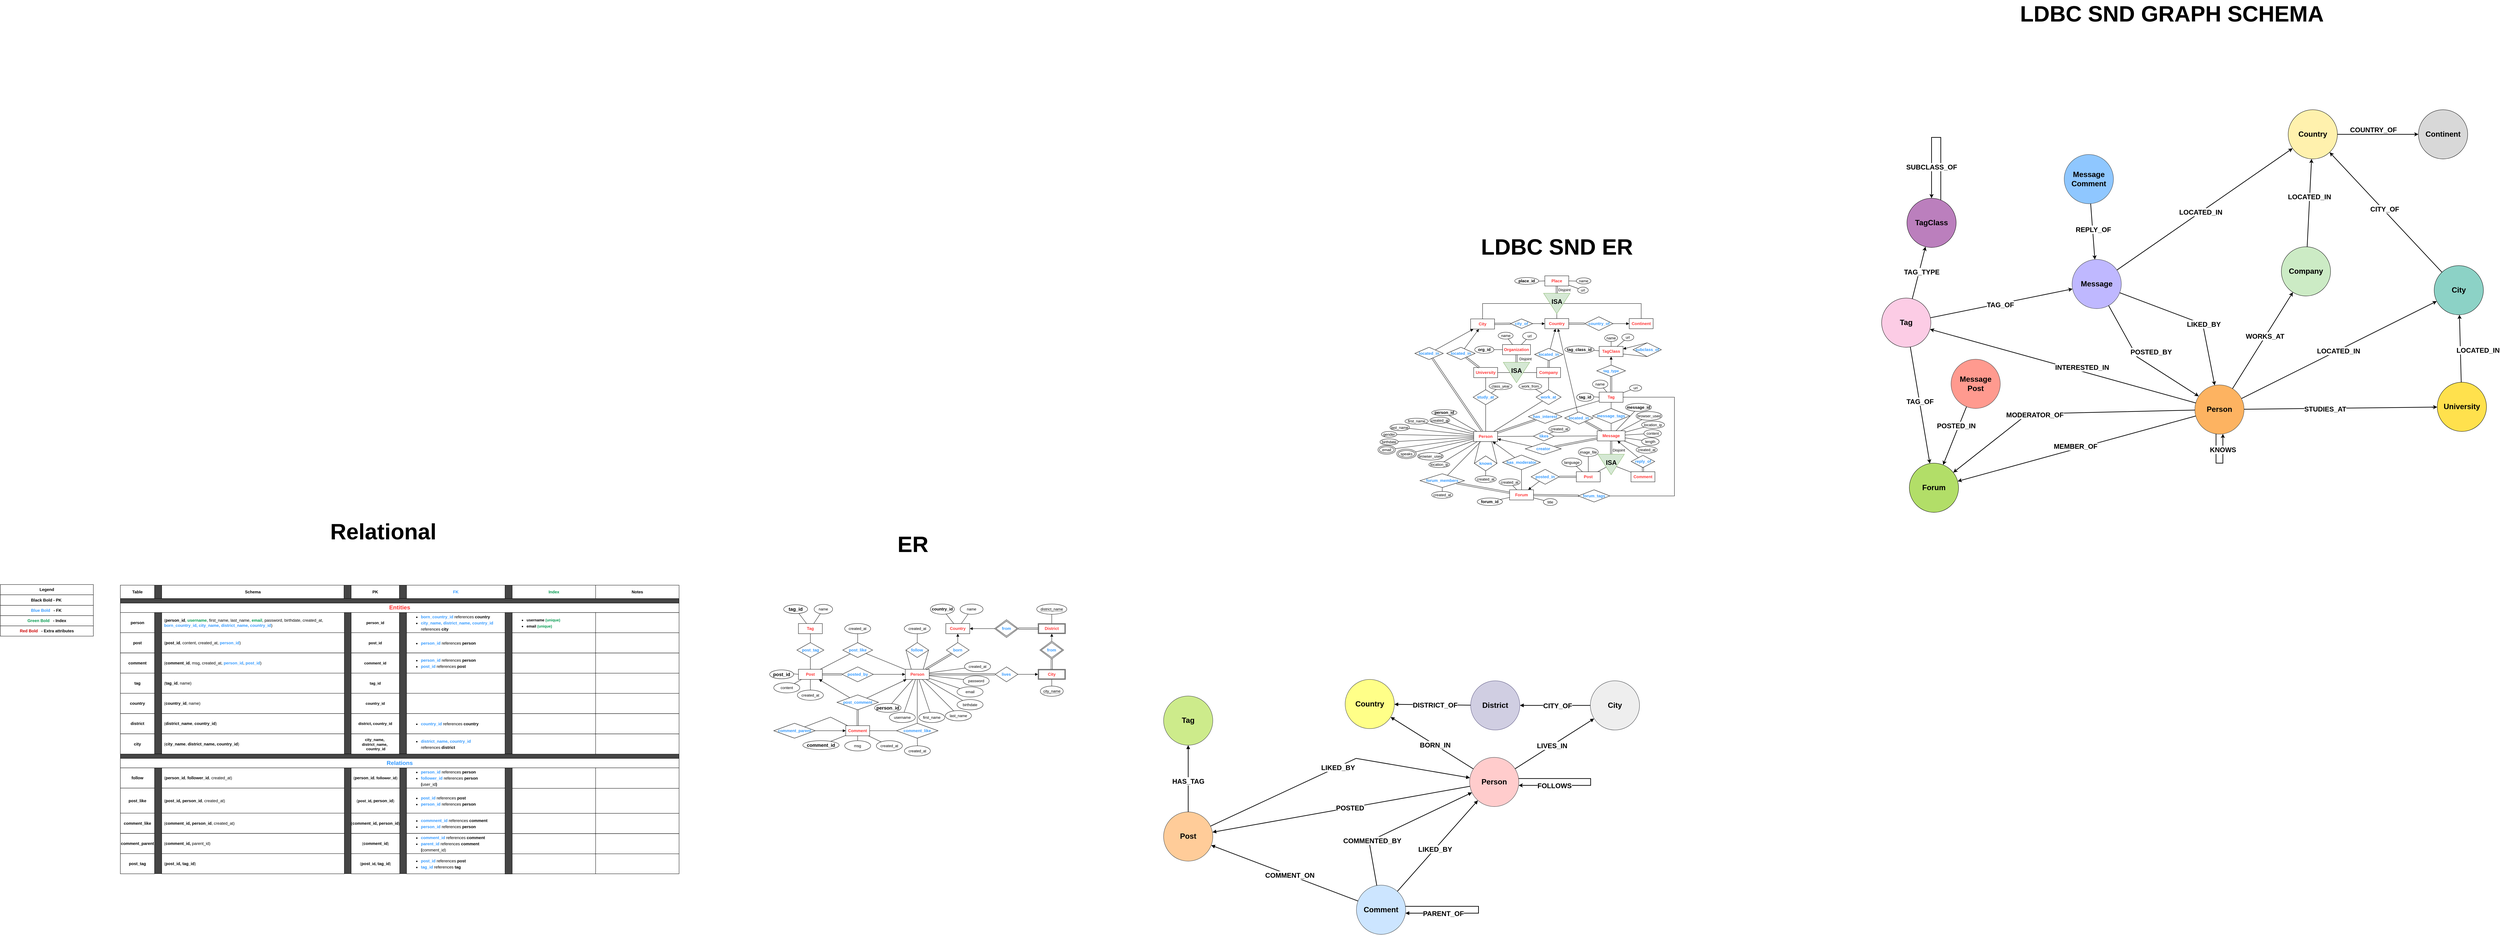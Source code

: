<mxfile version="24.8.8">
  <diagram name="Page-1" id="pJ08Jq4T_bKkRXrq2wHJ">
    <mxGraphModel dx="9095" dy="5580" grid="0" gridSize="10" guides="1" tooltips="1" connect="1" arrows="1" fold="1" page="0" pageScale="1" pageWidth="827" pageHeight="1169" math="0" shadow="0">
      <root>
        <mxCell id="0" />
        <mxCell id="1" parent="0" />
        <mxCell id="4g6vB5chk8NBOTjmCvvp-183" value="&lt;b style=&quot;&quot;&gt;&lt;font style=&quot;font-size: 65px;&quot;&gt;Relational&lt;/font&gt;&lt;/b&gt;" style="text;html=1;strokeColor=none;fillColor=none;align=center;verticalAlign=middle;whiteSpace=wrap;rounded=0;" parent="1" vertex="1">
          <mxGeometry x="-1692" y="-350" width="242" height="80" as="geometry" />
        </mxCell>
        <mxCell id="4g6vB5chk8NBOTjmCvvp-289" value="&lt;b&gt;Legend&lt;/b&gt;" style="whiteSpace=wrap;html=1;align=center;container=0;" parent="1" vertex="1">
          <mxGeometry x="-2691" y="-154.85" width="272" height="30" as="geometry" />
        </mxCell>
        <mxCell id="4g6vB5chk8NBOTjmCvvp-290" value="&lt;b style=&quot;border-color: var(--border-color);&quot;&gt;Black Bold - PK&amp;nbsp;&lt;/b&gt;" style="whiteSpace=wrap;html=1;align=center;container=0;" parent="1" vertex="1">
          <mxGeometry x="-2691" y="-124.85" width="272" height="31" as="geometry" />
        </mxCell>
        <mxCell id="4g6vB5chk8NBOTjmCvvp-291" value="&lt;b style=&quot;border-color: var(--border-color);&quot;&gt;&lt;font color=&quot;#3399ff&quot;&gt;Blue Bold&lt;/font&gt;&amp;nbsp; &amp;nbsp;- FK&amp;nbsp;&lt;/b&gt;" style="whiteSpace=wrap;html=1;align=center;container=0;" parent="1" vertex="1">
          <mxGeometry x="-2691" y="-93.85" width="272" height="30" as="geometry" />
        </mxCell>
        <mxCell id="4g6vB5chk8NBOTjmCvvp-292" value="&lt;b style=&quot;border-color: var(--border-color);&quot;&gt;&lt;font color=&quot;#00994d&quot;&gt;Green Bold&amp;nbsp; &amp;nbsp;&lt;/font&gt;- Index&lt;/b&gt;" style="whiteSpace=wrap;html=1;align=center;container=0;" parent="1" vertex="1">
          <mxGeometry x="-2691" y="-63.85" width="272" height="30" as="geometry" />
        </mxCell>
        <mxCell id="4g6vB5chk8NBOTjmCvvp-293" value="&lt;b style=&quot;border-color: var(--border-color);&quot;&gt;&lt;font color=&quot;#cc0000&quot;&gt;Red Bold&lt;/font&gt;&lt;font color=&quot;#00994d&quot;&gt;&amp;nbsp; &amp;nbsp;&lt;/font&gt;- Extra attributes&lt;/b&gt;" style="whiteSpace=wrap;html=1;align=center;container=0;" parent="1" vertex="1">
          <mxGeometry x="-2691" y="-33.85" width="272" height="30" as="geometry" />
        </mxCell>
        <mxCell id="4g6vB5chk8NBOTjmCvvp-395" value="&lt;b style=&quot;&quot;&gt;&lt;font style=&quot;font-size: 65px;&quot;&gt;ER&lt;/font&gt;&lt;/b&gt;" style="text;html=1;strokeColor=none;fillColor=none;align=center;verticalAlign=middle;whiteSpace=wrap;rounded=0;" parent="1" vertex="1">
          <mxGeometry x="-143.0" y="-313" width="242" height="80" as="geometry" />
        </mxCell>
        <mxCell id="4g6vB5chk8NBOTjmCvvp-398" value="&lt;b style=&quot;border-color: var(--border-color); color: rgb(255, 51, 51);&quot;&gt;Person&lt;/b&gt;" style="whiteSpace=wrap;html=1;align=center;" parent="1" vertex="1">
          <mxGeometry x="-44.41" y="93.06" width="70" height="29.74" as="geometry" />
        </mxCell>
        <mxCell id="4g6vB5chk8NBOTjmCvvp-399" value="&lt;b style=&quot;border-color: var(--border-color); color: rgb(255, 51, 51);&quot;&gt;Post&lt;/b&gt;" style="whiteSpace=wrap;html=1;align=center;" parent="1" vertex="1">
          <mxGeometry x="-357" y="93.06" width="70" height="29.74" as="geometry" />
        </mxCell>
        <mxCell id="4g6vB5chk8NBOTjmCvvp-401" value="&lt;font color=&quot;#3399ff&quot;&gt;&lt;b&gt;follow&lt;/b&gt;&lt;/font&gt;" style="shape=rhombus;perimeter=rhombusPerimeter;whiteSpace=wrap;html=1;align=center;" parent="1" vertex="1">
          <mxGeometry x="-42.615" y="15" width="66.41" height="43.78" as="geometry" />
        </mxCell>
        <mxCell id="4g6vB5chk8NBOTjmCvvp-410" value="&lt;b style=&quot;border-color: var(--border-color); color: rgb(255, 51, 51);&quot;&gt;Comment&lt;/b&gt;" style="whiteSpace=wrap;html=1;align=center;" parent="1" vertex="1">
          <mxGeometry x="-218.59" y="258" width="70" height="29.74" as="geometry" />
        </mxCell>
        <mxCell id="4g6vB5chk8NBOTjmCvvp-411" value="&lt;font color=&quot;#3399ff&quot;&gt;&lt;b&gt;post_comment&lt;/b&gt;&lt;/font&gt;" style="shape=rhombus;perimeter=rhombusPerimeter;whiteSpace=wrap;html=1;align=center;" parent="1" vertex="1">
          <mxGeometry x="-244.195" y="168" width="121.21" height="43.78" as="geometry" />
        </mxCell>
        <mxCell id="4g6vB5chk8NBOTjmCvvp-414" style="edgeStyle=none;html=1;endArrow=none;endFill=0;rounded=0;shape=link;" parent="1" source="4g6vB5chk8NBOTjmCvvp-410" target="4g6vB5chk8NBOTjmCvvp-411" edge="1">
          <mxGeometry relative="1" as="geometry">
            <mxPoint x="1.4" y="262" as="sourcePoint" />
            <mxPoint x="70.4" y="262.25" as="targetPoint" />
          </mxGeometry>
        </mxCell>
        <mxCell id="4g6vB5chk8NBOTjmCvvp-415" value="&lt;font color=&quot;#3399ff&quot;&gt;&lt;b&gt;comment_like&lt;/b&gt;&lt;/font&gt;" style="shape=rhombus;perimeter=rhombusPerimeter;whiteSpace=wrap;html=1;align=center;" parent="1" vertex="1">
          <mxGeometry x="-70.015" y="250.98" width="121.21" height="43.78" as="geometry" />
        </mxCell>
        <mxCell id="4g6vB5chk8NBOTjmCvvp-416" style="html=1;endArrow=none;endFill=0;rounded=0;" parent="1" source="4g6vB5chk8NBOTjmCvvp-415" target="4g6vB5chk8NBOTjmCvvp-398" edge="1">
          <mxGeometry relative="1" as="geometry">
            <mxPoint x="-123.1" y="61.39" as="sourcePoint" />
            <mxPoint x="82.9" y="-6.61" as="targetPoint" />
          </mxGeometry>
        </mxCell>
        <mxCell id="4g6vB5chk8NBOTjmCvvp-417" style="rounded=0;orthogonalLoop=1;jettySize=auto;html=1;endArrow=none;endFill=0;" parent="1" source="4g6vB5chk8NBOTjmCvvp-415" target="4g6vB5chk8NBOTjmCvvp-410" edge="1">
          <mxGeometry relative="1" as="geometry">
            <mxPoint x="-95.6" y="265.39" as="sourcePoint" />
            <mxPoint x="-95.6" y="219.39" as="targetPoint" />
          </mxGeometry>
        </mxCell>
        <mxCell id="4g6vB5chk8NBOTjmCvvp-418" value="&lt;font color=&quot;#3399ff&quot;&gt;&lt;b&gt;post_like&lt;/b&gt;&lt;/font&gt;" style="shape=rhombus;perimeter=rhombusPerimeter;whiteSpace=wrap;html=1;align=center;" parent="1" vertex="1">
          <mxGeometry x="-227.195" y="15" width="87.21" height="43.78" as="geometry" />
        </mxCell>
        <mxCell id="4g6vB5chk8NBOTjmCvvp-419" style="html=1;endArrow=none;endFill=0;rounded=0;" parent="1" source="4g6vB5chk8NBOTjmCvvp-418" target="4g6vB5chk8NBOTjmCvvp-398" edge="1">
          <mxGeometry relative="1" as="geometry">
            <mxPoint x="42.69" y="84.98" as="sourcePoint" />
            <mxPoint x="70.69" y="-66.02" as="targetPoint" />
          </mxGeometry>
        </mxCell>
        <mxCell id="4g6vB5chk8NBOTjmCvvp-421" value="&lt;font color=&quot;#000000&quot;&gt;&lt;b&gt;&lt;font style=&quot;font-size: 14px;&quot;&gt;person_id&lt;/font&gt;&lt;/b&gt;&lt;br&gt;&lt;/font&gt;" style="ellipse;whiteSpace=wrap;html=1;align=center;rounded=1;labelBackgroundColor=none;fontFamily=Helvetica;fontSize=11;fontColor=default;" parent="1" vertex="1">
          <mxGeometry x="-134" y="193.0" width="77.2" height="26" as="geometry" />
        </mxCell>
        <mxCell id="4g6vB5chk8NBOTjmCvvp-422" style="edgeStyle=none;html=1;endArrow=none;endFill=0;rounded=0;" parent="1" source="4g6vB5chk8NBOTjmCvvp-398" target="4g6vB5chk8NBOTjmCvvp-421" edge="1">
          <mxGeometry relative="1" as="geometry">
            <mxPoint x="60.4" y="92" as="sourcePoint" />
            <mxPoint x="129.4" y="92.25" as="targetPoint" />
          </mxGeometry>
        </mxCell>
        <mxCell id="4g6vB5chk8NBOTjmCvvp-423" value="&lt;font color=&quot;#000000&quot;&gt;created_at&lt;br&gt;&lt;/font&gt;" style="ellipse;whiteSpace=wrap;html=1;align=center;rounded=1;labelBackgroundColor=none;fontFamily=Helvetica;fontSize=11;fontColor=default;" parent="1" vertex="1">
          <mxGeometry x="-47.41" y="-40.87" width="76" height="30" as="geometry" />
        </mxCell>
        <mxCell id="4g6vB5chk8NBOTjmCvvp-424" style="edgeStyle=none;html=1;endArrow=none;endFill=0;rounded=0;" parent="1" source="4g6vB5chk8NBOTjmCvvp-423" target="4g6vB5chk8NBOTjmCvvp-401" edge="1">
          <mxGeometry relative="1" as="geometry">
            <mxPoint x="234.26" y="55.1" as="sourcePoint" />
            <mxPoint x="303.26" y="133.1" as="targetPoint" />
          </mxGeometry>
        </mxCell>
        <mxCell id="4g6vB5chk8NBOTjmCvvp-425" value="&lt;font color=&quot;#000000&quot;&gt;first_name&lt;br&gt;&lt;/font&gt;" style="ellipse;whiteSpace=wrap;html=1;align=center;rounded=1;labelBackgroundColor=none;fontFamily=Helvetica;fontSize=11;fontColor=default;" parent="1" vertex="1">
          <mxGeometry x="-5" y="219" width="76" height="30" as="geometry" />
        </mxCell>
        <mxCell id="4g6vB5chk8NBOTjmCvvp-426" style="edgeStyle=none;html=1;endArrow=none;endFill=0;rounded=0;" parent="1" source="4g6vB5chk8NBOTjmCvvp-398" target="4g6vB5chk8NBOTjmCvvp-425" edge="1">
          <mxGeometry relative="1" as="geometry">
            <mxPoint x="135.48" y="116.39" as="sourcePoint" />
            <mxPoint x="199.48" y="190.39" as="targetPoint" />
          </mxGeometry>
        </mxCell>
        <mxCell id="4g6vB5chk8NBOTjmCvvp-427" value="&lt;font color=&quot;#000000&quot;&gt;birthdate&lt;br&gt;&lt;/font&gt;" style="ellipse;whiteSpace=wrap;html=1;align=center;rounded=1;labelBackgroundColor=none;fontFamily=Helvetica;fontSize=11;fontColor=default;" parent="1" vertex="1">
          <mxGeometry x="107" y="181.78" width="76" height="30" as="geometry" />
        </mxCell>
        <mxCell id="4g6vB5chk8NBOTjmCvvp-428" style="edgeStyle=none;html=1;endArrow=none;endFill=0;rounded=0;" parent="1" source="4g6vB5chk8NBOTjmCvvp-398" target="4g6vB5chk8NBOTjmCvvp-427" edge="1">
          <mxGeometry relative="1" as="geometry">
            <mxPoint x="122.74" y="103.39" as="sourcePoint" />
            <mxPoint x="199.74" y="146.39" as="targetPoint" />
          </mxGeometry>
        </mxCell>
        <mxCell id="4g6vB5chk8NBOTjmCvvp-429" value="&lt;font color=&quot;#000000&quot;&gt;email&lt;br&gt;&lt;/font&gt;" style="ellipse;whiteSpace=wrap;html=1;align=center;rounded=1;labelBackgroundColor=none;fontFamily=Helvetica;fontSize=11;fontColor=default;" parent="1" vertex="1">
          <mxGeometry x="107" y="144.19" width="76" height="30" as="geometry" />
        </mxCell>
        <mxCell id="4g6vB5chk8NBOTjmCvvp-430" style="edgeStyle=none;html=1;endArrow=none;endFill=0;rounded=0;" parent="1" source="4g6vB5chk8NBOTjmCvvp-398" target="4g6vB5chk8NBOTjmCvvp-429" edge="1">
          <mxGeometry relative="1" as="geometry">
            <mxPoint x="227.02" y="200.39" as="sourcePoint" />
            <mxPoint x="266.02" y="255.39" as="targetPoint" />
          </mxGeometry>
        </mxCell>
        <mxCell id="4g6vB5chk8NBOTjmCvvp-431" value="&lt;font color=&quot;#000000&quot;&gt;&lt;b&gt;&lt;font style=&quot;font-size: 14px;&quot;&gt;post_id&lt;/font&gt;&lt;/b&gt;&lt;br&gt;&lt;/font&gt;" style="ellipse;whiteSpace=wrap;html=1;align=center;rounded=1;labelBackgroundColor=none;fontFamily=Helvetica;fontSize=11;fontColor=default;" parent="1" vertex="1">
          <mxGeometry x="-441" y="94.93" width="70" height="26" as="geometry" />
        </mxCell>
        <mxCell id="4g6vB5chk8NBOTjmCvvp-432" style="edgeStyle=none;html=1;endArrow=none;endFill=0;rounded=0;" parent="1" source="4g6vB5chk8NBOTjmCvvp-431" target="4g6vB5chk8NBOTjmCvvp-399" edge="1">
          <mxGeometry relative="1" as="geometry">
            <mxPoint y="92.19" as="sourcePoint" />
            <mxPoint x="69" y="92.44" as="targetPoint" />
          </mxGeometry>
        </mxCell>
        <mxCell id="4g6vB5chk8NBOTjmCvvp-433" value="&lt;font color=&quot;#000000&quot;&gt;content&lt;br&gt;&lt;/font&gt;" style="ellipse;whiteSpace=wrap;html=1;align=center;rounded=1;labelBackgroundColor=none;fontFamily=Helvetica;fontSize=11;fontColor=default;" parent="1" vertex="1">
          <mxGeometry x="-429" y="132.24" width="76" height="30" as="geometry" />
        </mxCell>
        <mxCell id="4g6vB5chk8NBOTjmCvvp-434" style="edgeStyle=none;html=1;endArrow=none;endFill=0;rounded=0;" parent="1" source="4g6vB5chk8NBOTjmCvvp-433" target="4g6vB5chk8NBOTjmCvvp-399" edge="1">
          <mxGeometry relative="1" as="geometry">
            <mxPoint x="-395" y="139.93" as="sourcePoint" />
            <mxPoint x="-357" y="139.93" as="targetPoint" />
          </mxGeometry>
        </mxCell>
        <mxCell id="4g6vB5chk8NBOTjmCvvp-435" value="&lt;font color=&quot;#000000&quot;&gt;last_name&lt;br&gt;&lt;/font&gt;" style="ellipse;whiteSpace=wrap;html=1;align=center;rounded=1;labelBackgroundColor=none;fontFamily=Helvetica;fontSize=11;fontColor=default;" parent="1" vertex="1">
          <mxGeometry x="73" y="214" width="76" height="30" as="geometry" />
        </mxCell>
        <mxCell id="4g6vB5chk8NBOTjmCvvp-436" style="edgeStyle=none;html=1;endArrow=none;endFill=0;rounded=0;" parent="1" source="4g6vB5chk8NBOTjmCvvp-398" target="4g6vB5chk8NBOTjmCvvp-435" edge="1">
          <mxGeometry relative="1" as="geometry">
            <mxPoint x="125.78" y="86.39" as="sourcePoint" />
            <mxPoint x="220.78" y="177.39" as="targetPoint" />
          </mxGeometry>
        </mxCell>
        <mxCell id="4g6vB5chk8NBOTjmCvvp-437" value="&lt;font color=&quot;#000000&quot;&gt;created_at&lt;br&gt;&lt;/font&gt;" style="ellipse;whiteSpace=wrap;html=1;align=center;rounded=1;labelBackgroundColor=none;fontFamily=Helvetica;fontSize=11;fontColor=default;" parent="1" vertex="1">
          <mxGeometry x="-360" y="153.82" width="76" height="30" as="geometry" />
        </mxCell>
        <mxCell id="4g6vB5chk8NBOTjmCvvp-438" style="edgeStyle=none;html=1;endArrow=none;endFill=0;rounded=0;" parent="1" source="4g6vB5chk8NBOTjmCvvp-437" target="4g6vB5chk8NBOTjmCvvp-399" edge="1">
          <mxGeometry relative="1" as="geometry">
            <mxPoint x="-357.44" y="169.3" as="sourcePoint" />
            <mxPoint x="-313.44" y="138.3" as="targetPoint" />
          </mxGeometry>
        </mxCell>
        <mxCell id="4g6vB5chk8NBOTjmCvvp-439" value="&lt;font color=&quot;#000000&quot;&gt;created_at&lt;br&gt;&lt;/font&gt;" style="ellipse;whiteSpace=wrap;html=1;align=center;rounded=1;labelBackgroundColor=none;fontFamily=Helvetica;fontSize=11;fontColor=default;" parent="1" vertex="1">
          <mxGeometry x="129" y="70" width="76" height="30" as="geometry" />
        </mxCell>
        <mxCell id="4g6vB5chk8NBOTjmCvvp-440" style="edgeStyle=none;html=1;endArrow=none;endFill=0;rounded=0;" parent="1" source="4g6vB5chk8NBOTjmCvvp-439" target="4g6vB5chk8NBOTjmCvvp-398" edge="1">
          <mxGeometry relative="1" as="geometry">
            <mxPoint x="353.96" y="172.11" as="sourcePoint" />
            <mxPoint x="389.4" y="130" as="targetPoint" />
          </mxGeometry>
        </mxCell>
        <mxCell id="4g6vB5chk8NBOTjmCvvp-441" value="&lt;font color=&quot;#000000&quot;&gt;created_at&lt;br&gt;&lt;/font&gt;" style="ellipse;whiteSpace=wrap;html=1;align=center;rounded=1;labelBackgroundColor=none;fontFamily=Helvetica;fontSize=11;fontColor=default;" parent="1" vertex="1">
          <mxGeometry x="-221.59" y="-40.87" width="76" height="30" as="geometry" />
        </mxCell>
        <mxCell id="4g6vB5chk8NBOTjmCvvp-442" style="edgeStyle=none;html=1;endArrow=none;endFill=0;rounded=0;" parent="1" source="4g6vB5chk8NBOTjmCvvp-441" target="4g6vB5chk8NBOTjmCvvp-418" edge="1">
          <mxGeometry relative="1" as="geometry">
            <mxPoint x="-107.13" y="128.1" as="sourcePoint" />
            <mxPoint x="-170.99" y="-16" as="targetPoint" />
          </mxGeometry>
        </mxCell>
        <mxCell id="4g6vB5chk8NBOTjmCvvp-443" value="&lt;font color=&quot;#000000&quot;&gt;created_at&lt;br&gt;&lt;/font&gt;" style="ellipse;whiteSpace=wrap;html=1;align=center;rounded=1;labelBackgroundColor=none;fontFamily=Helvetica;fontSize=11;fontColor=default;" parent="1" vertex="1">
          <mxGeometry x="-129" y="302" width="76" height="30" as="geometry" />
        </mxCell>
        <mxCell id="4g6vB5chk8NBOTjmCvvp-444" style="edgeStyle=none;html=1;endArrow=none;endFill=0;rounded=0;" parent="1" source="4g6vB5chk8NBOTjmCvvp-443" target="4g6vB5chk8NBOTjmCvvp-410" edge="1">
          <mxGeometry relative="1" as="geometry">
            <mxPoint x="-177.14" y="517.1" as="sourcePoint" />
            <mxPoint x="-253.61" y="378" as="targetPoint" />
          </mxGeometry>
        </mxCell>
        <mxCell id="4g6vB5chk8NBOTjmCvvp-445" value="&lt;font color=&quot;#000000&quot;&gt;msg&lt;br&gt;&lt;/font&gt;" style="ellipse;whiteSpace=wrap;html=1;align=center;rounded=1;labelBackgroundColor=none;fontFamily=Helvetica;fontSize=11;fontColor=default;" parent="1" vertex="1">
          <mxGeometry x="-221.59" y="302" width="76" height="30" as="geometry" />
        </mxCell>
        <mxCell id="4g6vB5chk8NBOTjmCvvp-446" style="edgeStyle=none;html=1;endArrow=none;endFill=0;rounded=0;" parent="1" source="4g6vB5chk8NBOTjmCvvp-445" target="4g6vB5chk8NBOTjmCvvp-410" edge="1">
          <mxGeometry relative="1" as="geometry">
            <mxPoint x="-167.59" y="343.83" as="sourcePoint" />
            <mxPoint x="-129.59" y="330.09" as="targetPoint" />
          </mxGeometry>
        </mxCell>
        <mxCell id="4g6vB5chk8NBOTjmCvvp-447" value="&lt;font color=&quot;#000000&quot;&gt;&lt;b&gt;&lt;font style=&quot;font-size: 14px;&quot;&gt;comment_id&lt;/font&gt;&lt;/b&gt;&lt;br&gt;&lt;/font&gt;" style="ellipse;whiteSpace=wrap;html=1;align=center;rounded=1;labelBackgroundColor=none;fontFamily=Helvetica;fontSize=11;fontColor=default;" parent="1" vertex="1">
          <mxGeometry x="-344" y="302" width="106" height="26" as="geometry" />
        </mxCell>
        <mxCell id="4g6vB5chk8NBOTjmCvvp-448" style="edgeStyle=none;html=1;endArrow=none;endFill=0;rounded=0;" parent="1" source="4g6vB5chk8NBOTjmCvvp-447" target="4g6vB5chk8NBOTjmCvvp-410" edge="1">
          <mxGeometry relative="1" as="geometry">
            <mxPoint x="44.4" y="267" as="sourcePoint" />
            <mxPoint x="-312.6" y="287" as="targetPoint" />
          </mxGeometry>
        </mxCell>
        <mxCell id="4g6vB5chk8NBOTjmCvvp-449" value="&lt;font color=&quot;#000000&quot;&gt;created_at&lt;br&gt;&lt;/font&gt;" style="ellipse;whiteSpace=wrap;html=1;align=center;rounded=1;labelBackgroundColor=none;fontFamily=Helvetica;fontSize=11;fontColor=default;" parent="1" vertex="1">
          <mxGeometry x="-47.0" y="317" width="76" height="30" as="geometry" />
        </mxCell>
        <mxCell id="4g6vB5chk8NBOTjmCvvp-450" style="edgeStyle=none;html=1;endArrow=none;endFill=0;rounded=0;" parent="1" source="4g6vB5chk8NBOTjmCvvp-449" target="4g6vB5chk8NBOTjmCvvp-415" edge="1">
          <mxGeometry relative="1" as="geometry">
            <mxPoint x="8.86" y="533.36" as="sourcePoint" />
            <mxPoint x="17.4" y="304.26" as="targetPoint" />
          </mxGeometry>
        </mxCell>
        <mxCell id="4g6vB5chk8NBOTjmCvvp-453" value="&lt;font color=&quot;#000000&quot;&gt;password&lt;br&gt;&lt;/font&gt;" style="ellipse;whiteSpace=wrap;html=1;align=center;rounded=1;labelBackgroundColor=none;fontFamily=Helvetica;fontSize=11;fontColor=default;" parent="1" vertex="1">
          <mxGeometry x="125" y="112.19" width="76" height="30" as="geometry" />
        </mxCell>
        <mxCell id="4g6vB5chk8NBOTjmCvvp-454" style="edgeStyle=none;html=1;endArrow=none;endFill=0;rounded=0;" parent="1" source="4g6vB5chk8NBOTjmCvvp-398" target="4g6vB5chk8NBOTjmCvvp-453" edge="1">
          <mxGeometry relative="1" as="geometry">
            <mxPoint x="173.4" y="96.4" as="sourcePoint" />
            <mxPoint x="301.4" y="106.4" as="targetPoint" />
          </mxGeometry>
        </mxCell>
        <mxCell id="4g6vB5chk8NBOTjmCvvp-455" value="&lt;font color=&quot;#000000&quot;&gt;username&lt;br&gt;&lt;/font&gt;" style="ellipse;whiteSpace=wrap;html=1;align=center;rounded=1;labelBackgroundColor=none;fontFamily=Helvetica;fontSize=11;fontColor=default;" parent="1" vertex="1">
          <mxGeometry x="-91" y="219" width="76" height="30" as="geometry" />
        </mxCell>
        <mxCell id="4g6vB5chk8NBOTjmCvvp-456" style="edgeStyle=none;html=1;endArrow=none;endFill=0;rounded=0;" parent="1" source="4g6vB5chk8NBOTjmCvvp-398" target="4g6vB5chk8NBOTjmCvvp-455" edge="1">
          <mxGeometry relative="1" as="geometry">
            <mxPoint x="117.14" y="117.39" as="sourcePoint" />
            <mxPoint x="152.14" y="198.39" as="targetPoint" />
          </mxGeometry>
        </mxCell>
        <mxCell id="4g6vB5chk8NBOTjmCvvp-461" value="&lt;font color=&quot;#3399ff&quot;&gt;&lt;b&gt;posted_by&lt;/b&gt;&lt;/font&gt;" style="shape=rhombus;perimeter=rhombusPerimeter;whiteSpace=wrap;html=1;align=center;" parent="1" vertex="1">
          <mxGeometry x="-229.195" y="86.04" width="91.21" height="43.78" as="geometry" />
        </mxCell>
        <mxCell id="4g6vB5chk8NBOTjmCvvp-462" style="rounded=0;orthogonalLoop=1;jettySize=auto;html=1;endArrow=block;endFill=1;" parent="1" source="4g6vB5chk8NBOTjmCvvp-461" target="4g6vB5chk8NBOTjmCvvp-398" edge="1">
          <mxGeometry relative="1" as="geometry">
            <mxPoint x="-66.79" y="110.11" as="sourcePoint" />
            <mxPoint x="-135" y="110" as="targetPoint" />
          </mxGeometry>
        </mxCell>
        <mxCell id="4g6vB5chk8NBOTjmCvvp-463" style="edgeStyle=none;html=1;endArrow=none;endFill=0;rounded=0;shape=link;" parent="1" source="4g6vB5chk8NBOTjmCvvp-399" target="4g6vB5chk8NBOTjmCvvp-461" edge="1">
          <mxGeometry relative="1" as="geometry">
            <mxPoint x="-205" y="105" as="sourcePoint" />
            <mxPoint x="-136" y="105.25" as="targetPoint" />
          </mxGeometry>
        </mxCell>
        <mxCell id="4g6vB5chk8NBOTjmCvvp-466" style="rounded=0;orthogonalLoop=1;jettySize=auto;html=1;endArrow=block;endFill=1;" parent="1" source="4g6vB5chk8NBOTjmCvvp-411" target="4g6vB5chk8NBOTjmCvvp-399" edge="1">
          <mxGeometry relative="1" as="geometry">
            <mxPoint x="-61.79" y="146.11" as="sourcePoint" />
            <mxPoint x="-130" y="146" as="targetPoint" />
          </mxGeometry>
        </mxCell>
        <mxCell id="4g6vB5chk8NBOTjmCvvp-467" style="rounded=0;orthogonalLoop=1;jettySize=auto;html=1;endArrow=block;endFill=1;" parent="1" source="4g6vB5chk8NBOTjmCvvp-411" target="4g6vB5chk8NBOTjmCvvp-398" edge="1">
          <mxGeometry relative="1" as="geometry">
            <mxPoint x="20" y="184.07" as="sourcePoint" />
            <mxPoint x="-127" y="116.07" as="targetPoint" />
          </mxGeometry>
        </mxCell>
        <mxCell id="4g6vB5chk8NBOTjmCvvp-468" style="html=1;endArrow=none;endFill=0;rounded=0;" parent="1" source="4g6vB5chk8NBOTjmCvvp-399" target="4g6vB5chk8NBOTjmCvvp-418" edge="1">
          <mxGeometry relative="1" as="geometry">
            <mxPoint x="-288" y="55" as="sourcePoint" />
            <mxPoint x="-219" y="55.25" as="targetPoint" />
          </mxGeometry>
        </mxCell>
        <mxCell id="NvgXYQUHseZZ3Qn02gF4-19" value="&lt;b style=&quot;border-color: var(--border-color); color: rgb(255, 51, 51);&quot;&gt;Tag&lt;/b&gt;" style="whiteSpace=wrap;html=1;align=center;" parent="1" vertex="1">
          <mxGeometry x="-357" y="-40.74" width="70" height="29.74" as="geometry" />
        </mxCell>
        <mxCell id="NvgXYQUHseZZ3Qn02gF4-20" value="&lt;font color=&quot;#3399ff&quot;&gt;&lt;b&gt;post_tag&lt;/b&gt;&lt;/font&gt;" style="shape=rhombus;perimeter=rhombusPerimeter;whiteSpace=wrap;html=1;align=center;" parent="1" vertex="1">
          <mxGeometry x="-361.395" y="15" width="78.79" height="43.78" as="geometry" />
        </mxCell>
        <mxCell id="NvgXYQUHseZZ3Qn02gF4-22" style="html=1;endArrow=none;endFill=0;rounded=0;" parent="1" source="NvgXYQUHseZZ3Qn02gF4-19" target="NvgXYQUHseZZ3Qn02gF4-20" edge="1">
          <mxGeometry relative="1" as="geometry">
            <mxPoint x="-293.43" y="-81.68" as="sourcePoint" />
            <mxPoint x="-293.43" y="73.32" as="targetPoint" />
          </mxGeometry>
        </mxCell>
        <mxCell id="NvgXYQUHseZZ3Qn02gF4-23" style="html=1;endArrow=none;endFill=0;rounded=0;" parent="1" source="NvgXYQUHseZZ3Qn02gF4-20" target="4g6vB5chk8NBOTjmCvvp-399" edge="1">
          <mxGeometry relative="1" as="geometry">
            <mxPoint x="-417" y="-36.93" as="sourcePoint" />
            <mxPoint x="-417" y="0.07" as="targetPoint" />
          </mxGeometry>
        </mxCell>
        <mxCell id="NvgXYQUHseZZ3Qn02gF4-25" value="&lt;font color=&quot;#000000&quot;&gt;&lt;b&gt;&lt;font style=&quot;font-size: 14px;&quot;&gt;tag_id&lt;/font&gt;&lt;/b&gt;&lt;br&gt;&lt;/font&gt;" style="ellipse;whiteSpace=wrap;html=1;align=center;rounded=1;labelBackgroundColor=none;fontFamily=Helvetica;fontSize=11;fontColor=default;" parent="1" vertex="1">
          <mxGeometry x="-400" y="-95.81" width="70" height="26" as="geometry" />
        </mxCell>
        <mxCell id="NvgXYQUHseZZ3Qn02gF4-26" style="edgeStyle=none;html=1;endArrow=none;endFill=0;rounded=0;" parent="1" source="NvgXYQUHseZZ3Qn02gF4-25" target="NvgXYQUHseZZ3Qn02gF4-19" edge="1">
          <mxGeometry relative="1" as="geometry">
            <mxPoint x="-37" y="-198.55" as="sourcePoint" />
            <mxPoint x="-394" y="-182.55" as="targetPoint" />
          </mxGeometry>
        </mxCell>
        <mxCell id="NvgXYQUHseZZ3Qn02gF4-27" value="&lt;font color=&quot;#000000&quot;&gt;name&lt;br&gt;&lt;/font&gt;" style="ellipse;whiteSpace=wrap;html=1;align=center;rounded=1;labelBackgroundColor=none;fontFamily=Helvetica;fontSize=11;fontColor=default;" parent="1" vertex="1">
          <mxGeometry x="-311" y="-96.81" width="54" height="28" as="geometry" />
        </mxCell>
        <mxCell id="NvgXYQUHseZZ3Qn02gF4-28" style="edgeStyle=none;html=1;endArrow=none;endFill=0;rounded=0;" parent="1" source="NvgXYQUHseZZ3Qn02gF4-27" target="NvgXYQUHseZZ3Qn02gF4-19" edge="1">
          <mxGeometry relative="1" as="geometry">
            <mxPoint x="-283" y="-160.07" as="sourcePoint" />
            <mxPoint x="-241" y="-176.81" as="targetPoint" />
          </mxGeometry>
        </mxCell>
        <mxCell id="NvgXYQUHseZZ3Qn02gF4-43" value="&lt;font color=&quot;#3399ff&quot;&gt;&lt;b&gt;comment_parent&lt;/b&gt;&lt;/font&gt;" style="shape=rhombus;perimeter=rhombusPerimeter;whiteSpace=wrap;html=1;align=center;" parent="1" vertex="1">
          <mxGeometry x="-429.0" y="250.98" width="121.21" height="43.78" as="geometry" />
        </mxCell>
        <mxCell id="NvgXYQUHseZZ3Qn02gF4-44" style="rounded=0;orthogonalLoop=1;jettySize=auto;html=1;endArrow=none;endFill=0;" parent="1" source="NvgXYQUHseZZ3Qn02gF4-43" target="4g6vB5chk8NBOTjmCvvp-410" edge="1">
          <mxGeometry relative="1" as="geometry">
            <mxPoint x="-350" y="225.26" as="sourcePoint" />
            <mxPoint x="-177" y="225.26" as="targetPoint" />
            <Array as="points">
              <mxPoint x="-263" y="233" />
            </Array>
          </mxGeometry>
        </mxCell>
        <mxCell id="NvgXYQUHseZZ3Qn02gF4-45" style="rounded=0;orthogonalLoop=1;jettySize=auto;html=1;endArrow=block;endFill=1;" parent="1" source="NvgXYQUHseZZ3Qn02gF4-43" target="4g6vB5chk8NBOTjmCvvp-410" edge="1">
          <mxGeometry relative="1" as="geometry">
            <mxPoint x="-226.41" y="236.13" as="sourcePoint" />
            <mxPoint x="-315.41" y="236.13" as="targetPoint" />
            <Array as="points" />
          </mxGeometry>
        </mxCell>
        <mxCell id="jXatoXMq33lXqJdieAz0-2" value="&lt;font color=&quot;#3399ff&quot;&gt;&lt;b&gt;lives&lt;/b&gt;&lt;/font&gt;" style="shape=rhombus;perimeter=rhombusPerimeter;whiteSpace=wrap;html=1;align=center;" parent="1" vertex="1">
          <mxGeometry x="218.4" y="86.04" width="66.41" height="43.78" as="geometry" />
        </mxCell>
        <mxCell id="jXatoXMq33lXqJdieAz0-4" style="html=1;endArrow=none;endFill=0;rounded=0;shape=link;" parent="1" source="jXatoXMq33lXqJdieAz0-2" target="4g6vB5chk8NBOTjmCvvp-398" edge="1">
          <mxGeometry relative="1" as="geometry">
            <mxPoint x="29.6" y="-68.7" as="sourcePoint" />
            <mxPoint x="29.6" y="90.3" as="targetPoint" />
          </mxGeometry>
        </mxCell>
        <mxCell id="jXatoXMq33lXqJdieAz0-163" value="&lt;font color=&quot;#ff3333&quot;&gt;&lt;b&gt;Country&lt;/b&gt;&lt;/font&gt;" style="whiteSpace=wrap;html=1;align=center;" parent="1" vertex="1">
          <mxGeometry x="74.11" y="-40.74" width="70" height="29.74" as="geometry" />
        </mxCell>
        <mxCell id="jXatoXMq33lXqJdieAz0-164" style="rounded=0;orthogonalLoop=1;jettySize=auto;html=1;endArrow=block;endFill=1;" parent="1" source="jXatoXMq33lXqJdieAz0-176" target="jXatoXMq33lXqJdieAz0-163" edge="1">
          <mxGeometry relative="1" as="geometry">
            <mxPoint x="193.51" y="-345.71" as="sourcePoint" />
          </mxGeometry>
        </mxCell>
        <mxCell id="jXatoXMq33lXqJdieAz0-165" style="rounded=0;orthogonalLoop=1;jettySize=auto;html=1;shape=link;" parent="1" source="jXatoXMq33lXqJdieAz0-176" target="jXatoXMq33lXqJdieAz0-177" edge="1">
          <mxGeometry relative="1" as="geometry">
            <mxPoint x="263.51" y="-345.71" as="sourcePoint" />
            <mxPoint x="317.51" y="-345.71" as="targetPoint" />
          </mxGeometry>
        </mxCell>
        <mxCell id="jXatoXMq33lXqJdieAz0-166" style="rounded=0;orthogonalLoop=1;jettySize=auto;html=1;shape=link;" parent="1" source="jXatoXMq33lXqJdieAz0-175" target="jXatoXMq33lXqJdieAz0-174" edge="1">
          <mxGeometry relative="1" as="geometry">
            <mxPoint x="500.51" y="-345.71" as="sourcePoint" />
            <mxPoint x="543.51" y="-345.71" as="targetPoint" />
          </mxGeometry>
        </mxCell>
        <mxCell id="jXatoXMq33lXqJdieAz0-167" style="rounded=0;orthogonalLoop=1;jettySize=auto;html=1;endArrow=block;endFill=1;" parent="1" source="jXatoXMq33lXqJdieAz0-175" target="jXatoXMq33lXqJdieAz0-177" edge="1">
          <mxGeometry relative="1" as="geometry">
            <mxPoint x="430.51" y="-345.71" as="sourcePoint" />
            <mxPoint x="387.51" y="-345.71" as="targetPoint" />
          </mxGeometry>
        </mxCell>
        <mxCell id="jXatoXMq33lXqJdieAz0-168" value="&lt;font color=&quot;#000000&quot;&gt;&lt;b&gt;country_id&lt;br&gt;&lt;/b&gt;&lt;/font&gt;" style="ellipse;whiteSpace=wrap;html=1;align=center;rounded=1;labelBackgroundColor=none;" parent="1" vertex="1">
          <mxGeometry x="29" y="-97.81" width="70" height="30" as="geometry" />
        </mxCell>
        <mxCell id="jXatoXMq33lXqJdieAz0-169" style="edgeStyle=none;html=1;endArrow=none;endFill=0;rounded=0;" parent="1" source="jXatoXMq33lXqJdieAz0-168" target="jXatoXMq33lXqJdieAz0-163" edge="1">
          <mxGeometry relative="1" as="geometry">
            <mxPoint x="263.51" y="-307.71" as="sourcePoint" />
            <mxPoint x="332.51" y="-307.46" as="targetPoint" />
          </mxGeometry>
        </mxCell>
        <mxCell id="jXatoXMq33lXqJdieAz0-170" style="edgeStyle=none;html=1;endArrow=none;endFill=0;rounded=0;" parent="1" source="jXatoXMq33lXqJdieAz0-178" target="jXatoXMq33lXqJdieAz0-163" edge="1">
          <mxGeometry relative="1" as="geometry">
            <mxPoint x="159.643" y="-386.568" as="sourcePoint" />
            <mxPoint x="112.44" y="-360.71" as="targetPoint" />
          </mxGeometry>
        </mxCell>
        <mxCell id="jXatoXMq33lXqJdieAz0-171" style="edgeStyle=none;html=1;endArrow=none;endFill=0;rounded=0;" parent="1" source="jXatoXMq33lXqJdieAz0-179" target="jXatoXMq33lXqJdieAz0-177" edge="1">
          <mxGeometry relative="1" as="geometry">
            <mxPoint x="357.51" y="-382.71" as="sourcePoint" />
            <mxPoint x="363.054" y="-360.58" as="targetPoint" />
          </mxGeometry>
        </mxCell>
        <mxCell id="jXatoXMq33lXqJdieAz0-172" style="edgeStyle=none;html=1;endArrow=none;endFill=0;rounded=0;" parent="1" source="jXatoXMq33lXqJdieAz0-180" target="jXatoXMq33lXqJdieAz0-174" edge="1">
          <mxGeometry relative="1" as="geometry">
            <mxPoint x="578.51" y="-382.71" as="sourcePoint" />
            <mxPoint x="589.325" y="-360.58" as="targetPoint" />
          </mxGeometry>
        </mxCell>
        <mxCell id="jXatoXMq33lXqJdieAz0-173" style="rounded=0;orthogonalLoop=1;jettySize=auto;html=1;endArrow=block;endFill=1;" parent="1" source="jXatoXMq33lXqJdieAz0-2" target="jXatoXMq33lXqJdieAz0-174" edge="1">
          <mxGeometry relative="1" as="geometry">
            <mxPoint x="578.51" y="-295.71" as="sourcePoint" />
            <mxPoint x="578.51" y="-330.84" as="targetPoint" />
          </mxGeometry>
        </mxCell>
        <mxCell id="jXatoXMq33lXqJdieAz0-174" value="&lt;b style=&quot;border-color: var(--border-color); color: rgb(255, 51, 51);&quot;&gt;City&lt;/b&gt;" style="shape=ext;double=1;rounded=0;whiteSpace=wrap;html=1;" parent="1" vertex="1">
          <mxGeometry x="344" y="93.06" width="80" height="29.74" as="geometry" />
        </mxCell>
        <mxCell id="jXatoXMq33lXqJdieAz0-175" value="&lt;b style=&quot;color: rgb(51, 153, 255);&quot;&gt;from&lt;/b&gt;" style="shape=rhombus;double=1;perimeter=rhombusPerimeter;whiteSpace=wrap;html=1;align=center;" parent="1" vertex="1">
          <mxGeometry x="349.4" y="10.89" width="69.2" height="52" as="geometry" />
        </mxCell>
        <mxCell id="jXatoXMq33lXqJdieAz0-176" value="&lt;b style=&quot;color: rgb(51, 153, 255);&quot;&gt;from&lt;/b&gt;" style="shape=rhombus;double=1;perimeter=rhombusPerimeter;whiteSpace=wrap;html=1;align=center;" parent="1" vertex="1">
          <mxGeometry x="217.01" y="-51.87" width="69.2" height="52" as="geometry" />
        </mxCell>
        <mxCell id="jXatoXMq33lXqJdieAz0-177" value="&lt;b style=&quot;border-color: var(--border-color); color: rgb(255, 51, 51);&quot;&gt;District&lt;/b&gt;" style="shape=ext;double=1;rounded=0;whiteSpace=wrap;html=1;" parent="1" vertex="1">
          <mxGeometry x="344" y="-40.74" width="80" height="29.74" as="geometry" />
        </mxCell>
        <mxCell id="jXatoXMq33lXqJdieAz0-178" value="name" style="ellipse;whiteSpace=wrap;html=1;align=center;fontFamily=Helvetica;fontSize=11;fontColor=default;" parent="1" vertex="1">
          <mxGeometry x="116.01" y="-97.81" width="66.99" height="30" as="geometry" />
        </mxCell>
        <mxCell id="jXatoXMq33lXqJdieAz0-179" value="&lt;span style=&quot;border-bottom: 1px dotted&quot;&gt;&lt;font style=&quot;font-size: 11px;&quot;&gt;district_name&lt;/font&gt;&lt;/span&gt;" style="ellipse;whiteSpace=wrap;html=1;align=center;fontFamily=Helvetica;fontSize=11;fontColor=default;" parent="1" vertex="1">
          <mxGeometry x="340" y="-97.81" width="87.99" height="30" as="geometry" />
        </mxCell>
        <mxCell id="jXatoXMq33lXqJdieAz0-180" value="&lt;span style=&quot;border-bottom: 1px dotted&quot;&gt;&lt;font style=&quot;font-size: 11px;&quot;&gt;city_name&lt;/font&gt;&lt;/span&gt;" style="ellipse;whiteSpace=wrap;html=1;align=center;fontFamily=Helvetica;fontSize=11;fontColor=default;" parent="1" vertex="1">
          <mxGeometry x="350.5" y="142.19" width="66.99" height="30" as="geometry" />
        </mxCell>
        <mxCell id="jXatoXMq33lXqJdieAz0-182" value="&lt;font color=&quot;#3399ff&quot;&gt;&lt;b&gt;born&lt;/b&gt;&lt;/font&gt;" style="shape=rhombus;perimeter=rhombusPerimeter;whiteSpace=wrap;html=1;align=center;" parent="1" vertex="1">
          <mxGeometry x="75.9" y="15" width="66.41" height="43.78" as="geometry" />
        </mxCell>
        <mxCell id="jXatoXMq33lXqJdieAz0-183" style="html=1;endArrow=none;endFill=0;rounded=0;shape=link;" parent="1" source="jXatoXMq33lXqJdieAz0-182" target="4g6vB5chk8NBOTjmCvvp-398" edge="1">
          <mxGeometry relative="1" as="geometry">
            <mxPoint x="377.6" y="94" as="sourcePoint" />
            <mxPoint x="107.6" y="94" as="targetPoint" />
          </mxGeometry>
        </mxCell>
        <mxCell id="jXatoXMq33lXqJdieAz0-184" style="rounded=0;orthogonalLoop=1;jettySize=auto;html=1;endArrow=block;endFill=1;" parent="1" source="jXatoXMq33lXqJdieAz0-182" target="jXatoXMq33lXqJdieAz0-163" edge="1">
          <mxGeometry relative="1" as="geometry">
            <mxPoint x="298.61" y="54.41" as="sourcePoint" />
            <mxPoint x="298.61" y="22.41" as="targetPoint" />
          </mxGeometry>
        </mxCell>
        <mxCell id="jXatoXMq33lXqJdieAz0-297" style="rounded=0;orthogonalLoop=1;jettySize=auto;html=1;endArrow=none;endFill=0;exitX=1;exitY=0.5;exitDx=0;exitDy=0;entryX=0.75;entryY=0;entryDx=0;entryDy=0;" parent="1" source="4g6vB5chk8NBOTjmCvvp-401" target="4g6vB5chk8NBOTjmCvvp-398" edge="1">
          <mxGeometry relative="1" as="geometry">
            <mxPoint x="77.59" y="32.91" as="sourcePoint" />
            <mxPoint x="-15.41" y="32.91" as="targetPoint" />
          </mxGeometry>
        </mxCell>
        <mxCell id="jXatoXMq33lXqJdieAz0-298" style="rounded=0;orthogonalLoop=1;jettySize=auto;html=1;endArrow=none;endFill=0;exitX=0;exitY=0.5;exitDx=0;exitDy=0;entryX=0.25;entryY=0;entryDx=0;entryDy=0;" parent="1" source="4g6vB5chk8NBOTjmCvvp-401" target="4g6vB5chk8NBOTjmCvvp-398" edge="1">
          <mxGeometry relative="1" as="geometry">
            <mxPoint x="3" y="-9.68" as="sourcePoint" />
            <mxPoint x="-13" y="95.32" as="targetPoint" />
          </mxGeometry>
        </mxCell>
        <mxCell id="AbAbU21SGLzE-sBosg72-1" style="rounded=0;orthogonalLoop=1;jettySize=auto;html=1;endArrow=block;endFill=1;strokeWidth=2;" parent="1" source="AbAbU21SGLzE-sBosg72-6" target="AbAbU21SGLzE-sBosg72-3" edge="1">
          <mxGeometry relative="1" as="geometry" />
        </mxCell>
        <mxCell id="AbAbU21SGLzE-sBosg72-2" value="&lt;span style=&quot;font-size: 20px;&quot;&gt;&lt;b&gt;LIKED_BY&lt;/b&gt;&lt;/span&gt;" style="edgeLabel;html=1;align=center;verticalAlign=middle;resizable=0;points=[];fontFamily=Helvetica;fontSize=11;fontColor=default;labelBackgroundColor=default;" parent="AbAbU21SGLzE-sBosg72-1" vertex="1" connectable="0">
          <mxGeometry x="-0.068" relative="1" as="geometry">
            <mxPoint as="offset" />
          </mxGeometry>
        </mxCell>
        <mxCell id="AbAbU21SGLzE-sBosg72-3" value="&lt;b&gt;&lt;font style=&quot;font-size: 22px;&quot;&gt;Person&lt;/font&gt;&lt;/b&gt;" style="ellipse;whiteSpace=wrap;html=1;aspect=fixed;fillColor=#ffcccc;strokeColor=#36393d;" parent="1" vertex="1">
          <mxGeometry x="1606" y="350.77" width="144" height="144" as="geometry" />
        </mxCell>
        <mxCell id="AbAbU21SGLzE-sBosg72-4" value="&lt;b&gt;&lt;font style=&quot;font-size: 22px;&quot;&gt;Tag&lt;/font&gt;&lt;/b&gt;" style="ellipse;whiteSpace=wrap;html=1;aspect=fixed;fillColor=#cdeb8b;strokeColor=#36393d;" parent="1" vertex="1">
          <mxGeometry x="711" y="171.2" width="144" height="144" as="geometry" />
        </mxCell>
        <mxCell id="AbAbU21SGLzE-sBosg72-5" value="&lt;b&gt;&lt;font style=&quot;font-size: 22px;&quot;&gt;Post&lt;/font&gt;&lt;/b&gt;" style="ellipse;whiteSpace=wrap;html=1;aspect=fixed;fillColor=#ffcc99;strokeColor=#36393d;" parent="1" vertex="1">
          <mxGeometry x="711" y="510.4" width="144" height="144" as="geometry" />
        </mxCell>
        <mxCell id="AbAbU21SGLzE-sBosg72-6" value="&lt;b&gt;&lt;font style=&quot;font-size: 22px;&quot;&gt;Comment&lt;/font&gt;&lt;/b&gt;" style="ellipse;whiteSpace=wrap;html=1;aspect=fixed;fillColor=#cce5ff;strokeColor=#36393d;" parent="1" vertex="1">
          <mxGeometry x="1275" y="724.62" width="144" height="144" as="geometry" />
        </mxCell>
        <mxCell id="AbAbU21SGLzE-sBosg72-7" style="edgeStyle=orthogonalEdgeStyle;rounded=0;orthogonalLoop=1;jettySize=auto;html=1;elbow=vertical;strokeWidth=2;" parent="1" source="AbAbU21SGLzE-sBosg72-3" target="AbAbU21SGLzE-sBosg72-3" edge="1">
          <mxGeometry relative="1" as="geometry">
            <Array as="points">
              <mxPoint x="1960" y="422.77" />
            </Array>
          </mxGeometry>
        </mxCell>
        <mxCell id="AbAbU21SGLzE-sBosg72-8" value="&lt;span style=&quot;font-size: 20px;&quot;&gt;&lt;b&gt;FOLLOWS&lt;/b&gt;&lt;/span&gt;" style="edgeLabel;html=1;align=center;verticalAlign=middle;resizable=0;points=[];" parent="AbAbU21SGLzE-sBosg72-7" vertex="1" connectable="0">
          <mxGeometry x="0.524" relative="1" as="geometry">
            <mxPoint as="offset" />
          </mxGeometry>
        </mxCell>
        <mxCell id="AbAbU21SGLzE-sBosg72-9" style="rounded=0;orthogonalLoop=1;jettySize=auto;html=1;endArrow=block;endFill=1;strokeWidth=2;edgeStyle=orthogonalEdgeStyle;" parent="1" source="AbAbU21SGLzE-sBosg72-6" target="AbAbU21SGLzE-sBosg72-6" edge="1">
          <mxGeometry relative="1" as="geometry">
            <mxPoint x="1235.77" y="527.99" as="sourcePoint" />
            <mxPoint x="1097.77" y="754.99" as="targetPoint" />
            <Array as="points">
              <mxPoint x="1632" y="795.62" />
            </Array>
          </mxGeometry>
        </mxCell>
        <mxCell id="AbAbU21SGLzE-sBosg72-10" value="&lt;font style=&quot;font-size: 20px;&quot;&gt;&lt;b&gt;PARENT_OF&lt;/b&gt;&lt;/font&gt;" style="edgeLabel;html=1;align=center;verticalAlign=middle;resizable=0;points=[];fontFamily=Helvetica;fontSize=11;fontColor=default;labelBackgroundColor=default;" parent="AbAbU21SGLzE-sBosg72-9" vertex="1" connectable="0">
          <mxGeometry x="-0.068" relative="1" as="geometry">
            <mxPoint x="-98" y="20" as="offset" />
          </mxGeometry>
        </mxCell>
        <mxCell id="AbAbU21SGLzE-sBosg72-11" style="rounded=0;orthogonalLoop=1;jettySize=auto;html=1;endArrow=block;endFill=1;strokeWidth=2;" parent="1" source="AbAbU21SGLzE-sBosg72-6" target="AbAbU21SGLzE-sBosg72-5" edge="1">
          <mxGeometry relative="1" as="geometry">
            <mxPoint x="1176.74" y="619.17" as="sourcePoint" />
            <mxPoint x="1038.74" y="846.17" as="targetPoint" />
          </mxGeometry>
        </mxCell>
        <mxCell id="AbAbU21SGLzE-sBosg72-12" value="&lt;span style=&quot;font-size: 20px;&quot;&gt;&lt;b&gt;COMMENT_ON&lt;/b&gt;&lt;/span&gt;" style="edgeLabel;html=1;align=center;verticalAlign=middle;resizable=0;points=[];fontFamily=Helvetica;fontSize=11;fontColor=default;labelBackgroundColor=default;" parent="AbAbU21SGLzE-sBosg72-11" vertex="1" connectable="0">
          <mxGeometry x="-0.068" relative="1" as="geometry">
            <mxPoint as="offset" />
          </mxGeometry>
        </mxCell>
        <mxCell id="AbAbU21SGLzE-sBosg72-13" style="rounded=0;orthogonalLoop=1;jettySize=auto;html=1;endArrow=block;endFill=1;strokeWidth=2;" parent="1" source="AbAbU21SGLzE-sBosg72-6" target="AbAbU21SGLzE-sBosg72-3" edge="1">
          <mxGeometry relative="1" as="geometry">
            <mxPoint x="1245" y="670.62" as="sourcePoint" />
            <mxPoint x="936" y="670.62" as="targetPoint" />
            <Array as="points">
              <mxPoint x="1312" y="596.77" />
            </Array>
          </mxGeometry>
        </mxCell>
        <mxCell id="AbAbU21SGLzE-sBosg72-14" value="&lt;span style=&quot;font-size: 20px;&quot;&gt;&lt;b&gt;COMMENTED_BY&lt;/b&gt;&lt;/span&gt;" style="edgeLabel;html=1;align=center;verticalAlign=middle;resizable=0;points=[];fontFamily=Helvetica;fontSize=11;fontColor=default;labelBackgroundColor=default;" parent="AbAbU21SGLzE-sBosg72-13" vertex="1" connectable="0">
          <mxGeometry x="-0.068" relative="1" as="geometry">
            <mxPoint x="-69" y="34" as="offset" />
          </mxGeometry>
        </mxCell>
        <mxCell id="AbAbU21SGLzE-sBosg72-15" style="rounded=0;orthogonalLoop=1;jettySize=auto;html=1;endArrow=block;endFill=1;strokeWidth=2;" parent="1" source="AbAbU21SGLzE-sBosg72-3" target="AbAbU21SGLzE-sBosg72-5" edge="1">
          <mxGeometry relative="1" as="geometry">
            <mxPoint x="1107" y="531.62" as="sourcePoint" />
            <mxPoint x="798" y="531.62" as="targetPoint" />
          </mxGeometry>
        </mxCell>
        <mxCell id="AbAbU21SGLzE-sBosg72-16" value="&lt;span style=&quot;font-size: 20px;&quot;&gt;&lt;b&gt;POSTED&lt;/b&gt;&lt;/span&gt;" style="edgeLabel;html=1;align=center;verticalAlign=middle;resizable=0;points=[];fontFamily=Helvetica;fontSize=11;fontColor=default;labelBackgroundColor=default;" parent="AbAbU21SGLzE-sBosg72-15" vertex="1" connectable="0">
          <mxGeometry x="-0.068" relative="1" as="geometry">
            <mxPoint as="offset" />
          </mxGeometry>
        </mxCell>
        <mxCell id="AbAbU21SGLzE-sBosg72-17" style="rounded=0;orthogonalLoop=1;jettySize=auto;html=1;endArrow=block;endFill=1;strokeWidth=2;" parent="1" source="AbAbU21SGLzE-sBosg72-5" target="AbAbU21SGLzE-sBosg72-4" edge="1">
          <mxGeometry relative="1" as="geometry">
            <mxPoint x="740.89" y="573.42" as="sourcePoint" />
            <mxPoint x="819.89" y="340.42" as="targetPoint" />
          </mxGeometry>
        </mxCell>
        <mxCell id="AbAbU21SGLzE-sBosg72-18" value="&lt;span style=&quot;font-size: 20px;&quot;&gt;&lt;b&gt;HAS_TAG&lt;/b&gt;&lt;/span&gt;" style="edgeLabel;html=1;align=center;verticalAlign=middle;resizable=0;points=[];fontFamily=Helvetica;fontSize=11;fontColor=default;labelBackgroundColor=default;" parent="AbAbU21SGLzE-sBosg72-17" vertex="1" connectable="0">
          <mxGeometry x="-0.068" relative="1" as="geometry">
            <mxPoint as="offset" />
          </mxGeometry>
        </mxCell>
        <mxCell id="AbAbU21SGLzE-sBosg72-19" style="rounded=0;orthogonalLoop=1;jettySize=auto;html=1;endArrow=block;endFill=1;strokeWidth=2;" parent="1" source="AbAbU21SGLzE-sBosg72-5" target="AbAbU21SGLzE-sBosg72-3" edge="1">
          <mxGeometry relative="1" as="geometry">
            <mxPoint x="871.11" y="480.18" as="sourcePoint" />
            <mxPoint x="1624.11" y="346.18" as="targetPoint" />
            <Array as="points">
              <mxPoint x="1274" y="353.77" />
            </Array>
          </mxGeometry>
        </mxCell>
        <mxCell id="AbAbU21SGLzE-sBosg72-20" value="&lt;span style=&quot;font-size: 20px;&quot;&gt;&lt;b&gt;LIKED_BY&lt;/b&gt;&lt;/span&gt;" style="edgeLabel;html=1;align=center;verticalAlign=middle;resizable=0;points=[];fontFamily=Helvetica;fontSize=11;fontColor=default;labelBackgroundColor=default;" parent="AbAbU21SGLzE-sBosg72-19" vertex="1" connectable="0">
          <mxGeometry x="-0.068" relative="1" as="geometry">
            <mxPoint x="31" y="-13" as="offset" />
          </mxGeometry>
        </mxCell>
        <mxCell id="AbAbU21SGLzE-sBosg72-21" value="&lt;span style=&quot;font-size: 22px;&quot;&gt;&lt;b&gt;District&lt;/b&gt;&lt;/span&gt;" style="ellipse;whiteSpace=wrap;html=1;aspect=fixed;fillColor=#d0cee2;strokeColor=#56517e;" parent="1" vertex="1">
          <mxGeometry x="1609" y="126.8" width="144" height="144" as="geometry" />
        </mxCell>
        <mxCell id="AbAbU21SGLzE-sBosg72-22" style="rounded=0;orthogonalLoop=1;jettySize=auto;html=1;endArrow=block;endFill=1;strokeWidth=2;" parent="1" source="AbAbU21SGLzE-sBosg72-3" target="AbAbU21SGLzE-sBosg72-29" edge="1">
          <mxGeometry relative="1" as="geometry">
            <mxPoint x="1690.63" y="210.66" as="sourcePoint" />
            <mxPoint x="1570.63" y="416.66" as="targetPoint" />
          </mxGeometry>
        </mxCell>
        <mxCell id="AbAbU21SGLzE-sBosg72-23" value="&lt;span style=&quot;font-size: 20px;&quot;&gt;&lt;b&gt;BORN_IN&lt;/b&gt;&lt;/span&gt;" style="edgeLabel;html=1;align=center;verticalAlign=middle;resizable=0;points=[];fontFamily=Helvetica;fontSize=11;fontColor=default;labelBackgroundColor=default;" parent="AbAbU21SGLzE-sBosg72-22" vertex="1" connectable="0">
          <mxGeometry x="-0.068" relative="1" as="geometry">
            <mxPoint as="offset" />
          </mxGeometry>
        </mxCell>
        <mxCell id="AbAbU21SGLzE-sBosg72-24" value="&lt;span style=&quot;font-size: 22px;&quot;&gt;&lt;b&gt;City&lt;/b&gt;&lt;/span&gt;" style="ellipse;whiteSpace=wrap;html=1;aspect=fixed;fillColor=#eeeeee;strokeColor=#36393d;" parent="1" vertex="1">
          <mxGeometry x="1959" y="126.8" width="144" height="144" as="geometry" />
        </mxCell>
        <mxCell id="AbAbU21SGLzE-sBosg72-25" style="rounded=0;orthogonalLoop=1;jettySize=auto;html=1;endArrow=block;endFill=1;strokeWidth=2;" parent="1" source="AbAbU21SGLzE-sBosg72-3" target="AbAbU21SGLzE-sBosg72-24" edge="1">
          <mxGeometry relative="1" as="geometry">
            <mxPoint x="1811" y="358.55" as="sourcePoint" />
            <mxPoint x="1811" y="209.55" as="targetPoint" />
          </mxGeometry>
        </mxCell>
        <mxCell id="AbAbU21SGLzE-sBosg72-26" value="&lt;span style=&quot;font-size: 20px;&quot;&gt;&lt;b&gt;LIVES_IN&lt;/b&gt;&lt;/span&gt;" style="edgeLabel;html=1;align=center;verticalAlign=middle;resizable=0;points=[];fontFamily=Helvetica;fontSize=11;fontColor=default;labelBackgroundColor=default;" parent="AbAbU21SGLzE-sBosg72-25" vertex="1" connectable="0">
          <mxGeometry x="-0.068" relative="1" as="geometry">
            <mxPoint as="offset" />
          </mxGeometry>
        </mxCell>
        <mxCell id="AbAbU21SGLzE-sBosg72-27" style="rounded=0;orthogonalLoop=1;jettySize=auto;html=1;endArrow=block;endFill=1;strokeWidth=2;" parent="1" source="AbAbU21SGLzE-sBosg72-24" target="AbAbU21SGLzE-sBosg72-21" edge="1">
          <mxGeometry relative="1" as="geometry">
            <mxPoint x="1626.39" y="208.99" as="sourcePoint" />
            <mxPoint x="1829.39" y="2.99" as="targetPoint" />
          </mxGeometry>
        </mxCell>
        <mxCell id="AbAbU21SGLzE-sBosg72-28" value="&lt;span style=&quot;font-size: 20px;&quot;&gt;&lt;b&gt;CITY_OF&lt;/b&gt;&lt;/span&gt;" style="edgeLabel;html=1;align=center;verticalAlign=middle;resizable=0;points=[];fontFamily=Helvetica;fontSize=11;fontColor=default;labelBackgroundColor=default;" parent="AbAbU21SGLzE-sBosg72-27" vertex="1" connectable="0">
          <mxGeometry x="-0.068" relative="1" as="geometry">
            <mxPoint as="offset" />
          </mxGeometry>
        </mxCell>
        <mxCell id="AbAbU21SGLzE-sBosg72-29" value="&lt;span style=&quot;font-size: 22px;&quot;&gt;&lt;b&gt;Country&lt;/b&gt;&lt;/span&gt;" style="ellipse;whiteSpace=wrap;html=1;aspect=fixed;fillColor=#ffff88;strokeColor=#36393d;" parent="1" vertex="1">
          <mxGeometry x="1242" y="122.8" width="144" height="144" as="geometry" />
        </mxCell>
        <mxCell id="AbAbU21SGLzE-sBosg72-30" style="rounded=0;orthogonalLoop=1;jettySize=auto;html=1;endArrow=block;endFill=1;strokeWidth=2;" parent="1" source="AbAbU21SGLzE-sBosg72-21" target="AbAbU21SGLzE-sBosg72-29" edge="1">
          <mxGeometry relative="1" as="geometry">
            <mxPoint x="1344.63" y="51.63" as="sourcePoint" />
            <mxPoint x="1127.63" y="-48.37" as="targetPoint" />
          </mxGeometry>
        </mxCell>
        <mxCell id="AbAbU21SGLzE-sBosg72-31" value="&lt;span style=&quot;font-size: 20px;&quot;&gt;&lt;b&gt;DISTRICT_OF&lt;/b&gt;&lt;/span&gt;" style="edgeLabel;html=1;align=center;verticalAlign=middle;resizable=0;points=[];fontFamily=Helvetica;fontSize=11;fontColor=default;labelBackgroundColor=default;" parent="AbAbU21SGLzE-sBosg72-30" vertex="1" connectable="0">
          <mxGeometry x="-0.068" relative="1" as="geometry">
            <mxPoint as="offset" />
          </mxGeometry>
        </mxCell>
        <mxCell id="4g6vB5chk8NBOTjmCvvp-182" value="" style="rounded=0;whiteSpace=wrap;html=1;fontFamily=Helvetica;fontSize=11;fontColor=default;align=left;fillColor=#454545;container=0;shadow=0;labelBorderColor=none;" parent="1" vertex="1">
          <mxGeometry x="-2240" y="-153" width="21" height="844" as="geometry" />
        </mxCell>
        <mxCell id="4g6vB5chk8NBOTjmCvvp-184" value="" style="rounded=0;whiteSpace=wrap;html=1;fontFamily=Helvetica;fontSize=11;fontColor=default;align=left;fillColor=#454545;container=0;shadow=0;labelBorderColor=none;" parent="1" vertex="1">
          <mxGeometry x="-1524" y="-153" width="21" height="844" as="geometry" />
        </mxCell>
        <mxCell id="4g6vB5chk8NBOTjmCvvp-187" value="" style="rounded=0;whiteSpace=wrap;html=1;fontFamily=Helvetica;fontSize=11;fontColor=default;align=left;fillColor=#454545;container=0;shadow=0;labelBorderColor=none;" parent="1" vertex="1">
          <mxGeometry x="-1686" y="-153" width="21" height="844" as="geometry" />
        </mxCell>
        <mxCell id="4g6vB5chk8NBOTjmCvvp-188" value="&lt;b style=&quot;border-color: var(--border-color);&quot;&gt;Schema&lt;/b&gt;" style="whiteSpace=wrap;html=1;align=center;container=0;shadow=0;labelBorderColor=none;" parent="1" vertex="1">
          <mxGeometry x="-2219" y="-153" width="533" height="39.25" as="geometry" />
        </mxCell>
        <mxCell id="4g6vB5chk8NBOTjmCvvp-189" value="&lt;b style=&quot;border-color: var(--border-color);&quot;&gt;Table&lt;/b&gt;" style="whiteSpace=wrap;html=1;align=center;container=0;shadow=0;labelBorderColor=none;" parent="1" vertex="1">
          <mxGeometry x="-2340" y="-153" width="100" height="39.25" as="geometry" />
        </mxCell>
        <mxCell id="4g6vB5chk8NBOTjmCvvp-190" value="&lt;b style=&quot;border-color: var(--border-color);&quot;&gt;PK&lt;/b&gt;" style="whiteSpace=wrap;html=1;align=center;container=0;shadow=0;labelBorderColor=none;" parent="1" vertex="1">
          <mxGeometry x="-1665" y="-153" width="141" height="39.25" as="geometry" />
        </mxCell>
        <mxCell id="4g6vB5chk8NBOTjmCvvp-191" value="&lt;b style=&quot;border-color: var(--border-color);&quot;&gt;&lt;font color=&quot;#3399ff&quot;&gt;FK&lt;/font&gt;&lt;/b&gt;" style="whiteSpace=wrap;html=1;align=center;container=0;shadow=0;labelBorderColor=none;" parent="1" vertex="1">
          <mxGeometry x="-1503" y="-153" width="288" height="39.25" as="geometry" />
        </mxCell>
        <mxCell id="4g6vB5chk8NBOTjmCvvp-192" value="&lt;b style=&quot;border-color: var(--border-color);&quot;&gt;&lt;font color=&quot;#00994d&quot;&gt;Index&lt;/font&gt;&lt;/b&gt;" style="whiteSpace=wrap;html=1;align=center;container=0;shadow=0;labelBorderColor=none;" parent="1" vertex="1">
          <mxGeometry x="-1194" y="-153" width="244" height="39.436" as="geometry" />
        </mxCell>
        <mxCell id="4g6vB5chk8NBOTjmCvvp-193" value="" style="rounded=0;whiteSpace=wrap;html=1;fontFamily=Helvetica;fontSize=11;fontColor=default;align=left;fillColor=#454545;container=0;shadow=0;labelBorderColor=none;" parent="1" vertex="1">
          <mxGeometry x="-1215" y="-152.96" width="21" height="844.96" as="geometry" />
        </mxCell>
        <mxCell id="4g6vB5chk8NBOTjmCvvp-288" value="&lt;b style=&quot;border-color: var(--border-color);&quot;&gt;Notes&lt;/b&gt;" style="whiteSpace=wrap;html=1;align=center;container=0;shadow=0;labelBorderColor=none;" parent="1" vertex="1">
          <mxGeometry x="-950" y="-153" width="244" height="39.436" as="geometry" />
        </mxCell>
        <mxCell id="4g6vB5chk8NBOTjmCvvp-331" value="" style="rounded=0;whiteSpace=wrap;html=1;fontFamily=Helvetica;fontSize=11;fontColor=default;align=left;fillColor=#454545;container=0;shadow=0;labelBorderColor=none;" parent="1" vertex="1">
          <mxGeometry x="-2340" y="340.66" width="1634" height="13.15" as="geometry" />
        </mxCell>
        <mxCell id="4g6vB5chk8NBOTjmCvvp-332" value="&lt;b style=&quot;border-color: var(--border-color);&quot;&gt;&lt;font style=&quot;font-size: 17px;&quot; color=&quot;#3399ff&quot;&gt;Relations&lt;/font&gt;&lt;/b&gt;" style="whiteSpace=wrap;html=1;align=center;container=0;shadow=0;labelBorderColor=none;" parent="1" vertex="1">
          <mxGeometry x="-2340" y="353.81" width="1634" height="27.61" as="geometry" />
        </mxCell>
        <mxCell id="4g6vB5chk8NBOTjmCvvp-333" value="&lt;b style=&quot;border-color: var(--border-color); color: rgb(255, 51, 51);&quot;&gt;&lt;font style=&quot;font-size: 17px;&quot;&gt;Entities&lt;/font&gt;&lt;/b&gt;" style="whiteSpace=wrap;html=1;align=center;container=0;shadow=0;labelBorderColor=none;" parent="1" vertex="1">
          <mxGeometry x="-2340" y="-100.61" width="1634" height="27.61" as="geometry" />
        </mxCell>
        <mxCell id="4g6vB5chk8NBOTjmCvvp-334" value="" style="rounded=0;whiteSpace=wrap;html=1;fontFamily=Helvetica;fontSize=11;fontColor=default;align=left;fillColor=#454545;container=0;shadow=0;labelBorderColor=none;" parent="1" vertex="1">
          <mxGeometry x="-2340" y="-113.75" width="1634" height="13.15" as="geometry" />
        </mxCell>
        <mxCell id="4g6vB5chk8NBOTjmCvvp-302" value="&lt;div style=&quot;&quot;&gt;&lt;div&gt;&lt;span style=&quot;font-size: 11px;&quot;&gt;&lt;b&gt;&lt;br&gt;&lt;/b&gt;&lt;/span&gt;&lt;/div&gt;&lt;/div&gt;" style="whiteSpace=wrap;html=1;align=left;container=0;glass=0;shadow=0;labelBorderColor=none;" parent="1" vertex="1">
          <mxGeometry x="-950" y="-72.805" width="244.0" height="59.154" as="geometry" />
        </mxCell>
        <mxCell id="4g6vB5chk8NBOTjmCvvp-204" value="&lt;b style=&quot;border-color: var(--border-color);&quot;&gt;person&lt;/b&gt;" style="whiteSpace=wrap;html=1;align=center;container=0;shadow=0;labelBorderColor=none;" parent="1" vertex="1">
          <mxGeometry x="-2340" y="-72.997" width="100" height="59.154" as="geometry" />
        </mxCell>
        <mxCell id="4g6vB5chk8NBOTjmCvvp-205" value="&lt;font style=&quot;font-size: 12px;&quot;&gt;(&lt;b&gt;person&lt;/b&gt;&lt;b style=&quot;border-color: var(--border-color);&quot;&gt;_id&lt;/b&gt;, &lt;b&gt;&lt;font style=&quot;font-size: 12px;&quot; color=&quot;#00994d&quot;&gt;username&lt;/font&gt;&lt;/b&gt;, first_name, last_name, &lt;b&gt;&lt;font style=&quot;font-size: 12px;&quot; color=&quot;#00994d&quot;&gt;email&lt;/font&gt;&lt;/b&gt;, password, birthdate, created_at, &lt;b&gt;&lt;font color=&quot;#3399ff&quot;&gt;born_country_id&lt;/font&gt;&lt;/b&gt;&lt;b&gt;&lt;font color=&quot;#3399ff&quot;&gt;, city_name, district_name, country_id&lt;/font&gt;&lt;/b&gt;)&lt;/font&gt;" style="whiteSpace=wrap;html=1;align=left;container=0;spacingLeft=5;shadow=0;labelBorderColor=none;" parent="1" vertex="1">
          <mxGeometry x="-2219" y="-73" width="534" height="59.15" as="geometry" />
        </mxCell>
        <mxCell id="4g6vB5chk8NBOTjmCvvp-206" value="&lt;div style=&quot;text-align: center;&quot;&gt;&lt;div style=&quot;text-align: left;&quot;&gt;&lt;ul style=&quot;line-height: 18px;&quot;&gt;&lt;li&gt;&lt;span style=&quot;background-color: initial;&quot;&gt;&lt;b&gt;&lt;font color=&quot;#3399ff&quot;&gt;born_country_id&amp;nbsp;&lt;/font&gt;&lt;/b&gt;references&amp;nbsp;&lt;/span&gt;&lt;b&gt;country&lt;/b&gt;&lt;/li&gt;&lt;li style=&quot;border-color: var(--border-color);&quot;&gt;&lt;font style=&quot;&quot; color=&quot;#3399ff&quot;&gt;&lt;b&gt;city_name,&amp;nbsp;&lt;b style=&quot;color: rgb(0, 0, 0);&quot;&gt;&lt;font color=&quot;#3399ff&quot;&gt;district_name,&lt;/font&gt;&lt;/b&gt;&amp;nbsp;country_id&amp;nbsp;&lt;br&gt;&lt;/b&gt;&lt;/font&gt;references &lt;b&gt;city&lt;/b&gt;&lt;br&gt;&lt;/li&gt;&lt;/ul&gt;&lt;/div&gt;&lt;/div&gt;" style="whiteSpace=wrap;html=1;align=left;container=0;glass=0;shadow=0;labelBorderColor=none;" parent="1" vertex="1">
          <mxGeometry x="-1503" y="-73" width="288" height="59.15" as="geometry" />
        </mxCell>
        <mxCell id="4g6vB5chk8NBOTjmCvvp-207" value="&lt;b style=&quot;border-color: var(--border-color); font-size: 11px; text-align: left;&quot;&gt;person_id&lt;/b&gt;" style="whiteSpace=wrap;html=1;align=center;container=0;shadow=0;labelBorderColor=none;" parent="1" vertex="1">
          <mxGeometry x="-1665" y="-72.997" width="141" height="59.154" as="geometry" />
        </mxCell>
        <mxCell id="4g6vB5chk8NBOTjmCvvp-208" value="&lt;div style=&quot;&quot;&gt;&lt;ul style=&quot;line-height: 150%;&quot;&gt;&lt;li&gt;&lt;span style=&quot;background-color: initial;&quot;&gt;&lt;b style=&quot;border-color: var(--border-color); font-size: 11px;&quot;&gt;username&amp;nbsp;&lt;/b&gt;&lt;b style=&quot;border-color: var(--border-color); color: rgb(0, 153, 77); font-size: 11px;&quot;&gt;(unique)&lt;/b&gt;&lt;/span&gt;&lt;/li&gt;&lt;li&gt;&lt;span style=&quot;background-color: initial;&quot;&gt;&lt;b style=&quot;border-color: var(--border-color); font-size: 11px;&quot;&gt;email&amp;nbsp;&lt;/b&gt;&lt;b style=&quot;border-color: var(--border-color); color: rgb(0, 153, 77); font-size: 11px;&quot;&gt;(unique)&lt;/b&gt;&lt;/span&gt;&lt;/li&gt;&lt;/ul&gt;&lt;/div&gt;" style="whiteSpace=wrap;html=1;align=left;container=0;glass=0;shadow=0;labelBorderColor=none;" parent="1" vertex="1">
          <mxGeometry x="-1194" y="-72.805" width="244.0" height="59.154" as="geometry" />
        </mxCell>
        <mxCell id="4g6vB5chk8NBOTjmCvvp-301" value="&lt;div style=&quot;text-align: center;&quot;&gt;&lt;div&gt;&lt;font color=&quot;#3399ff&quot;&gt;&lt;b&gt;&lt;br&gt;&lt;/b&gt;&lt;/font&gt;&lt;/div&gt;&lt;/div&gt;" style="whiteSpace=wrap;html=1;align=left;container=0;glass=0;shadow=0;labelBorderColor=none;" parent="1" vertex="1">
          <mxGeometry x="-950" y="-13.801" width="244" height="59.154" as="geometry" />
        </mxCell>
        <mxCell id="4g6vB5chk8NBOTjmCvvp-198" value="&lt;b style=&quot;border-color: var(--border-color);&quot;&gt;post&lt;/b&gt;" style="whiteSpace=wrap;html=1;align=center;container=0;shadow=0;labelBorderColor=none;" parent="1" vertex="1">
          <mxGeometry x="-2340" y="-14.001" width="100" height="59.154" as="geometry" />
        </mxCell>
        <mxCell id="4g6vB5chk8NBOTjmCvvp-199" value="&lt;font style=&quot;font-size: 12px;&quot;&gt;(&lt;b&gt;post_id&lt;/b&gt;, content, created_at, &lt;b style=&quot;&quot;&gt;&lt;font style=&quot;font-size: 12px;&quot; color=&quot;#3399ff&quot;&gt;person_id&lt;/font&gt;&lt;/b&gt;)&lt;/font&gt;" style="html=1;align=left;container=0;whiteSpace=wrap;labelBorderColor=none;labelBackgroundColor=none;spacingLeft=5;shadow=0;" parent="1" vertex="1">
          <mxGeometry x="-2219" y="-14.0" width="534" height="59.15" as="geometry" />
        </mxCell>
        <mxCell id="4g6vB5chk8NBOTjmCvvp-200" value="&lt;b style=&quot;border-color: var(--border-color); font-size: 11px; text-align: left;&quot;&gt;post_id&lt;/b&gt;" style="whiteSpace=wrap;html=1;align=center;container=0;shadow=0;labelBorderColor=none;" parent="1" vertex="1">
          <mxGeometry x="-1665" y="-14.001" width="141" height="59.154" as="geometry" />
        </mxCell>
        <mxCell id="4g6vB5chk8NBOTjmCvvp-201" value="&lt;div style=&quot;text-align: center;&quot;&gt;&lt;ul style=&quot;text-align: left; line-height: 18px;&quot;&gt;&lt;li style=&quot;border-color: var(--border-color);&quot;&gt;&lt;b style=&quot;border-color: var(--border-color); background-color: initial;&quot;&gt;&lt;font style=&quot;border-color: var(--border-color);&quot; color=&quot;#3399ff&quot;&gt;person_id&amp;nbsp;&lt;/font&gt;&lt;/b&gt;references&amp;nbsp;&lt;b&gt;person&lt;/b&gt;&lt;/li&gt;&lt;/ul&gt;&lt;/div&gt;" style="whiteSpace=wrap;html=1;align=left;container=0;glass=0;shadow=0;labelBorderColor=none;" parent="1" vertex="1">
          <mxGeometry x="-1503" y="-14" width="288" height="59.15" as="geometry" />
        </mxCell>
        <mxCell id="4g6vB5chk8NBOTjmCvvp-202" value="&lt;div style=&quot;text-align: center;&quot;&gt;&lt;div&gt;&lt;font color=&quot;#3399ff&quot;&gt;&lt;b&gt;&lt;br&gt;&lt;/b&gt;&lt;/font&gt;&lt;/div&gt;&lt;/div&gt;" style="whiteSpace=wrap;html=1;align=left;container=0;glass=0;shadow=0;labelBorderColor=none;" parent="1" vertex="1">
          <mxGeometry x="-1194" y="-13.801" width="244" height="59.154" as="geometry" />
        </mxCell>
        <mxCell id="4g6vB5chk8NBOTjmCvvp-304" value="&lt;div style=&quot;text-align: center;&quot;&gt;&lt;div&gt;&lt;font color=&quot;#3399ff&quot;&gt;&lt;b&gt;&lt;br&gt;&lt;/b&gt;&lt;/font&gt;&lt;/div&gt;&lt;/div&gt;" style="whiteSpace=wrap;html=1;align=left;container=0;glass=0;shadow=0;labelBorderColor=none;" parent="1" vertex="1">
          <mxGeometry x="-950" y="45.55" width="244" height="59.154" as="geometry" />
        </mxCell>
        <mxCell id="4g6vB5chk8NBOTjmCvvp-216" value="&lt;b style=&quot;border-color: var(--border-color);&quot;&gt;comment&lt;/b&gt;" style="whiteSpace=wrap;html=1;align=center;container=0;shadow=0;labelBorderColor=none;" parent="1" vertex="1">
          <mxGeometry x="-2340" y="45.35" width="100" height="59.154" as="geometry" />
        </mxCell>
        <mxCell id="4g6vB5chk8NBOTjmCvvp-217" value="&lt;font style=&quot;font-size: 12px;&quot;&gt;&lt;span style=&quot;border-color: var(--border-color);&quot;&gt;(&lt;b style=&quot;&quot;&gt;comment&lt;/b&gt;&lt;/span&gt;&lt;b style=&quot;border-color: var(--border-color);&quot;&gt;_id&lt;/b&gt;, &lt;font style=&quot;font-size: 12px;&quot;&gt;msg, created_at,&amp;nbsp;&lt;b&gt;&lt;font style=&quot;font-size: 12px;&quot; color=&quot;#3399ff&quot;&gt;person&lt;/font&gt;&lt;/b&gt;&lt;b&gt;&lt;font style=&quot;font-size: 12px;&quot; color=&quot;#3399ff&quot;&gt;_id&lt;/font&gt;&lt;/b&gt;, &lt;b&gt;&lt;font style=&quot;font-size: 12px;&quot; color=&quot;#3399ff&quot;&gt;post_id&lt;/font&gt;&lt;/b&gt;&lt;/font&gt;)&lt;/font&gt;" style="whiteSpace=wrap;html=1;align=left;container=0;spacingLeft=5;shadow=0;labelBorderColor=none;" parent="1" vertex="1">
          <mxGeometry x="-2219" y="45.35" width="534" height="59.15" as="geometry" />
        </mxCell>
        <mxCell id="4g6vB5chk8NBOTjmCvvp-218" value="&lt;b style=&quot;border-color: var(--border-color); font-size: 11px; text-align: left;&quot;&gt;comment_id&lt;/b&gt;" style="whiteSpace=wrap;html=1;align=center;container=0;shadow=0;labelBorderColor=none;" parent="1" vertex="1">
          <mxGeometry x="-1665" y="45.35" width="141" height="59.154" as="geometry" />
        </mxCell>
        <mxCell id="4g6vB5chk8NBOTjmCvvp-219" value="&lt;div style=&quot;text-align: center;&quot;&gt;&lt;div&gt;&lt;ul style=&quot;text-align: left; line-height: 18px;&quot;&gt;&lt;li&gt;&lt;b style=&quot;background-color: initial; border-color: var(--border-color);&quot;&gt;&lt;font style=&quot;border-color: var(--border-color);&quot; color=&quot;#3399ff&quot;&gt;&lt;b style=&quot;color: rgb(0, 0, 0); background-color: initial; border-color: var(--border-color);&quot;&gt;&lt;font style=&quot;border-color: var(--border-color);&quot; color=&quot;#3399ff&quot;&gt;person&lt;/font&gt;&lt;/b&gt;_id&amp;nbsp;&lt;/font&gt;&lt;/b&gt;&lt;span style=&quot;background-color: initial;&quot;&gt;references&amp;nbsp;&lt;/span&gt;&lt;b&gt;person&lt;/b&gt;&lt;/li&gt;&lt;li style=&quot;border-color: var(--border-color);&quot;&gt;&lt;b style=&quot;border-color: var(--border-color); background-color: initial;&quot;&gt;&lt;font style=&quot;border-color: var(--border-color);&quot; color=&quot;#3399ff&quot;&gt;post_id&amp;nbsp;&lt;/font&gt;&lt;/b&gt;references&amp;nbsp;&lt;b style=&quot;border-color: var(--border-color); background-color: initial;&quot;&gt;post&lt;/b&gt;&lt;/li&gt;&lt;/ul&gt;&lt;/div&gt;&lt;/div&gt;" style="whiteSpace=wrap;html=1;align=left;container=0;glass=0;shadow=0;labelBorderColor=none;" parent="1" vertex="1">
          <mxGeometry x="-1503" y="45.35" width="288" height="59.15" as="geometry" />
        </mxCell>
        <mxCell id="4g6vB5chk8NBOTjmCvvp-220" value="&lt;div style=&quot;text-align: center;&quot;&gt;&lt;div&gt;&lt;font color=&quot;#3399ff&quot;&gt;&lt;b&gt;&lt;br&gt;&lt;/b&gt;&lt;/font&gt;&lt;/div&gt;&lt;/div&gt;" style="whiteSpace=wrap;html=1;align=left;container=0;glass=0;shadow=0;labelBorderColor=none;" parent="1" vertex="1">
          <mxGeometry x="-1194" y="45.55" width="244" height="59.154" as="geometry" />
        </mxCell>
        <mxCell id="NvgXYQUHseZZ3Qn02gF4-30" value="&lt;div style=&quot;text-align: center;&quot;&gt;&lt;div&gt;&lt;font color=&quot;#3399ff&quot;&gt;&lt;b&gt;&lt;br&gt;&lt;/b&gt;&lt;/font&gt;&lt;/div&gt;&lt;/div&gt;" style="whiteSpace=wrap;html=1;align=left;container=0;glass=0;shadow=0;labelBorderColor=none;" parent="1" vertex="1">
          <mxGeometry x="-950" y="104.55" width="244" height="59.154" as="geometry" />
        </mxCell>
        <mxCell id="NvgXYQUHseZZ3Qn02gF4-31" value="&lt;b style=&quot;border-color: var(--border-color);&quot;&gt;tag&lt;/b&gt;" style="whiteSpace=wrap;html=1;align=center;container=0;shadow=0;labelBorderColor=none;" parent="1" vertex="1">
          <mxGeometry x="-2340" y="104.35" width="100" height="59.154" as="geometry" />
        </mxCell>
        <mxCell id="NvgXYQUHseZZ3Qn02gF4-32" value="&lt;font style=&quot;font-size: 12px;&quot;&gt;&lt;span style=&quot;border-color: var(--border-color);&quot;&gt;(&lt;b style=&quot;&quot;&gt;tag&lt;/b&gt;&lt;/span&gt;&lt;b style=&quot;border-color: var(--border-color);&quot;&gt;_id&lt;/b&gt;, &lt;font style=&quot;font-size: 12px;&quot;&gt;name&lt;/font&gt;)&lt;/font&gt;" style="whiteSpace=wrap;html=1;align=left;container=0;spacingLeft=5;shadow=0;labelBorderColor=none;" parent="1" vertex="1">
          <mxGeometry x="-2219" y="104.35" width="534" height="59.15" as="geometry" />
        </mxCell>
        <mxCell id="NvgXYQUHseZZ3Qn02gF4-33" value="&lt;b style=&quot;border-color: var(--border-color); font-size: 11px; text-align: left;&quot;&gt;tag_id&lt;/b&gt;" style="whiteSpace=wrap;html=1;align=center;container=0;shadow=0;labelBorderColor=none;" parent="1" vertex="1">
          <mxGeometry x="-1665" y="104.35" width="141" height="59.154" as="geometry" />
        </mxCell>
        <mxCell id="NvgXYQUHseZZ3Qn02gF4-34" value="&lt;div style=&quot;text-align: center;&quot;&gt;&lt;div style=&quot;text-align: left;&quot;&gt;&lt;font color=&quot;#3399ff&quot;&gt;&lt;b&gt;&lt;br&gt;&lt;/b&gt;&lt;/font&gt;&lt;/div&gt;&lt;/div&gt;" style="whiteSpace=wrap;html=1;align=left;container=0;glass=0;shadow=0;labelBorderColor=none;" parent="1" vertex="1">
          <mxGeometry x="-1503" y="104.35" width="288" height="59.15" as="geometry" />
        </mxCell>
        <mxCell id="NvgXYQUHseZZ3Qn02gF4-35" value="&lt;div style=&quot;text-align: center;&quot;&gt;&lt;div&gt;&lt;font color=&quot;#3399ff&quot;&gt;&lt;b&gt;&lt;br&gt;&lt;/b&gt;&lt;/font&gt;&lt;/div&gt;&lt;/div&gt;" style="whiteSpace=wrap;html=1;align=left;container=0;glass=0;shadow=0;labelBorderColor=none;" parent="1" vertex="1">
          <mxGeometry x="-1194" y="104.55" width="244" height="59.154" as="geometry" />
        </mxCell>
        <mxCell id="jXatoXMq33lXqJdieAz0-306" value="&lt;div style=&quot;text-align: center;&quot;&gt;&lt;div&gt;&lt;font color=&quot;#3399ff&quot;&gt;&lt;b&gt;&lt;br&gt;&lt;/b&gt;&lt;/font&gt;&lt;/div&gt;&lt;/div&gt;" style="whiteSpace=wrap;html=1;align=left;container=0;glass=0;shadow=0;labelBorderColor=none;" parent="1" vertex="1">
          <mxGeometry x="-950" y="163.55" width="244" height="59.154" as="geometry" />
        </mxCell>
        <mxCell id="jXatoXMq33lXqJdieAz0-307" value="&lt;b&gt;country&lt;/b&gt;" style="whiteSpace=wrap;html=1;align=center;container=0;shadow=0;labelBorderColor=none;" parent="1" vertex="1">
          <mxGeometry x="-2340" y="163.35" width="100" height="59.154" as="geometry" />
        </mxCell>
        <mxCell id="jXatoXMq33lXqJdieAz0-308" value="&lt;font style=&quot;font-size: 12px;&quot;&gt;&lt;span style=&quot;border-color: var(--border-color);&quot;&gt;(&lt;b&gt;country&lt;/b&gt;&lt;/span&gt;&lt;b style=&quot;border-color: var(--border-color);&quot;&gt;_id&lt;/b&gt;, &lt;font style=&quot;font-size: 12px;&quot;&gt;name&lt;/font&gt;)&lt;/font&gt;" style="whiteSpace=wrap;html=1;align=left;container=0;spacingLeft=5;shadow=0;labelBorderColor=none;" parent="1" vertex="1">
          <mxGeometry x="-2219" y="163.35" width="534" height="59.15" as="geometry" />
        </mxCell>
        <mxCell id="jXatoXMq33lXqJdieAz0-309" value="&lt;b style=&quot;border-color: var(--border-color); font-size: 11px; text-align: left;&quot;&gt;country_id&lt;/b&gt;" style="whiteSpace=wrap;html=1;align=center;container=0;shadow=0;labelBorderColor=none;" parent="1" vertex="1">
          <mxGeometry x="-1665" y="163.35" width="141" height="59.154" as="geometry" />
        </mxCell>
        <mxCell id="jXatoXMq33lXqJdieAz0-310" value="&lt;div style=&quot;text-align: center;&quot;&gt;&lt;div style=&quot;text-align: left;&quot;&gt;&lt;font color=&quot;#3399ff&quot;&gt;&lt;b&gt;&lt;br&gt;&lt;/b&gt;&lt;/font&gt;&lt;/div&gt;&lt;/div&gt;" style="whiteSpace=wrap;html=1;align=left;container=0;glass=0;shadow=0;labelBorderColor=none;" parent="1" vertex="1">
          <mxGeometry x="-1503" y="163.35" width="288" height="59.15" as="geometry" />
        </mxCell>
        <mxCell id="jXatoXMq33lXqJdieAz0-311" value="&lt;div style=&quot;text-align: center;&quot;&gt;&lt;div&gt;&lt;font color=&quot;#3399ff&quot;&gt;&lt;b&gt;&lt;br&gt;&lt;/b&gt;&lt;/font&gt;&lt;/div&gt;&lt;/div&gt;" style="whiteSpace=wrap;html=1;align=left;container=0;glass=0;shadow=0;labelBorderColor=none;" parent="1" vertex="1">
          <mxGeometry x="-1194" y="163.55" width="244" height="59.154" as="geometry" />
        </mxCell>
        <mxCell id="jXatoXMq33lXqJdieAz0-321" value="&lt;div style=&quot;text-align: center;&quot;&gt;&lt;div&gt;&lt;font color=&quot;#3399ff&quot;&gt;&lt;b&gt;&lt;br&gt;&lt;/b&gt;&lt;/font&gt;&lt;/div&gt;&lt;/div&gt;" style="whiteSpace=wrap;html=1;align=left;container=0;glass=0;shadow=0;labelBorderColor=none;" parent="1" vertex="1">
          <mxGeometry x="-950" y="222.86" width="244" height="59.154" as="geometry" />
        </mxCell>
        <mxCell id="jXatoXMq33lXqJdieAz0-322" value="&lt;b&gt;district&lt;/b&gt;" style="whiteSpace=wrap;html=1;align=center;container=0;shadow=0;labelBorderColor=none;" parent="1" vertex="1">
          <mxGeometry x="-2340" y="222.66" width="100" height="59.154" as="geometry" />
        </mxCell>
        <mxCell id="jXatoXMq33lXqJdieAz0-323" value="&lt;font style=&quot;font-size: 12px;&quot;&gt;&lt;span style=&quot;border-color: var(--border-color);&quot;&gt;(&lt;b&gt;district_name&lt;/b&gt;&lt;/span&gt;, &lt;font style=&quot;font-size: 12px;&quot;&gt;&lt;b&gt;country_id&lt;/b&gt;&lt;/font&gt;)&lt;/font&gt;" style="whiteSpace=wrap;html=1;align=left;container=0;spacingLeft=5;shadow=0;labelBorderColor=none;" parent="1" vertex="1">
          <mxGeometry x="-2219" y="222.66" width="534" height="59.15" as="geometry" />
        </mxCell>
        <mxCell id="jXatoXMq33lXqJdieAz0-324" value="&lt;b style=&quot;border-color: var(--border-color); font-size: 11px; text-align: left;&quot;&gt;&lt;b style=&quot;&quot;&gt;district,&amp;nbsp;&lt;/b&gt;country_id&lt;/b&gt;" style="whiteSpace=wrap;html=1;align=center;container=0;shadow=0;labelBorderColor=none;" parent="1" vertex="1">
          <mxGeometry x="-1665" y="222.66" width="141" height="59.154" as="geometry" />
        </mxCell>
        <mxCell id="jXatoXMq33lXqJdieAz0-325" value="&lt;div style=&quot;text-align: center;&quot;&gt;&lt;div style=&quot;text-align: left;&quot;&gt;&lt;ul style=&quot;line-height: 18px;&quot;&gt;&lt;li&gt;&lt;span style=&quot;background-color: initial;&quot;&gt;&lt;b style=&quot;background-color: initial; border-color: var(--border-color);&quot;&gt;&lt;font style=&quot;border-color: var(--border-color);&quot; color=&quot;#3399ff&quot;&gt;&lt;b style=&quot;color: rgb(0, 0, 0); background-color: initial; border-color: var(--border-color);&quot;&gt;&lt;font style=&quot;border-color: var(--border-color);&quot; color=&quot;#3399ff&quot;&gt;country&lt;/font&gt;&lt;/b&gt;_id&amp;nbsp;&lt;/font&gt;&lt;/b&gt;references&amp;nbsp;&lt;/span&gt;&lt;b&gt;country&lt;/b&gt;&lt;/li&gt;&lt;/ul&gt;&lt;/div&gt;&lt;/div&gt;" style="whiteSpace=wrap;html=1;align=left;container=0;glass=0;shadow=0;labelBorderColor=none;" parent="1" vertex="1">
          <mxGeometry x="-1503" y="222.66" width="288" height="59.15" as="geometry" />
        </mxCell>
        <mxCell id="jXatoXMq33lXqJdieAz0-326" value="&lt;div style=&quot;text-align: center;&quot;&gt;&lt;div&gt;&lt;font color=&quot;#3399ff&quot;&gt;&lt;b&gt;&lt;br&gt;&lt;/b&gt;&lt;/font&gt;&lt;/div&gt;&lt;/div&gt;" style="whiteSpace=wrap;html=1;align=left;container=0;glass=0;shadow=0;labelBorderColor=none;" parent="1" vertex="1">
          <mxGeometry x="-1194" y="222.86" width="244" height="59.154" as="geometry" />
        </mxCell>
        <mxCell id="kAAWrRlcYHphNK85xH5g-2" value="&lt;div style=&quot;text-align: center;&quot;&gt;&lt;div&gt;&lt;font color=&quot;#3399ff&quot;&gt;&lt;b&gt;&lt;br&gt;&lt;/b&gt;&lt;/font&gt;&lt;/div&gt;&lt;/div&gt;" style="whiteSpace=wrap;html=1;align=left;container=0;glass=0;shadow=0;labelBorderColor=none;" parent="1" vertex="1">
          <mxGeometry x="-950" y="282.17" width="244" height="59.154" as="geometry" />
        </mxCell>
        <mxCell id="kAAWrRlcYHphNK85xH5g-3" value="&lt;b&gt;city&lt;/b&gt;" style="whiteSpace=wrap;html=1;align=center;container=0;shadow=0;labelBorderColor=none;" parent="1" vertex="1">
          <mxGeometry x="-2340" y="281.97" width="100" height="59.154" as="geometry" />
        </mxCell>
        <mxCell id="kAAWrRlcYHphNK85xH5g-4" value="&lt;font style=&quot;font-size: 12px;&quot;&gt;&lt;span style=&quot;border-color: var(--border-color);&quot;&gt;(&lt;b&gt;city_name&lt;/b&gt;&lt;/span&gt;,&amp;nbsp;&lt;b&gt;district_name,&lt;/b&gt;&amp;nbsp;&lt;font style=&quot;font-size: 12px;&quot;&gt;&lt;b&gt;country_id&lt;/b&gt;&lt;/font&gt;)&lt;/font&gt;" style="whiteSpace=wrap;html=1;align=left;container=0;spacingLeft=5;shadow=0;labelBorderColor=none;" parent="1" vertex="1">
          <mxGeometry x="-2219" y="281.97" width="534" height="59.15" as="geometry" />
        </mxCell>
        <mxCell id="kAAWrRlcYHphNK85xH5g-5" value="&lt;b style=&quot;border-color: var(--border-color); text-align: left; font-size: 11px;&quot;&gt;&lt;b style=&quot;&quot;&gt;&lt;font style=&quot;font-size: 11px;&quot;&gt;city_name,&amp;nbsp;&lt;/font&gt;&lt;/b&gt;&lt;/b&gt;&lt;div style=&quot;font-size: 11px;&quot;&gt;&lt;b style=&quot;border-color: var(--border-color); text-align: left;&quot;&gt;&lt;b style=&quot;&quot;&gt;&lt;font style=&quot;font-size: 11px;&quot;&gt;district_name,&amp;nbsp;&lt;/font&gt;&lt;/b&gt;&lt;/b&gt;&lt;div&gt;&lt;b style=&quot;border-color: var(--border-color); text-align: left;&quot;&gt;&lt;font style=&quot;font-size: 11px;&quot;&gt;&lt;b style=&quot;&quot;&gt;&amp;nbsp;&lt;/b&gt;country_id&lt;/font&gt;&lt;/b&gt;&lt;/div&gt;&lt;/div&gt;" style="whiteSpace=wrap;html=1;align=center;container=0;shadow=0;labelBorderColor=none;" parent="1" vertex="1">
          <mxGeometry x="-1665" y="281.97" width="141" height="59.154" as="geometry" />
        </mxCell>
        <mxCell id="kAAWrRlcYHphNK85xH5g-6" value="&lt;div style=&quot;text-align: center;&quot;&gt;&lt;div style=&quot;text-align: left;&quot;&gt;&lt;ul style=&quot;line-height: 18px;&quot;&gt;&lt;li&gt;&lt;span style=&quot;background-color: initial;&quot;&gt;&lt;b style=&quot;background-color: initial; border-color: var(--border-color);&quot;&gt;&lt;font style=&quot;border-color: var(--border-color);&quot; color=&quot;#3399ff&quot;&gt;&lt;b style=&quot;color: rgb(0, 0, 0); background-color: initial; border-color: var(--border-color);&quot;&gt;&lt;font style=&quot;border-color: var(--border-color);&quot; color=&quot;#3399ff&quot;&gt;&lt;b&gt;district_name,&amp;nbsp;&lt;/b&gt;country&lt;/font&gt;&lt;/b&gt;_id&amp;nbsp;&lt;br&gt;&lt;/font&gt;&lt;/b&gt;references&amp;nbsp;&lt;/span&gt;&lt;b&gt;di&lt;/b&gt;&lt;b style=&quot;background-color: initial;&quot;&gt;strict&lt;/b&gt;&lt;/li&gt;&lt;/ul&gt;&lt;/div&gt;&lt;/div&gt;" style="whiteSpace=wrap;html=1;align=left;container=0;glass=0;shadow=0;labelBorderColor=none;" parent="1" vertex="1">
          <mxGeometry x="-1503" y="281.97" width="288" height="59.15" as="geometry" />
        </mxCell>
        <mxCell id="kAAWrRlcYHphNK85xH5g-7" value="&lt;div style=&quot;text-align: center;&quot;&gt;&lt;div&gt;&lt;font color=&quot;#3399ff&quot;&gt;&lt;b&gt;&lt;br&gt;&lt;/b&gt;&lt;/font&gt;&lt;/div&gt;&lt;/div&gt;" style="whiteSpace=wrap;html=1;align=left;container=0;glass=0;shadow=0;labelBorderColor=none;" parent="1" vertex="1">
          <mxGeometry x="-1194" y="282.17" width="244" height="59.154" as="geometry" />
        </mxCell>
        <mxCell id="4g6vB5chk8NBOTjmCvvp-313" value="&lt;div style=&quot;text-align: center;&quot;&gt;&lt;div&gt;&lt;font color=&quot;#3399ff&quot;&gt;&lt;b&gt;&lt;br&gt;&lt;/b&gt;&lt;/font&gt;&lt;/div&gt;&lt;/div&gt;" style="whiteSpace=wrap;html=1;align=left;container=0;glass=0;shadow=0;labelBorderColor=none;" parent="1" vertex="1">
          <mxGeometry x="-950" y="381.46" width="244" height="59.99" as="geometry" />
        </mxCell>
        <mxCell id="4g6vB5chk8NBOTjmCvvp-247" value="&lt;font style=&quot;font-size: 12px;&quot;&gt;(&lt;b&gt;person&lt;/b&gt;&lt;b&gt;_id&lt;/b&gt;,&amp;nbsp;&lt;b style=&quot;border-color: var(--border-color);&quot;&gt;follower_id&lt;/b&gt;&lt;span style=&quot;border-color: var(--border-color);&quot;&gt;,&lt;/span&gt;&lt;b style=&quot;border-color: var(--border-color);&quot;&gt; &lt;/b&gt;&lt;span style=&quot;border-color: var(--border-color);&quot;&gt;created_at&lt;/span&gt;)&lt;/font&gt;" style="whiteSpace=wrap;html=1;align=left;container=0;spacingLeft=5;shadow=0;labelBorderColor=none;" parent="1" vertex="1">
          <mxGeometry x="-2219" y="381.59" width="534" height="59.15" as="geometry" />
        </mxCell>
        <mxCell id="4g6vB5chk8NBOTjmCvvp-248" value="&lt;b style=&quot;border-color: var(--border-color);&quot;&gt;follow&lt;/b&gt;" style="whiteSpace=wrap;html=1;align=center;container=0;shadow=0;labelBorderColor=none;" parent="1" vertex="1">
          <mxGeometry x="-2340" y="381.595" width="100" height="59.154" as="geometry" />
        </mxCell>
        <mxCell id="4g6vB5chk8NBOTjmCvvp-249" value="&lt;span style=&quot;border-color: var(--border-color); font-size: 11px; text-align: left;&quot;&gt;(&lt;/span&gt;&lt;span style=&quot;border-color: var(--border-color); font-size: 11px; text-align: left;&quot;&gt;&lt;b style=&quot;font-size: 12px;&quot;&gt;person_id&lt;/b&gt;,&amp;nbsp;&lt;b style=&quot;border-color: var(--border-color);&quot;&gt;follower_id&lt;/b&gt;)&lt;/span&gt;" style="whiteSpace=wrap;html=1;align=center;container=0;shadow=0;labelBorderColor=none;" parent="1" vertex="1">
          <mxGeometry x="-1665" y="381.595" width="142" height="59.154" as="geometry" />
        </mxCell>
        <mxCell id="4g6vB5chk8NBOTjmCvvp-250" value="&lt;div style=&quot;&quot;&gt;&lt;ul style=&quot;line-height: 150%;&quot;&gt;&lt;li&gt;&lt;b style=&quot;background-color: initial; border-color: var(--border-color);&quot;&gt;&lt;font style=&quot;border-color: var(--border-color);&quot; color=&quot;#3399ff&quot;&gt;&lt;b style=&quot;color: rgb(0, 0, 0); background-color: initial; border-color: var(--border-color);&quot;&gt;&lt;font style=&quot;border-color: var(--border-color);&quot; color=&quot;#3399ff&quot;&gt;person&lt;/font&gt;&lt;/b&gt;_id&amp;nbsp;&lt;/font&gt;&lt;/b&gt;&lt;span style=&quot;background-color: initial;&quot;&gt;references&amp;nbsp;&lt;/span&gt;&lt;b&gt;person&lt;/b&gt;&lt;/li&gt;&lt;li style=&quot;border-color: var(--border-color);&quot;&gt;&lt;b style=&quot;border-color: var(--border-color); background-color: initial;&quot;&gt;&lt;font style=&quot;border-color: var(--border-color);&quot; color=&quot;#3399ff&quot;&gt;follower_id&amp;nbsp;&lt;/font&gt;&lt;/b&gt;references&amp;nbsp;&lt;b style=&quot;border-color: var(--border-color); background-color: initial;&quot;&gt;&lt;b&gt;person&amp;nbsp;&lt;br&gt;&lt;/b&gt;&lt;/b&gt;&lt;b style=&quot;background-color: initial; border-color: var(--border-color);&quot;&gt;(&lt;/b&gt;&lt;span style=&quot;background-color: initial; border-color: var(--border-color);&quot;&gt;user_id&lt;/span&gt;&lt;b style=&quot;background-color: initial; border-color: var(--border-color);&quot;&gt;)&lt;/b&gt;&lt;/li&gt;&lt;/ul&gt;&lt;/div&gt;" style="whiteSpace=wrap;html=1;align=left;container=0;glass=0;shadow=0;labelBorderColor=none;" parent="1" vertex="1">
          <mxGeometry x="-1503" y="381.59" width="288" height="59.15" as="geometry" />
        </mxCell>
        <mxCell id="4g6vB5chk8NBOTjmCvvp-251" value="&lt;div style=&quot;text-align: center;&quot;&gt;&lt;div&gt;&lt;font color=&quot;#3399ff&quot;&gt;&lt;b&gt;&lt;br&gt;&lt;/b&gt;&lt;/font&gt;&lt;/div&gt;&lt;/div&gt;" style="whiteSpace=wrap;html=1;align=left;container=0;glass=0;shadow=0;labelBorderColor=none;" parent="1" vertex="1">
          <mxGeometry x="-1194" y="381.46" width="244" height="59.99" as="geometry" />
        </mxCell>
        <mxCell id="4g6vB5chk8NBOTjmCvvp-314" value="&lt;div style=&quot;text-align: center;&quot;&gt;&lt;div&gt;&lt;font color=&quot;#3399ff&quot;&gt;&lt;b&gt;&lt;br&gt;&lt;/b&gt;&lt;/font&gt;&lt;/div&gt;&lt;/div&gt;" style="whiteSpace=wrap;html=1;align=left;container=0;glass=0;shadow=0;labelBorderColor=none;" parent="1" vertex="1">
          <mxGeometry x="-950" y="441.45" width="244" height="73.12" as="geometry" />
        </mxCell>
        <mxCell id="4g6vB5chk8NBOTjmCvvp-253" value="&lt;font style=&quot;font-size: 12px;&quot;&gt;(&lt;b style=&quot;&quot;&gt;post_id,&amp;nbsp;&lt;/b&gt;&lt;b&gt;person&lt;/b&gt;&lt;b&gt;_id&lt;/b&gt;, created_at)&lt;/font&gt;" style="whiteSpace=wrap;html=1;align=left;container=0;spacingLeft=5;shadow=0;labelBorderColor=none;" parent="1" vertex="1">
          <mxGeometry x="-2219" y="440.75" width="534" height="73.78" as="geometry" />
        </mxCell>
        <mxCell id="4g6vB5chk8NBOTjmCvvp-254" value="&lt;b style=&quot;border-color: var(--border-color); text-align: left;&quot;&gt;&lt;font style=&quot;font-size: 12px;&quot;&gt;post_like&lt;/font&gt;&lt;/b&gt;" style="whiteSpace=wrap;html=1;align=center;container=0;shadow=0;labelBorderColor=none;" parent="1" vertex="1">
          <mxGeometry x="-2340" y="440.75" width="100" height="73.78" as="geometry" />
        </mxCell>
        <mxCell id="4g6vB5chk8NBOTjmCvvp-255" value="(&lt;b style=&quot;font-size: 11px; text-align: left;&quot;&gt;post_id,&amp;nbsp;&lt;/b&gt;&lt;b style=&quot;text-align: left;&quot;&gt;person&lt;/b&gt;&lt;b style=&quot;text-align: left;&quot;&gt;_id&lt;/b&gt;&lt;span style=&quot;font-size: 11px; text-align: left; background-color: initial;&quot;&gt;)&lt;/span&gt;" style="whiteSpace=wrap;html=1;align=center;container=0;shadow=0;labelBorderColor=none;" parent="1" vertex="1">
          <mxGeometry x="-1665" y="440.75" width="142" height="73.78" as="geometry" />
        </mxCell>
        <mxCell id="4g6vB5chk8NBOTjmCvvp-256" value="&lt;div style=&quot;&quot;&gt;&lt;ul style=&quot;line-height: 150%;&quot;&gt;&lt;li style=&quot;border-color: var(--border-color);&quot;&gt;&lt;b style=&quot;border-color: var(--border-color); background-color: initial;&quot;&gt;&lt;font style=&quot;border-color: var(--border-color);&quot; color=&quot;#3399ff&quot;&gt;post_id&amp;nbsp;&lt;/font&gt;&lt;/b&gt;references&amp;nbsp;&lt;b style=&quot;border-color: var(--border-color); background-color: initial;&quot;&gt;post&lt;/b&gt;&lt;/li&gt;&lt;li&gt;&lt;b style=&quot;background-color: initial; border-color: var(--border-color);&quot;&gt;&lt;font style=&quot;border-color: var(--border-color);&quot; color=&quot;#3399ff&quot;&gt;&lt;b style=&quot;color: rgb(0, 0, 0); background-color: initial; border-color: var(--border-color);&quot;&gt;&lt;font style=&quot;border-color: var(--border-color);&quot; color=&quot;#3399ff&quot;&gt;person&lt;/font&gt;&lt;/b&gt;_id&amp;nbsp;&lt;/font&gt;&lt;/b&gt;&lt;span style=&quot;background-color: initial;&quot;&gt;references&amp;nbsp;&lt;/span&gt;&lt;b&gt;person&lt;/b&gt;&lt;/li&gt;&lt;/ul&gt;&lt;/div&gt;" style="whiteSpace=wrap;html=1;align=left;container=0;glass=0;shadow=0;labelBorderColor=none;" parent="1" vertex="1">
          <mxGeometry x="-1503" y="440.75" width="288" height="73.78" as="geometry" />
        </mxCell>
        <mxCell id="4g6vB5chk8NBOTjmCvvp-257" value="&lt;div style=&quot;text-align: center;&quot;&gt;&lt;div&gt;&lt;font color=&quot;#3399ff&quot;&gt;&lt;b&gt;&lt;br&gt;&lt;/b&gt;&lt;/font&gt;&lt;/div&gt;&lt;/div&gt;" style="whiteSpace=wrap;html=1;align=left;container=0;glass=0;shadow=0;labelBorderColor=none;" parent="1" vertex="1">
          <mxGeometry x="-1194" y="441.45" width="244" height="73.12" as="geometry" />
        </mxCell>
        <mxCell id="4g6vB5chk8NBOTjmCvvp-315" value="&lt;div style=&quot;text-align: center;&quot;&gt;&lt;div&gt;&lt;font color=&quot;#3399ff&quot;&gt;&lt;b&gt;&lt;br&gt;&lt;/b&gt;&lt;/font&gt;&lt;/div&gt;&lt;/div&gt;" style="whiteSpace=wrap;html=1;align=left;container=0;glass=0;shadow=0;labelBorderColor=none;" parent="1" vertex="1">
          <mxGeometry x="-950" y="514.569" width="244" height="59.154" as="geometry" />
        </mxCell>
        <mxCell id="4g6vB5chk8NBOTjmCvvp-259" value="&lt;font style=&quot;font-size: 12px;&quot;&gt;(&lt;b&gt;comment&lt;/b&gt;&lt;b style=&quot;border-color: var(--border-color);&quot;&gt;_id&lt;/b&gt;&lt;span style=&quot;border-color: var(--border-color);&quot;&gt;&lt;b&gt;,&lt;/b&gt;&amp;nbsp;&lt;/span&gt;&lt;b style=&quot;border-color: var(--border-color);&quot;&gt;&lt;b style=&quot;&quot;&gt;person&lt;/b&gt;_id&lt;/b&gt;&lt;span style=&quot;border-color: var(--border-color);&quot;&gt;, created_at&lt;/span&gt;)&lt;/font&gt;" style="whiteSpace=wrap;html=1;align=left;container=0;spacingLeft=5;shadow=0;labelBorderColor=none;" parent="1" vertex="1">
          <mxGeometry x="-2219" y="514.02" width="534" height="59.15" as="geometry" />
        </mxCell>
        <mxCell id="4g6vB5chk8NBOTjmCvvp-260" value="&lt;b style=&quot;border-color: var(--border-color); text-align: left;&quot;&gt;&lt;font style=&quot;font-size: 12px;&quot;&gt;comment_like&lt;/font&gt;&lt;/b&gt;" style="whiteSpace=wrap;html=1;align=center;container=0;shadow=0;labelBorderColor=none;" parent="1" vertex="1">
          <mxGeometry x="-2340" y="514.022" width="100" height="59.154" as="geometry" />
        </mxCell>
        <mxCell id="4g6vB5chk8NBOTjmCvvp-261" value="&lt;font style=&quot;&quot;&gt;(&lt;b style=&quot;font-size: 12px; text-align: left;&quot;&gt;comment&lt;/b&gt;&lt;b style=&quot;font-size: 12px; text-align: left; border-color: var(--border-color);&quot;&gt;_id&lt;/b&gt;&lt;span style=&quot;font-size: 12px; text-align: left; border-color: var(--border-color);&quot;&gt;&lt;b&gt;,&lt;/b&gt;&amp;nbsp;&lt;/span&gt;&lt;b style=&quot;font-size: 12px; text-align: left; border-color: var(--border-color);&quot;&gt;&lt;b style=&quot;&quot;&gt;person&lt;/b&gt;_id&lt;/b&gt;&lt;span style=&quot;text-align: left;&quot;&gt;&lt;font style=&quot;font-size: 11px;&quot;&gt;)&lt;/font&gt;&lt;/span&gt;&lt;/font&gt;" style="whiteSpace=wrap;html=1;align=center;container=0;shadow=0;labelBorderColor=none;" parent="1" vertex="1">
          <mxGeometry x="-1665" y="514.022" width="142" height="59.154" as="geometry" />
        </mxCell>
        <mxCell id="4g6vB5chk8NBOTjmCvvp-262" value="&lt;div style=&quot;text-align: center;&quot;&gt;&lt;div&gt;&lt;font color=&quot;#3399ff&quot;&gt;&lt;b&gt;&lt;br&gt;&lt;/b&gt;&lt;/font&gt;&lt;/div&gt;&lt;/div&gt;" style="whiteSpace=wrap;html=1;align=left;container=0;glass=0;shadow=0;labelBorderColor=none;" parent="1" vertex="1">
          <mxGeometry x="-1194" y="514.569" width="244" height="59.154" as="geometry" />
        </mxCell>
        <mxCell id="4g6vB5chk8NBOTjmCvvp-263" value="&lt;div style=&quot;&quot;&gt;&lt;ul style=&quot;line-height: 150%;&quot;&gt;&lt;li&gt;&lt;b style=&quot;background-color: initial; border-color: var(--border-color);&quot;&gt;&lt;font style=&quot;border-color: var(--border-color);&quot; color=&quot;#3399ff&quot;&gt;commnent_id&amp;nbsp;&lt;/font&gt;&lt;/b&gt;&lt;span style=&quot;background-color: initial;&quot;&gt;references &lt;b&gt;comment&lt;/b&gt;&lt;/span&gt;&lt;/li&gt;&lt;li style=&quot;border-color: var(--border-color);&quot;&gt;&lt;b style=&quot;border-color: var(--border-color); background-color: initial;&quot;&gt;&lt;font style=&quot;border-color: var(--border-color);&quot; color=&quot;#3399ff&quot;&gt;&lt;b style=&quot;color: rgb(0, 0, 0); background-color: initial; border-color: var(--border-color);&quot;&gt;&lt;font style=&quot;border-color: var(--border-color);&quot; color=&quot;#3399ff&quot;&gt;person&lt;/font&gt;&lt;/b&gt;_id&amp;nbsp;&lt;/font&gt;&lt;/b&gt;references&amp;nbsp;&lt;b&gt;person&lt;/b&gt;&lt;/li&gt;&lt;/ul&gt;&lt;/div&gt;" style="whiteSpace=wrap;html=1;align=left;container=0;glass=0;shadow=0;labelBorderColor=none;verticalAlign=middle;" parent="1" vertex="1">
          <mxGeometry x="-1503" y="514.02" width="288" height="59.15" as="geometry" />
        </mxCell>
        <mxCell id="NvgXYQUHseZZ3Qn02gF4-47" value="&lt;div style=&quot;text-align: center;&quot;&gt;&lt;div&gt;&lt;font color=&quot;#3399ff&quot;&gt;&lt;b&gt;&lt;br&gt;&lt;/b&gt;&lt;/font&gt;&lt;/div&gt;&lt;/div&gt;" style="whiteSpace=wrap;html=1;align=left;container=0;glass=0;shadow=0;labelBorderColor=none;" parent="1" vertex="1">
          <mxGeometry x="-950" y="573.969" width="244" height="59.154" as="geometry" />
        </mxCell>
        <mxCell id="NvgXYQUHseZZ3Qn02gF4-48" value="&lt;font style=&quot;font-size: 12px;&quot;&gt;(&lt;b&gt;comment&lt;/b&gt;&lt;b style=&quot;border-color: var(--border-color);&quot;&gt;_id&lt;/b&gt;&lt;span style=&quot;border-color: var(--border-color);&quot;&gt;&lt;b&gt;,&lt;/b&gt;&amp;nbsp;&lt;/span&gt;&lt;span style=&quot;border-color: var(--border-color);&quot;&gt;parent_id&lt;/span&gt;)&lt;/font&gt;" style="whiteSpace=wrap;html=1;align=left;container=0;spacingLeft=5;shadow=0;labelBorderColor=none;" parent="1" vertex="1">
          <mxGeometry x="-2219" y="573.42" width="534" height="59.15" as="geometry" />
        </mxCell>
        <mxCell id="NvgXYQUHseZZ3Qn02gF4-49" value="&lt;b style=&quot;border-color: var(--border-color); text-align: left;&quot;&gt;comment_parent&lt;/b&gt;" style="whiteSpace=wrap;html=1;align=center;container=0;shadow=0;labelBorderColor=none;" parent="1" vertex="1">
          <mxGeometry x="-2340" y="573.422" width="100" height="59.154" as="geometry" />
        </mxCell>
        <mxCell id="NvgXYQUHseZZ3Qn02gF4-50" value="(&lt;font style=&quot;font-size: 12px;&quot;&gt;&lt;b style=&quot;text-align: left;&quot;&gt;comment&lt;/b&gt;&lt;b style=&quot;text-align: left; border-color: var(--border-color);&quot;&gt;_id&lt;/b&gt;&lt;/font&gt;&lt;span style=&quot;font-size: 11px; text-align: left;&quot;&gt;)&lt;/span&gt;" style="whiteSpace=wrap;html=1;align=center;container=0;shadow=0;labelBorderColor=none;" parent="1" vertex="1">
          <mxGeometry x="-1665" y="573.422" width="142" height="59.154" as="geometry" />
        </mxCell>
        <mxCell id="NvgXYQUHseZZ3Qn02gF4-51" value="&lt;div style=&quot;text-align: center;&quot;&gt;&lt;div&gt;&lt;font color=&quot;#3399ff&quot;&gt;&lt;b&gt;&lt;br&gt;&lt;/b&gt;&lt;/font&gt;&lt;/div&gt;&lt;/div&gt;" style="whiteSpace=wrap;html=1;align=left;container=0;glass=0;shadow=0;labelBorderColor=none;" parent="1" vertex="1">
          <mxGeometry x="-1194" y="573.969" width="244" height="59.154" as="geometry" />
        </mxCell>
        <mxCell id="NvgXYQUHseZZ3Qn02gF4-52" value="&lt;div style=&quot;&quot;&gt;&lt;ul style=&quot;line-height: 150%;&quot;&gt;&lt;li&gt;&lt;b style=&quot;background-color: initial; border-color: var(--border-color);&quot;&gt;&lt;font style=&quot;border-color: var(--border-color);&quot; color=&quot;#3399ff&quot;&gt;comment_id&amp;nbsp;&lt;/font&gt;&lt;/b&gt;&lt;span style=&quot;background-color: initial;&quot;&gt;references &lt;b&gt;comment&lt;/b&gt;&lt;/span&gt;&lt;/li&gt;&lt;li style=&quot;border-color: var(--border-color);&quot;&gt;&lt;b style=&quot;border-color: var(--border-color); background-color: initial;&quot;&gt;&lt;font style=&quot;border-color: var(--border-color);&quot; color=&quot;#3399ff&quot;&gt;&lt;b style=&quot;color: rgb(0, 0, 0); background-color: initial; border-color: var(--border-color);&quot;&gt;&lt;font style=&quot;border-color: var(--border-color);&quot; color=&quot;#3399ff&quot;&gt;parent&lt;/font&gt;&lt;/b&gt;_id&amp;nbsp;&lt;/font&gt;&lt;/b&gt;references&amp;nbsp;&lt;b&gt;comment (&lt;/b&gt;comment_id)&lt;/li&gt;&lt;/ul&gt;&lt;/div&gt;" style="whiteSpace=wrap;html=1;align=left;container=0;glass=0;shadow=0;labelBorderColor=none;verticalAlign=middle;" parent="1" vertex="1">
          <mxGeometry x="-1503" y="573.42" width="288" height="59.15" as="geometry" />
        </mxCell>
        <mxCell id="NvgXYQUHseZZ3Qn02gF4-37" value="&lt;div style=&quot;text-align: center;&quot;&gt;&lt;div&gt;&lt;font color=&quot;#3399ff&quot;&gt;&lt;b&gt;&lt;br&gt;&lt;/b&gt;&lt;/font&gt;&lt;/div&gt;&lt;/div&gt;" style="whiteSpace=wrap;html=1;align=left;container=0;glass=0;shadow=0;labelBorderColor=none;" parent="1" vertex="1">
          <mxGeometry x="-950" y="632.97" width="244" height="58.49" as="geometry" />
        </mxCell>
        <mxCell id="NvgXYQUHseZZ3Qn02gF4-38" value="&lt;font style=&quot;font-size: 12px;&quot;&gt;(&lt;b&gt;post&lt;/b&gt;&lt;b style=&quot;border-color: var(--border-color);&quot;&gt;_id&lt;/b&gt;&lt;span style=&quot;border-color: var(--border-color);&quot;&gt;&lt;b&gt;,&lt;/b&gt;&amp;nbsp;&lt;/span&gt;&lt;span style=&quot;border-color: var(--border-color);&quot;&gt;&lt;b&gt;tag_id&lt;/b&gt;&lt;/span&gt;)&lt;/font&gt;" style="whiteSpace=wrap;html=1;align=left;container=0;spacingLeft=5;shadow=0;labelBorderColor=none;" parent="1" vertex="1">
          <mxGeometry x="-2219" y="632.42" width="534" height="59" as="geometry" />
        </mxCell>
        <mxCell id="NvgXYQUHseZZ3Qn02gF4-39" value="&lt;b style=&quot;border-color: var(--border-color); text-align: left;&quot;&gt;&lt;font style=&quot;font-size: 12px;&quot;&gt;post_tag&lt;/font&gt;&lt;/b&gt;" style="whiteSpace=wrap;html=1;align=center;container=0;shadow=0;labelBorderColor=none;" parent="1" vertex="1">
          <mxGeometry x="-2340" y="632.42" width="100" height="59" as="geometry" />
        </mxCell>
        <mxCell id="NvgXYQUHseZZ3Qn02gF4-40" value="(&lt;b style=&quot;text-align: left;&quot;&gt;post&lt;/b&gt;&lt;b style=&quot;text-align: left; border-color: var(--border-color); font-size: 11px;&quot;&gt;_id&lt;/b&gt;&lt;span style=&quot;text-align: left; border-color: var(--border-color); font-size: 11px;&quot;&gt;&lt;b&gt;,&lt;/b&gt;&amp;nbsp;&lt;/span&gt;&lt;span style=&quot;text-align: left; border-color: var(--border-color);&quot;&gt;&lt;b&gt;tag_id&lt;/b&gt;&lt;/span&gt;&lt;span style=&quot;font-size: 11px; text-align: left;&quot;&gt;)&lt;/span&gt;" style="whiteSpace=wrap;html=1;align=center;container=0;shadow=0;labelBorderColor=none;" parent="1" vertex="1">
          <mxGeometry x="-1665" y="632.42" width="142" height="59" as="geometry" />
        </mxCell>
        <mxCell id="NvgXYQUHseZZ3Qn02gF4-41" value="&lt;div style=&quot;text-align: center;&quot;&gt;&lt;div&gt;&lt;font color=&quot;#3399ff&quot;&gt;&lt;b&gt;&lt;br&gt;&lt;/b&gt;&lt;/font&gt;&lt;/div&gt;&lt;/div&gt;" style="whiteSpace=wrap;html=1;align=left;container=0;glass=0;shadow=0;labelBorderColor=none;" parent="1" vertex="1">
          <mxGeometry x="-1194" y="632.97" width="244" height="58.49" as="geometry" />
        </mxCell>
        <mxCell id="NvgXYQUHseZZ3Qn02gF4-42" value="&lt;div style=&quot;&quot;&gt;&lt;ul style=&quot;line-height: 150%;&quot;&gt;&lt;li&gt;&lt;b style=&quot;background-color: initial; border-color: var(--border-color);&quot;&gt;&lt;font style=&quot;border-color: var(--border-color);&quot; color=&quot;#3399ff&quot;&gt;post_id&amp;nbsp;&lt;/font&gt;&lt;/b&gt;&lt;span style=&quot;background-color: initial;&quot;&gt;references &lt;b&gt;post&lt;/b&gt;&lt;/span&gt;&lt;/li&gt;&lt;li style=&quot;border-color: var(--border-color);&quot;&gt;&lt;b style=&quot;border-color: var(--border-color); background-color: initial;&quot;&gt;&lt;font style=&quot;border-color: var(--border-color);&quot; color=&quot;#3399ff&quot;&gt;&lt;b style=&quot;color: rgb(0, 0, 0); background-color: initial; border-color: var(--border-color);&quot;&gt;&lt;font style=&quot;border-color: var(--border-color);&quot; color=&quot;#3399ff&quot;&gt;tag&lt;/font&gt;&lt;/b&gt;_id&amp;nbsp;&lt;/font&gt;&lt;/b&gt;references&amp;nbsp;&lt;b&gt;tag&lt;/b&gt;&lt;/li&gt;&lt;/ul&gt;&lt;/div&gt;" style="whiteSpace=wrap;html=1;align=left;container=0;glass=0;shadow=0;labelBorderColor=none;verticalAlign=middle;" parent="1" vertex="1">
          <mxGeometry x="-1503" y="632.42" width="288" height="59" as="geometry" />
        </mxCell>
        <mxCell id="VsrXP7jGpkNB0487bZ4z-174" style="edgeStyle=none;shape=connector;rounded=0;orthogonalLoop=1;jettySize=auto;html=1;strokeColor=default;align=center;verticalAlign=middle;fontFamily=Helvetica;fontSize=11;fontColor=default;labelBackgroundColor=default;endArrow=none;endFill=0;" edge="1" parent="1" source="VsrXP7jGpkNB0487bZ4z-1" target="VsrXP7jGpkNB0487bZ4z-172">
          <mxGeometry relative="1" as="geometry" />
        </mxCell>
        <mxCell id="VsrXP7jGpkNB0487bZ4z-178" style="edgeStyle=none;shape=connector;rounded=0;orthogonalLoop=1;jettySize=auto;html=1;strokeColor=default;align=center;verticalAlign=middle;fontFamily=Helvetica;fontSize=11;fontColor=default;labelBackgroundColor=default;endArrow=block;endFill=1;" edge="1" parent="1" source="VsrXP7jGpkNB0487bZ4z-233" target="VsrXP7jGpkNB0487bZ4z-1">
          <mxGeometry relative="1" as="geometry">
            <mxPoint x="1840.815" y="-433.932" as="sourcePoint" />
          </mxGeometry>
        </mxCell>
        <mxCell id="VsrXP7jGpkNB0487bZ4z-188" style="edgeStyle=none;shape=link;rounded=0;orthogonalLoop=1;jettySize=auto;html=1;strokeColor=default;align=center;verticalAlign=middle;fontFamily=Helvetica;fontSize=11;fontColor=default;labelBackgroundColor=default;endArrow=none;endFill=0;" edge="1" parent="1" source="VsrXP7jGpkNB0487bZ4z-1" target="VsrXP7jGpkNB0487bZ4z-187">
          <mxGeometry relative="1" as="geometry" />
        </mxCell>
        <mxCell id="VsrXP7jGpkNB0487bZ4z-191" style="edgeStyle=none;shape=link;rounded=0;orthogonalLoop=1;jettySize=auto;html=1;strokeColor=default;align=center;verticalAlign=middle;fontFamily=Helvetica;fontSize=11;fontColor=default;labelBackgroundColor=default;endArrow=none;endFill=0;" edge="1" parent="1" source="VsrXP7jGpkNB0487bZ4z-1" target="VsrXP7jGpkNB0487bZ4z-190">
          <mxGeometry relative="1" as="geometry" />
        </mxCell>
        <mxCell id="VsrXP7jGpkNB0487bZ4z-196" style="edgeStyle=none;shape=connector;rounded=0;orthogonalLoop=1;jettySize=auto;html=1;strokeColor=default;align=center;verticalAlign=middle;fontFamily=Helvetica;fontSize=11;fontColor=default;labelBackgroundColor=default;endArrow=none;endFill=0;" edge="1" parent="1" source="VsrXP7jGpkNB0487bZ4z-1" target="VsrXP7jGpkNB0487bZ4z-193">
          <mxGeometry relative="1" as="geometry" />
        </mxCell>
        <mxCell id="VsrXP7jGpkNB0487bZ4z-201" style="edgeStyle=none;shape=connector;rounded=0;orthogonalLoop=1;jettySize=auto;html=1;strokeColor=default;align=center;verticalAlign=middle;fontFamily=Helvetica;fontSize=11;fontColor=default;labelBackgroundColor=default;endArrow=none;endFill=0;" edge="1" parent="1" source="VsrXP7jGpkNB0487bZ4z-1" target="VsrXP7jGpkNB0487bZ4z-198">
          <mxGeometry relative="1" as="geometry" />
        </mxCell>
        <mxCell id="VsrXP7jGpkNB0487bZ4z-207" style="edgeStyle=none;shape=connector;rounded=0;orthogonalLoop=1;jettySize=auto;html=1;strokeColor=default;align=center;verticalAlign=middle;fontFamily=Helvetica;fontSize=11;fontColor=default;labelBackgroundColor=default;endArrow=none;endFill=0;" edge="1" parent="1" source="VsrXP7jGpkNB0487bZ4z-1" target="VsrXP7jGpkNB0487bZ4z-205">
          <mxGeometry relative="1" as="geometry" />
        </mxCell>
        <mxCell id="VsrXP7jGpkNB0487bZ4z-1" value="&lt;b style=&quot;border-color: var(--border-color); color: rgb(255, 51, 51);&quot;&gt;Person&lt;/b&gt;" style="whiteSpace=wrap;html=1;align=center;" vertex="1" parent="1">
          <mxGeometry x="1618" y="-602.78" width="70" height="29.74" as="geometry" />
        </mxCell>
        <mxCell id="VsrXP7jGpkNB0487bZ4z-125" style="edgeStyle=none;shape=connector;rounded=0;orthogonalLoop=1;jettySize=auto;html=1;strokeColor=default;align=center;verticalAlign=middle;fontFamily=Helvetica;fontSize=11;fontColor=default;labelBackgroundColor=default;endArrow=none;endFill=0;" edge="1" parent="1" source="VsrXP7jGpkNB0487bZ4z-2" target="VsrXP7jGpkNB0487bZ4z-3">
          <mxGeometry relative="1" as="geometry" />
        </mxCell>
        <mxCell id="VsrXP7jGpkNB0487bZ4z-2" value="&lt;font color=&quot;#3399ff&quot;&gt;&lt;b&gt;knows&lt;/b&gt;&lt;/font&gt;" style="shape=rhombus;perimeter=rhombusPerimeter;whiteSpace=wrap;html=1;align=center;" vertex="1" parent="1">
          <mxGeometry x="1619.785" y="-531.22" width="66.41" height="43.78" as="geometry" />
        </mxCell>
        <mxCell id="VsrXP7jGpkNB0487bZ4z-3" value="&lt;font color=&quot;#000000&quot;&gt;created_at&lt;br&gt;&lt;/font&gt;" style="ellipse;whiteSpace=wrap;html=1;align=center;rounded=1;labelBackgroundColor=none;fontFamily=Helvetica;fontSize=11;fontColor=default;" vertex="1" parent="1">
          <mxGeometry x="1622.09" y="-473" width="61.8" height="20" as="geometry" />
        </mxCell>
        <mxCell id="VsrXP7jGpkNB0487bZ4z-15" style="rounded=0;orthogonalLoop=1;jettySize=auto;html=1;endArrow=none;endFill=0;exitX=1;exitY=0.5;exitDx=0;exitDy=0;entryX=0.75;entryY=1;entryDx=0;entryDy=0;" edge="1" source="VsrXP7jGpkNB0487bZ4z-2" target="VsrXP7jGpkNB0487bZ4z-1" parent="1">
          <mxGeometry relative="1" as="geometry">
            <mxPoint x="1737" y="-577.22" as="sourcePoint" />
            <mxPoint x="1644" y="-577.22" as="targetPoint" />
          </mxGeometry>
        </mxCell>
        <mxCell id="VsrXP7jGpkNB0487bZ4z-16" style="rounded=0;orthogonalLoop=1;jettySize=auto;html=1;endArrow=none;endFill=0;exitX=0;exitY=0.5;exitDx=0;exitDy=0;entryX=0.25;entryY=1;entryDx=0;entryDy=0;" edge="1" source="VsrXP7jGpkNB0487bZ4z-2" target="VsrXP7jGpkNB0487bZ4z-1" parent="1">
          <mxGeometry relative="1" as="geometry">
            <mxPoint x="1662.41" y="-619.81" as="sourcePoint" />
            <mxPoint x="1631" y="-521" as="targetPoint" />
          </mxGeometry>
        </mxCell>
        <mxCell id="VsrXP7jGpkNB0487bZ4z-20" value="&lt;font color=&quot;#ff3333&quot;&gt;&lt;b&gt;Place&lt;/b&gt;&lt;/font&gt;" style="whiteSpace=wrap;html=1;align=center;" vertex="1" parent="1">
          <mxGeometry x="1826" y="-1058" width="70" height="29.74" as="geometry" />
        </mxCell>
        <mxCell id="VsrXP7jGpkNB0487bZ4z-21" value="&lt;b&gt;place_id&lt;/b&gt;" style="ellipse;whiteSpace=wrap;html=1;align=center;rounded=1;labelBackgroundColor=none;" vertex="1" parent="1">
          <mxGeometry x="1738.01" y="-1053.13" width="70" height="20" as="geometry" />
        </mxCell>
        <mxCell id="VsrXP7jGpkNB0487bZ4z-22" style="edgeStyle=none;html=1;endArrow=none;endFill=0;rounded=0;" edge="1" source="VsrXP7jGpkNB0487bZ4z-21" target="VsrXP7jGpkNB0487bZ4z-20" parent="1">
          <mxGeometry relative="1" as="geometry">
            <mxPoint x="2107.51" y="-1371.9" as="sourcePoint" />
            <mxPoint x="2176.51" y="-1371.65" as="targetPoint" />
          </mxGeometry>
        </mxCell>
        <mxCell id="VsrXP7jGpkNB0487bZ4z-23" style="edgeStyle=none;html=1;endArrow=none;endFill=0;rounded=0;" edge="1" source="VsrXP7jGpkNB0487bZ4z-24" target="VsrXP7jGpkNB0487bZ4z-20" parent="1">
          <mxGeometry relative="1" as="geometry">
            <mxPoint x="2003.643" y="-1450.758" as="sourcePoint" />
            <mxPoint x="1956.44" y="-1424.9" as="targetPoint" />
          </mxGeometry>
        </mxCell>
        <mxCell id="VsrXP7jGpkNB0487bZ4z-24" value="name" style="ellipse;whiteSpace=wrap;html=1;align=center;fontFamily=Helvetica;fontSize=11;fontColor=default;" vertex="1" parent="1">
          <mxGeometry x="1918.1" y="-1052.13" width="42.79" height="18" as="geometry" />
        </mxCell>
        <mxCell id="VsrXP7jGpkNB0487bZ4z-31" style="rounded=0;orthogonalLoop=1;jettySize=auto;html=1;edgeStyle=orthogonalEdgeStyle;endArrow=none;endFill=0;" edge="1" parent="1" source="VsrXP7jGpkNB0487bZ4z-25" target="VsrXP7jGpkNB0487bZ4z-28">
          <mxGeometry relative="1" as="geometry" />
        </mxCell>
        <mxCell id="VsrXP7jGpkNB0487bZ4z-32" style="edgeStyle=orthogonalEdgeStyle;shape=connector;rounded=0;orthogonalLoop=1;jettySize=auto;html=1;strokeColor=default;align=center;verticalAlign=middle;fontFamily=Helvetica;fontSize=11;fontColor=default;labelBackgroundColor=default;endArrow=none;endFill=0;" edge="1" parent="1" source="VsrXP7jGpkNB0487bZ4z-25" target="VsrXP7jGpkNB0487bZ4z-29">
          <mxGeometry relative="1" as="geometry" />
        </mxCell>
        <mxCell id="VsrXP7jGpkNB0487bZ4z-33" style="edgeStyle=orthogonalEdgeStyle;shape=connector;rounded=0;orthogonalLoop=1;jettySize=auto;html=1;strokeColor=default;align=center;verticalAlign=middle;fontFamily=Helvetica;fontSize=11;fontColor=default;labelBackgroundColor=default;endArrow=none;endFill=0;" edge="1" parent="1" source="VsrXP7jGpkNB0487bZ4z-25" target="VsrXP7jGpkNB0487bZ4z-30">
          <mxGeometry relative="1" as="geometry" />
        </mxCell>
        <mxCell id="VsrXP7jGpkNB0487bZ4z-25" value="ISA&lt;br style=&quot;font-size: 19px;&quot;&gt;" style="triangle;rotation=0;html=1;labelBorderColor=none;fontStyle=1;spacingLeft=0;direction=south;fontSize=19;spacingTop=-10;fillColor=#d5e8d4;strokeColor=#82b366;fontFamily=Helvetica;fontColor=default;" vertex="1" parent="1">
          <mxGeometry x="1822.25" y="-1007" width="77.5" height="60" as="geometry" />
        </mxCell>
        <mxCell id="VsrXP7jGpkNB0487bZ4z-26" style="edgeStyle=none;html=1;endArrow=none;endFill=0;rounded=0;shape=link;" edge="1" parent="1" source="VsrXP7jGpkNB0487bZ4z-20" target="VsrXP7jGpkNB0487bZ4z-25">
          <mxGeometry relative="1" as="geometry">
            <mxPoint x="1962.57" y="-1057.3" as="sourcePoint" />
            <mxPoint x="1943.57" y="-1029.3" as="targetPoint" />
          </mxGeometry>
        </mxCell>
        <mxCell id="VsrXP7jGpkNB0487bZ4z-27" value="Disjoint" style="edgeLabel;html=1;align=center;verticalAlign=middle;resizable=0;points=[];" vertex="1" connectable="0" parent="VsrXP7jGpkNB0487bZ4z-26">
          <mxGeometry x="-0.061" y="3" relative="1" as="geometry">
            <mxPoint x="19" y="1" as="offset" />
          </mxGeometry>
        </mxCell>
        <mxCell id="VsrXP7jGpkNB0487bZ4z-38" style="shape=link;rounded=0;orthogonalLoop=1;jettySize=auto;html=1;strokeColor=default;align=center;verticalAlign=middle;fontFamily=Helvetica;fontSize=11;fontColor=default;labelBackgroundColor=default;endArrow=none;endFill=0;" edge="1" parent="1" source="VsrXP7jGpkNB0487bZ4z-28" target="VsrXP7jGpkNB0487bZ4z-218">
          <mxGeometry relative="1" as="geometry">
            <mxPoint x="1768.47" y="-917.13" as="targetPoint" />
          </mxGeometry>
        </mxCell>
        <mxCell id="VsrXP7jGpkNB0487bZ4z-28" value="&lt;font color=&quot;#ff3333&quot;&gt;&lt;b&gt;City&lt;/b&gt;&lt;/font&gt;" style="whiteSpace=wrap;html=1;align=center;" vertex="1" parent="1">
          <mxGeometry x="1609" y="-932" width="70" height="29.74" as="geometry" />
        </mxCell>
        <mxCell id="VsrXP7jGpkNB0487bZ4z-29" value="&lt;font color=&quot;#ff3333&quot;&gt;&lt;b&gt;Country&lt;/b&gt;&lt;/font&gt;" style="whiteSpace=wrap;html=1;align=center;" vertex="1" parent="1">
          <mxGeometry x="1826" y="-932.98" width="70" height="29.74" as="geometry" />
        </mxCell>
        <mxCell id="VsrXP7jGpkNB0487bZ4z-30" value="&lt;font color=&quot;#ff3333&quot;&gt;&lt;b&gt;Continent&lt;/b&gt;&lt;/font&gt;" style="whiteSpace=wrap;html=1;align=center;" vertex="1" parent="1">
          <mxGeometry x="2072.76" y="-932.98" width="70" height="29.74" as="geometry" />
        </mxCell>
        <mxCell id="VsrXP7jGpkNB0487bZ4z-34" value="url" style="ellipse;whiteSpace=wrap;html=1;align=center;fontFamily=Helvetica;fontSize=11;fontColor=default;" vertex="1" parent="1">
          <mxGeometry x="1922" y="-1025" width="31.01" height="18" as="geometry" />
        </mxCell>
        <mxCell id="VsrXP7jGpkNB0487bZ4z-35" style="edgeStyle=none;html=1;endArrow=none;endFill=0;rounded=0;" edge="1" parent="1" source="VsrXP7jGpkNB0487bZ4z-34" target="VsrXP7jGpkNB0487bZ4z-20">
          <mxGeometry relative="1" as="geometry">
            <mxPoint x="1996.89" y="-1124" as="sourcePoint" />
            <mxPoint x="1996.89" y="-1101" as="targetPoint" />
          </mxGeometry>
        </mxCell>
        <mxCell id="VsrXP7jGpkNB0487bZ4z-39" style="shape=connector;rounded=0;orthogonalLoop=1;jettySize=auto;html=1;strokeColor=default;align=center;verticalAlign=middle;fontFamily=Helvetica;fontSize=11;fontColor=default;labelBackgroundColor=default;endArrow=block;endFill=1;" edge="1" parent="1" source="VsrXP7jGpkNB0487bZ4z-218" target="VsrXP7jGpkNB0487bZ4z-29">
          <mxGeometry relative="1" as="geometry">
            <mxPoint x="1832.47" y="-917.13" as="sourcePoint" />
          </mxGeometry>
        </mxCell>
        <mxCell id="VsrXP7jGpkNB0487bZ4z-40" style="shape=link;rounded=0;orthogonalLoop=1;jettySize=auto;html=1;strokeColor=default;align=center;verticalAlign=middle;fontFamily=Helvetica;fontSize=11;fontColor=default;labelBackgroundColor=default;endArrow=none;endFill=0;" edge="1" target="VsrXP7jGpkNB0487bZ4z-219" parent="1" source="VsrXP7jGpkNB0487bZ4z-29">
          <mxGeometry relative="1" as="geometry">
            <mxPoint x="1952" y="-877.01" as="sourcePoint" />
            <mxPoint x="2032" y="-917.13" as="targetPoint" />
          </mxGeometry>
        </mxCell>
        <mxCell id="VsrXP7jGpkNB0487bZ4z-41" style="shape=connector;rounded=0;orthogonalLoop=1;jettySize=auto;html=1;strokeColor=default;align=center;verticalAlign=middle;fontFamily=Helvetica;fontSize=11;fontColor=default;labelBackgroundColor=default;endArrow=block;endFill=1;" edge="1" source="VsrXP7jGpkNB0487bZ4z-219" parent="1" target="VsrXP7jGpkNB0487bZ4z-30">
          <mxGeometry relative="1" as="geometry">
            <mxPoint x="2120" y="-917.13" as="sourcePoint" />
            <mxPoint x="2097" y="-877.01" as="targetPoint" />
          </mxGeometry>
        </mxCell>
        <mxCell id="VsrXP7jGpkNB0487bZ4z-45" value="&lt;font color=&quot;#ff3333&quot;&gt;&lt;b&gt;Organization&lt;/b&gt;&lt;/font&gt;" style="whiteSpace=wrap;html=1;align=center;" vertex="1" parent="1">
          <mxGeometry x="1702.29" y="-856.93" width="81.78" height="29.74" as="geometry" />
        </mxCell>
        <mxCell id="VsrXP7jGpkNB0487bZ4z-46" value="&lt;b&gt;org_id&lt;/b&gt;" style="ellipse;whiteSpace=wrap;html=1;align=center;rounded=1;labelBackgroundColor=none;" vertex="1" parent="1">
          <mxGeometry x="1621.07" y="-853.06" width="56" height="22" as="geometry" />
        </mxCell>
        <mxCell id="VsrXP7jGpkNB0487bZ4z-47" style="edgeStyle=none;html=1;endArrow=none;endFill=0;rounded=0;" edge="1" source="VsrXP7jGpkNB0487bZ4z-46" target="VsrXP7jGpkNB0487bZ4z-45" parent="1">
          <mxGeometry relative="1" as="geometry">
            <mxPoint x="1897.58" y="-1123.9" as="sourcePoint" />
            <mxPoint x="1966.58" y="-1123.65" as="targetPoint" />
          </mxGeometry>
        </mxCell>
        <mxCell id="VsrXP7jGpkNB0487bZ4z-48" style="edgeStyle=none;html=1;endArrow=none;endFill=0;rounded=0;" edge="1" source="VsrXP7jGpkNB0487bZ4z-49" target="VsrXP7jGpkNB0487bZ4z-45" parent="1">
          <mxGeometry relative="1" as="geometry">
            <mxPoint x="1793.713" y="-1202.758" as="sourcePoint" />
            <mxPoint x="1746.51" y="-1176.9" as="targetPoint" />
          </mxGeometry>
        </mxCell>
        <mxCell id="VsrXP7jGpkNB0487bZ4z-49" value="name" style="ellipse;whiteSpace=wrap;html=1;align=center;fontFamily=Helvetica;fontSize=11;fontColor=default;" vertex="1" parent="1">
          <mxGeometry x="1689.53" y="-893" width="43.77" height="20" as="geometry" />
        </mxCell>
        <mxCell id="VsrXP7jGpkNB0487bZ4z-50" style="edgeStyle=none;html=1;endArrow=none;endFill=0;rounded=0;shape=link;" edge="1" source="VsrXP7jGpkNB0487bZ4z-45" parent="1" target="VsrXP7jGpkNB0487bZ4z-54">
          <mxGeometry relative="1" as="geometry">
            <mxPoint x="1752.64" y="-809.3" as="sourcePoint" />
            <mxPoint x="1743.07" y="-797" as="targetPoint" />
          </mxGeometry>
        </mxCell>
        <mxCell id="VsrXP7jGpkNB0487bZ4z-51" value="Disjoint" style="edgeLabel;html=1;align=center;verticalAlign=middle;resizable=0;points=[];" vertex="1" connectable="0" parent="VsrXP7jGpkNB0487bZ4z-50">
          <mxGeometry x="-0.061" y="3" relative="1" as="geometry">
            <mxPoint x="23" y="1" as="offset" />
          </mxGeometry>
        </mxCell>
        <mxCell id="VsrXP7jGpkNB0487bZ4z-52" value="url" style="ellipse;whiteSpace=wrap;html=1;align=center;fontFamily=Helvetica;fontSize=11;fontColor=default;" vertex="1" parent="1">
          <mxGeometry x="1761" y="-893" width="41.01" height="22" as="geometry" />
        </mxCell>
        <mxCell id="VsrXP7jGpkNB0487bZ4z-53" style="edgeStyle=none;html=1;endArrow=none;endFill=0;rounded=0;" edge="1" source="VsrXP7jGpkNB0487bZ4z-52" target="VsrXP7jGpkNB0487bZ4z-45" parent="1">
          <mxGeometry relative="1" as="geometry">
            <mxPoint x="1786.96" y="-876" as="sourcePoint" />
            <mxPoint x="1786.96" y="-853" as="targetPoint" />
          </mxGeometry>
        </mxCell>
        <mxCell id="VsrXP7jGpkNB0487bZ4z-61" style="shape=connector;rounded=0;orthogonalLoop=1;jettySize=auto;html=1;strokeColor=default;align=center;verticalAlign=middle;fontFamily=Helvetica;fontSize=11;fontColor=default;labelBackgroundColor=default;endArrow=none;endFill=0;" edge="1" parent="1" source="VsrXP7jGpkNB0487bZ4z-54" target="VsrXP7jGpkNB0487bZ4z-56">
          <mxGeometry relative="1" as="geometry" />
        </mxCell>
        <mxCell id="VsrXP7jGpkNB0487bZ4z-63" style="shape=connector;rounded=0;orthogonalLoop=1;jettySize=auto;html=1;strokeColor=default;align=center;verticalAlign=middle;fontFamily=Helvetica;fontSize=11;fontColor=default;labelBackgroundColor=default;endArrow=none;endFill=0;edgeStyle=orthogonalEdgeStyle;" edge="1" parent="1" source="VsrXP7jGpkNB0487bZ4z-54" target="VsrXP7jGpkNB0487bZ4z-57">
          <mxGeometry relative="1" as="geometry" />
        </mxCell>
        <mxCell id="VsrXP7jGpkNB0487bZ4z-54" value="ISA&lt;br style=&quot;font-size: 19px;&quot;&gt;" style="triangle;rotation=0;html=1;labelBorderColor=none;fontStyle=1;spacingLeft=0;direction=south;fontSize=19;spacingTop=-10;fillColor=#d5e8d4;strokeColor=#82b366;fontFamily=Helvetica;fontColor=default;" vertex="1" parent="1">
          <mxGeometry x="1704.43" y="-805" width="77.5" height="60" as="geometry" />
        </mxCell>
        <mxCell id="VsrXP7jGpkNB0487bZ4z-56" value="&lt;font color=&quot;#ff3333&quot;&gt;&lt;b&gt;University&lt;/b&gt;&lt;/font&gt;" style="whiteSpace=wrap;html=1;align=center;" vertex="1" parent="1">
          <mxGeometry x="1618" y="-789.87" width="70" height="29.74" as="geometry" />
        </mxCell>
        <mxCell id="VsrXP7jGpkNB0487bZ4z-57" value="&lt;font color=&quot;#ff3333&quot;&gt;&lt;b&gt;Company&lt;/b&gt;&lt;/font&gt;" style="whiteSpace=wrap;html=1;align=center;" vertex="1" parent="1">
          <mxGeometry x="1802.01" y="-789.87" width="70" height="29.74" as="geometry" />
        </mxCell>
        <mxCell id="VsrXP7jGpkNB0487bZ4z-68" style="edgeStyle=none;shape=link;rounded=0;orthogonalLoop=1;jettySize=auto;html=1;strokeColor=default;align=center;verticalAlign=middle;fontFamily=Helvetica;fontSize=11;fontColor=default;labelBackgroundColor=default;endArrow=none;endFill=0;" edge="1" parent="1" source="VsrXP7jGpkNB0487bZ4z-64" target="VsrXP7jGpkNB0487bZ4z-66">
          <mxGeometry relative="1" as="geometry" />
        </mxCell>
        <mxCell id="VsrXP7jGpkNB0487bZ4z-182" style="edgeStyle=orthogonalEdgeStyle;shape=connector;rounded=0;orthogonalLoop=1;jettySize=auto;html=1;strokeColor=default;align=center;verticalAlign=middle;fontFamily=Helvetica;fontSize=11;fontColor=default;labelBackgroundColor=default;endArrow=none;endFill=0;" edge="1" parent="1" source="VsrXP7jGpkNB0487bZ4z-64" target="VsrXP7jGpkNB0487bZ4z-181">
          <mxGeometry relative="1" as="geometry">
            <Array as="points">
              <mxPoint x="2205" y="-703" />
              <mxPoint x="2205" y="-414" />
            </Array>
          </mxGeometry>
        </mxCell>
        <mxCell id="VsrXP7jGpkNB0487bZ4z-64" value="&lt;font color=&quot;#ff3333&quot;&gt;&lt;b&gt;Tag&lt;/b&gt;&lt;/font&gt;" style="whiteSpace=wrap;html=1;align=center;" vertex="1" parent="1">
          <mxGeometry x="1984.89" y="-717.76" width="70" height="29.74" as="geometry" />
        </mxCell>
        <mxCell id="VsrXP7jGpkNB0487bZ4z-77" style="edgeStyle=none;shape=connector;rounded=0;orthogonalLoop=1;jettySize=auto;html=1;strokeColor=default;align=center;verticalAlign=middle;fontFamily=Helvetica;fontSize=11;fontColor=default;labelBackgroundColor=default;endArrow=none;endFill=0;entryX=0.5;entryY=1;entryDx=0;entryDy=0;exitX=1;exitY=0.75;exitDx=0;exitDy=0;" edge="1" parent="1" source="VsrXP7jGpkNB0487bZ4z-65" target="VsrXP7jGpkNB0487bZ4z-227">
          <mxGeometry relative="1" as="geometry">
            <mxPoint x="2146" y="-827.19" as="targetPoint" />
          </mxGeometry>
        </mxCell>
        <mxCell id="VsrXP7jGpkNB0487bZ4z-65" value="&lt;font color=&quot;#ff3333&quot;&gt;&lt;b&gt;TagClass&lt;/b&gt;&lt;/font&gt;" style="whiteSpace=wrap;html=1;align=center;" vertex="1" parent="1">
          <mxGeometry x="1984.89" y="-851.54" width="70" height="29.74" as="geometry" />
        </mxCell>
        <mxCell id="VsrXP7jGpkNB0487bZ4z-67" style="edgeStyle=none;shape=connector;rounded=0;orthogonalLoop=1;jettySize=auto;html=1;strokeColor=default;align=center;verticalAlign=middle;fontFamily=Helvetica;fontSize=11;fontColor=default;labelBackgroundColor=default;endArrow=block;endFill=1;" edge="1" parent="1" source="VsrXP7jGpkNB0487bZ4z-66" target="VsrXP7jGpkNB0487bZ4z-65">
          <mxGeometry relative="1" as="geometry" />
        </mxCell>
        <mxCell id="VsrXP7jGpkNB0487bZ4z-66" value="&lt;font color=&quot;#3399ff&quot;&gt;&lt;b&gt;tag_type&lt;/b&gt;&lt;/font&gt;" style="shape=rhombus;perimeter=rhombusPerimeter;whiteSpace=wrap;html=1;align=center;fontFamily=Helvetica;fontSize=11;fontColor=default;labelBackgroundColor=default;" vertex="1" parent="1">
          <mxGeometry x="1977.89" y="-797" width="84" height="33.72" as="geometry" />
        </mxCell>
        <mxCell id="VsrXP7jGpkNB0487bZ4z-69" value="&lt;b&gt;tag_class_id&lt;/b&gt;" style="ellipse;whiteSpace=wrap;html=1;align=center;rounded=1;labelBackgroundColor=none;" vertex="1" parent="1">
          <mxGeometry x="1884.05" y="-853" width="86" height="21.62" as="geometry" />
        </mxCell>
        <mxCell id="VsrXP7jGpkNB0487bZ4z-70" style="edgeStyle=none;html=1;endArrow=none;endFill=0;rounded=0;" edge="1" source="VsrXP7jGpkNB0487bZ4z-69" parent="1" target="VsrXP7jGpkNB0487bZ4z-65">
          <mxGeometry relative="1" as="geometry">
            <mxPoint x="2140.65" y="-1137.83" as="sourcePoint" />
            <mxPoint x="1963.14" y="-870.93" as="targetPoint" />
          </mxGeometry>
        </mxCell>
        <mxCell id="VsrXP7jGpkNB0487bZ4z-71" style="edgeStyle=none;html=1;endArrow=none;endFill=0;rounded=0;" edge="1" source="VsrXP7jGpkNB0487bZ4z-72" parent="1" target="VsrXP7jGpkNB0487bZ4z-65">
          <mxGeometry relative="1" as="geometry">
            <mxPoint x="2036.783" y="-1216.688" as="sourcePoint" />
            <mxPoint x="1986.14" y="-870.93" as="targetPoint" />
          </mxGeometry>
        </mxCell>
        <mxCell id="VsrXP7jGpkNB0487bZ4z-72" value="name" style="ellipse;whiteSpace=wrap;html=1;align=center;fontFamily=Helvetica;fontSize=11;fontColor=default;" vertex="1" parent="1">
          <mxGeometry x="2000.89" y="-886" width="38.01" height="20" as="geometry" />
        </mxCell>
        <mxCell id="VsrXP7jGpkNB0487bZ4z-73" value="url" style="ellipse;whiteSpace=wrap;html=1;align=center;fontFamily=Helvetica;fontSize=11;fontColor=default;" vertex="1" parent="1">
          <mxGeometry x="2051.14" y="-888" width="35.01" height="20" as="geometry" />
        </mxCell>
        <mxCell id="VsrXP7jGpkNB0487bZ4z-74" style="edgeStyle=none;html=1;endArrow=none;endFill=0;rounded=0;" edge="1" source="VsrXP7jGpkNB0487bZ4z-73" parent="1" target="VsrXP7jGpkNB0487bZ4z-65">
          <mxGeometry relative="1" as="geometry">
            <mxPoint x="2030.03" y="-889.93" as="sourcePoint" />
            <mxPoint x="2011.14" y="-870.93" as="targetPoint" />
          </mxGeometry>
        </mxCell>
        <mxCell id="VsrXP7jGpkNB0487bZ4z-78" style="edgeStyle=none;shape=connector;rounded=0;orthogonalLoop=1;jettySize=auto;html=1;strokeColor=default;align=center;verticalAlign=middle;fontFamily=Helvetica;fontSize=11;fontColor=default;labelBackgroundColor=default;endArrow=block;endFill=1;exitX=0.5;exitY=0;exitDx=0;exitDy=0;entryX=1;entryY=0.25;entryDx=0;entryDy=0;" edge="1" parent="1" source="VsrXP7jGpkNB0487bZ4z-227" target="VsrXP7jGpkNB0487bZ4z-65">
          <mxGeometry relative="1" as="geometry">
            <mxPoint x="2146" y="-860.91" as="sourcePoint" />
          </mxGeometry>
        </mxCell>
        <mxCell id="VsrXP7jGpkNB0487bZ4z-79" value="&lt;b&gt;tag_id&lt;/b&gt;" style="ellipse;whiteSpace=wrap;html=1;align=center;rounded=1;labelBackgroundColor=none;" vertex="1" parent="1">
          <mxGeometry x="1919.0" y="-714.89" width="50" height="24" as="geometry" />
        </mxCell>
        <mxCell id="VsrXP7jGpkNB0487bZ4z-80" value="name" style="ellipse;whiteSpace=wrap;html=1;align=center;fontFamily=Helvetica;fontSize=11;fontColor=default;" vertex="1" parent="1">
          <mxGeometry x="1965.39" y="-753" width="44.99" height="24" as="geometry" />
        </mxCell>
        <mxCell id="VsrXP7jGpkNB0487bZ4z-81" value="url" style="ellipse;whiteSpace=wrap;html=1;align=center;fontFamily=Helvetica;fontSize=11;fontColor=default;" vertex="1" parent="1">
          <mxGeometry x="2073.75" y="-738.89" width="35.49" height="18" as="geometry" />
        </mxCell>
        <mxCell id="VsrXP7jGpkNB0487bZ4z-82" style="edgeStyle=none;html=1;endArrow=none;endFill=0;rounded=0;" edge="1" parent="1" source="VsrXP7jGpkNB0487bZ4z-79" target="VsrXP7jGpkNB0487bZ4z-64">
          <mxGeometry relative="1" as="geometry">
            <mxPoint x="1997.95" y="-658.69" as="sourcePoint" />
            <mxPoint x="2037.95" y="-636.69" as="targetPoint" />
          </mxGeometry>
        </mxCell>
        <mxCell id="VsrXP7jGpkNB0487bZ4z-83" style="edgeStyle=none;html=1;endArrow=none;endFill=0;rounded=0;" edge="1" parent="1" source="VsrXP7jGpkNB0487bZ4z-80" target="VsrXP7jGpkNB0487bZ4z-64">
          <mxGeometry relative="1" as="geometry">
            <mxPoint x="2074.86" y="-611.74" as="sourcePoint" />
            <mxPoint x="2108.86" y="-636.74" as="targetPoint" />
          </mxGeometry>
        </mxCell>
        <mxCell id="VsrXP7jGpkNB0487bZ4z-84" style="edgeStyle=none;html=1;endArrow=none;endFill=0;rounded=0;" edge="1" parent="1" source="VsrXP7jGpkNB0487bZ4z-81" target="VsrXP7jGpkNB0487bZ4z-64">
          <mxGeometry relative="1" as="geometry">
            <mxPoint x="2165.75" y="-617.74" as="sourcePoint" />
            <mxPoint x="2158.75" y="-640.74" as="targetPoint" />
          </mxGeometry>
        </mxCell>
        <mxCell id="VsrXP7jGpkNB0487bZ4z-86" value="first_name" style="ellipse;whiteSpace=wrap;html=1;align=center;fontFamily=Helvetica;fontSize=11;fontColor=default;" vertex="1" parent="1">
          <mxGeometry x="1417" y="-641.34" width="68" height="17.34" as="geometry" />
        </mxCell>
        <mxCell id="VsrXP7jGpkNB0487bZ4z-87" value="&lt;b&gt;person_id&lt;/b&gt;" style="ellipse;whiteSpace=wrap;html=1;align=center;rounded=1;labelBackgroundColor=none;" vertex="1" parent="1">
          <mxGeometry x="1495" y="-666.44" width="74" height="17.56" as="geometry" />
        </mxCell>
        <mxCell id="VsrXP7jGpkNB0487bZ4z-89" style="rounded=0;orthogonalLoop=1;jettySize=auto;html=1;endArrow=none;endFill=0;" edge="1" parent="1" source="VsrXP7jGpkNB0487bZ4z-87" target="VsrXP7jGpkNB0487bZ4z-1">
          <mxGeometry relative="1" as="geometry">
            <mxPoint x="1545.2" y="-551.11" as="sourcePoint" />
            <mxPoint x="1561.2" y="-495.11" as="targetPoint" />
          </mxGeometry>
        </mxCell>
        <mxCell id="VsrXP7jGpkNB0487bZ4z-90" style="rounded=0;orthogonalLoop=1;jettySize=auto;html=1;endArrow=none;endFill=0;" edge="1" parent="1" source="VsrXP7jGpkNB0487bZ4z-86" target="VsrXP7jGpkNB0487bZ4z-1">
          <mxGeometry relative="1" as="geometry">
            <mxPoint x="1569.86" y="-436.67" as="sourcePoint" />
            <mxPoint x="1633.86" y="-465.67" as="targetPoint" />
          </mxGeometry>
        </mxCell>
        <mxCell id="VsrXP7jGpkNB0487bZ4z-91" value="last_name" style="ellipse;whiteSpace=wrap;html=1;align=center;fontFamily=Helvetica;fontSize=11;fontColor=default;" vertex="1" parent="1">
          <mxGeometry x="1373.09" y="-624" width="57.01" height="19" as="geometry" />
        </mxCell>
        <mxCell id="VsrXP7jGpkNB0487bZ4z-92" style="rounded=0;orthogonalLoop=1;jettySize=auto;html=1;endArrow=none;endFill=0;" edge="1" parent="1" source="VsrXP7jGpkNB0487bZ4z-91" target="VsrXP7jGpkNB0487bZ4z-1">
          <mxGeometry relative="1" as="geometry">
            <mxPoint x="1290.96" y="-507.78" as="sourcePoint" />
            <mxPoint x="1273.01" y="-652.597" as="targetPoint" />
          </mxGeometry>
        </mxCell>
        <mxCell id="VsrXP7jGpkNB0487bZ4z-93" value="gender" style="ellipse;whiteSpace=wrap;html=1;align=center;fontFamily=Helvetica;fontSize=11;fontColor=default;" vertex="1" parent="1">
          <mxGeometry x="1348" y="-602.78" width="45.01" height="17" as="geometry" />
        </mxCell>
        <mxCell id="VsrXP7jGpkNB0487bZ4z-94" style="rounded=0;orthogonalLoop=1;jettySize=auto;html=1;endArrow=none;endFill=0;" edge="1" source="VsrXP7jGpkNB0487bZ4z-93" parent="1" target="VsrXP7jGpkNB0487bZ4z-1">
          <mxGeometry relative="1" as="geometry">
            <mxPoint x="1354.97" y="-507.78" as="sourcePoint" />
            <mxPoint x="1273.01" y="-646.093" as="targetPoint" />
          </mxGeometry>
        </mxCell>
        <mxCell id="VsrXP7jGpkNB0487bZ4z-95" value="birthdate" style="ellipse;whiteSpace=wrap;html=1;align=center;fontFamily=Helvetica;fontSize=11;fontColor=default;" vertex="1" parent="1">
          <mxGeometry x="1343.99" y="-581" width="53.03" height="18" as="geometry" />
        </mxCell>
        <mxCell id="VsrXP7jGpkNB0487bZ4z-96" style="rounded=0;orthogonalLoop=1;jettySize=auto;html=1;endArrow=none;endFill=0;" edge="1" parent="1" source="VsrXP7jGpkNB0487bZ4z-95" target="VsrXP7jGpkNB0487bZ4z-1">
          <mxGeometry relative="1" as="geometry">
            <mxPoint x="1388.78" y="-501.5" as="sourcePoint" />
            <mxPoint x="1273.01" y="-640.887" as="targetPoint" />
          </mxGeometry>
        </mxCell>
        <mxCell id="VsrXP7jGpkNB0487bZ4z-98" style="rounded=0;orthogonalLoop=1;jettySize=auto;html=1;endArrow=none;endFill=0;" edge="1" parent="1" source="VsrXP7jGpkNB0487bZ4z-106" target="VsrXP7jGpkNB0487bZ4z-1">
          <mxGeometry relative="1" as="geometry">
            <mxPoint x="1385.628" y="-489.988" as="sourcePoint" />
            <mxPoint x="1273.01" y="-635.643" as="targetPoint" />
          </mxGeometry>
        </mxCell>
        <mxCell id="VsrXP7jGpkNB0487bZ4z-100" style="rounded=0;orthogonalLoop=1;jettySize=auto;html=1;endArrow=none;endFill=0;" edge="1" parent="1" source="VsrXP7jGpkNB0487bZ4z-107" target="VsrXP7jGpkNB0487bZ4z-1">
          <mxGeometry relative="1" as="geometry">
            <mxPoint x="1391.343" y="-526.147" as="sourcePoint" />
            <mxPoint x="1273.01" y="-629.182" as="targetPoint" />
          </mxGeometry>
        </mxCell>
        <mxCell id="VsrXP7jGpkNB0487bZ4z-102" style="rounded=0;orthogonalLoop=1;jettySize=auto;html=1;endArrow=none;endFill=0;" edge="1" parent="1" source="VsrXP7jGpkNB0487bZ4z-108" target="VsrXP7jGpkNB0487bZ4z-1">
          <mxGeometry relative="1" as="geometry">
            <mxPoint x="1736.043" y="-499.756" as="sourcePoint" />
            <mxPoint x="1685" y="-518.66" as="targetPoint" />
          </mxGeometry>
        </mxCell>
        <mxCell id="VsrXP7jGpkNB0487bZ4z-106" value="email" style="ellipse;shape=doubleEllipse;whiteSpace=wrap;html=1;fontFamily=Helvetica;fontSize=11;fontColor=default;labelBackgroundColor=default;" vertex="1" parent="1">
          <mxGeometry x="1338" y="-562" width="51.02" height="26" as="geometry" />
        </mxCell>
        <mxCell id="VsrXP7jGpkNB0487bZ4z-107" value="speaks" style="ellipse;shape=doubleEllipse;whiteSpace=wrap;html=1;fontFamily=Helvetica;fontSize=11;fontColor=default;labelBackgroundColor=default;" vertex="1" parent="1">
          <mxGeometry x="1393.01" y="-551.18" width="57.04" height="28" as="geometry" />
        </mxCell>
        <mxCell id="VsrXP7jGpkNB0487bZ4z-108" value="browser_used" style="ellipse;whiteSpace=wrap;html=1;align=center;fontFamily=Helvetica;fontSize=11;fontColor=default;" vertex="1" parent="1">
          <mxGeometry x="1453.98" y="-541.0" width="75.01" height="22" as="geometry" />
        </mxCell>
        <mxCell id="VsrXP7jGpkNB0487bZ4z-109" style="rounded=0;orthogonalLoop=1;jettySize=auto;html=1;endArrow=none;endFill=0;" edge="1" parent="1" source="VsrXP7jGpkNB0487bZ4z-110" target="VsrXP7jGpkNB0487bZ4z-1">
          <mxGeometry relative="1" as="geometry">
            <mxPoint x="1750.95" y="-515.7" as="sourcePoint" />
            <mxPoint x="1688.95" y="-516.7" as="targetPoint" />
          </mxGeometry>
        </mxCell>
        <mxCell id="VsrXP7jGpkNB0487bZ4z-110" value="location_ip" style="ellipse;whiteSpace=wrap;html=1;align=center;fontFamily=Helvetica;fontSize=11;fontColor=default;" vertex="1" parent="1">
          <mxGeometry x="1486.89" y="-514.56" width="60.97" height="17.56" as="geometry" />
        </mxCell>
        <mxCell id="VsrXP7jGpkNB0487bZ4z-114" value="&lt;font color=&quot;#000000&quot;&gt;created_at&lt;br&gt;&lt;/font&gt;" style="ellipse;whiteSpace=wrap;html=1;align=center;rounded=1;labelBackgroundColor=none;fontFamily=Helvetica;fontSize=11;fontColor=default;" vertex="1" parent="1">
          <mxGeometry x="1490" y="-644.48" width="57.86" height="18" as="geometry" />
        </mxCell>
        <mxCell id="VsrXP7jGpkNB0487bZ4z-115" style="edgeStyle=none;html=1;endArrow=none;endFill=0;rounded=0;" edge="1" parent="1" source="VsrXP7jGpkNB0487bZ4z-1" target="VsrXP7jGpkNB0487bZ4z-114">
          <mxGeometry relative="1" as="geometry">
            <mxPoint x="1712" y="-446" as="sourcePoint" />
            <mxPoint x="1712" y="-420" as="targetPoint" />
          </mxGeometry>
        </mxCell>
        <mxCell id="VsrXP7jGpkNB0487bZ4z-173" style="edgeStyle=none;shape=link;rounded=0;orthogonalLoop=1;jettySize=auto;html=1;strokeColor=default;align=center;verticalAlign=middle;fontFamily=Helvetica;fontSize=11;fontColor=default;labelBackgroundColor=default;endArrow=none;endFill=0;" edge="1" parent="1" source="VsrXP7jGpkNB0487bZ4z-123" target="VsrXP7jGpkNB0487bZ4z-172">
          <mxGeometry relative="1" as="geometry" />
        </mxCell>
        <mxCell id="VsrXP7jGpkNB0487bZ4z-236" style="edgeStyle=none;shape=link;rounded=0;orthogonalLoop=1;jettySize=auto;html=1;strokeColor=default;align=center;verticalAlign=middle;fontFamily=Helvetica;fontSize=11;fontColor=default;labelBackgroundColor=default;endArrow=none;endFill=0;" edge="1" parent="1" source="VsrXP7jGpkNB0487bZ4z-123" target="VsrXP7jGpkNB0487bZ4z-181">
          <mxGeometry relative="1" as="geometry" />
        </mxCell>
        <mxCell id="VsrXP7jGpkNB0487bZ4z-123" value="&lt;b style=&quot;border-color: var(--border-color); color: rgb(255, 51, 51);&quot;&gt;Forum&lt;/b&gt;" style="whiteSpace=wrap;html=1;align=center;" vertex="1" parent="1">
          <mxGeometry x="1722.94" y="-431.98" width="70" height="29.74" as="geometry" />
        </mxCell>
        <mxCell id="VsrXP7jGpkNB0487bZ4z-126" style="edgeStyle=none;shape=connector;rounded=0;orthogonalLoop=1;jettySize=auto;html=1;strokeColor=default;align=center;verticalAlign=middle;fontFamily=Helvetica;fontSize=11;fontColor=default;labelBackgroundColor=default;endArrow=none;endFill=0;" edge="1" parent="1" source="VsrXP7jGpkNB0487bZ4z-123" target="VsrXP7jGpkNB0487bZ4z-127">
          <mxGeometry relative="1" as="geometry">
            <mxPoint x="1935.8" y="-139.33" as="sourcePoint" />
            <mxPoint x="1945" y="-108.55" as="targetPoint" />
          </mxGeometry>
        </mxCell>
        <mxCell id="VsrXP7jGpkNB0487bZ4z-127" value="&lt;font color=&quot;#000000&quot;&gt;created_at&lt;br&gt;&lt;/font&gt;" style="ellipse;whiteSpace=wrap;html=1;align=center;rounded=1;labelBackgroundColor=none;fontFamily=Helvetica;fontSize=11;fontColor=default;" vertex="1" parent="1">
          <mxGeometry x="1692.0" y="-464" width="61.8" height="20" as="geometry" />
        </mxCell>
        <mxCell id="VsrXP7jGpkNB0487bZ4z-128" value="&lt;b&gt;forum_id&lt;/b&gt;" style="ellipse;whiteSpace=wrap;html=1;align=center;rounded=1;labelBackgroundColor=none;" vertex="1" parent="1">
          <mxGeometry x="1628.29" y="-408.11" width="74" height="22" as="geometry" />
        </mxCell>
        <mxCell id="VsrXP7jGpkNB0487bZ4z-129" style="edgeStyle=none;shape=connector;rounded=0;orthogonalLoop=1;jettySize=auto;html=1;strokeColor=default;align=center;verticalAlign=middle;fontFamily=Helvetica;fontSize=11;fontColor=default;labelBackgroundColor=default;endArrow=none;endFill=0;" edge="1" parent="1" source="VsrXP7jGpkNB0487bZ4z-123" target="VsrXP7jGpkNB0487bZ4z-128">
          <mxGeometry relative="1" as="geometry">
            <mxPoint x="1867.01" y="-163.29" as="sourcePoint" />
            <mxPoint x="1867.01" y="-139.29" as="targetPoint" />
          </mxGeometry>
        </mxCell>
        <mxCell id="VsrXP7jGpkNB0487bZ4z-130" value="title" style="ellipse;whiteSpace=wrap;html=1;align=center;fontFamily=Helvetica;fontSize=11;fontColor=default;" vertex="1" parent="1">
          <mxGeometry x="1821.85" y="-406.11" width="40.13" height="20" as="geometry" />
        </mxCell>
        <mxCell id="VsrXP7jGpkNB0487bZ4z-131" style="edgeStyle=none;shape=connector;rounded=0;orthogonalLoop=1;jettySize=auto;html=1;strokeColor=default;align=center;verticalAlign=middle;fontFamily=Helvetica;fontSize=11;fontColor=default;labelBackgroundColor=default;endArrow=none;endFill=0;" edge="1" parent="1" source="VsrXP7jGpkNB0487bZ4z-123" target="VsrXP7jGpkNB0487bZ4z-130">
          <mxGeometry relative="1" as="geometry">
            <mxPoint x="1989.13" y="-143.29" as="sourcePoint" />
            <mxPoint x="1989.13" y="-119.29" as="targetPoint" />
          </mxGeometry>
        </mxCell>
        <mxCell id="VsrXP7jGpkNB0487bZ4z-159" style="edgeStyle=none;shape=connector;rounded=0;orthogonalLoop=1;jettySize=auto;html=1;strokeColor=default;align=center;verticalAlign=middle;fontFamily=Helvetica;fontSize=11;fontColor=default;labelBackgroundColor=default;endArrow=block;endFill=1;" edge="1" parent="1" source="VsrXP7jGpkNB0487bZ4z-231" target="VsrXP7jGpkNB0487bZ4z-132">
          <mxGeometry relative="1" as="geometry">
            <mxPoint x="2098.765" y="-529.83" as="sourcePoint" />
          </mxGeometry>
        </mxCell>
        <mxCell id="VsrXP7jGpkNB0487bZ4z-185" style="edgeStyle=none;shape=connector;rounded=0;orthogonalLoop=1;jettySize=auto;html=1;strokeColor=default;align=center;verticalAlign=middle;fontFamily=Helvetica;fontSize=11;fontColor=default;labelBackgroundColor=default;endArrow=none;endFill=0;" edge="1" parent="1" source="VsrXP7jGpkNB0487bZ4z-132" target="VsrXP7jGpkNB0487bZ4z-184">
          <mxGeometry relative="1" as="geometry" />
        </mxCell>
        <mxCell id="VsrXP7jGpkNB0487bZ4z-132" value="&lt;font color=&quot;#ff3333&quot;&gt;&lt;b&gt;Message&lt;/b&gt;&lt;/font&gt;" style="whiteSpace=wrap;html=1;align=center;" vertex="1" parent="1">
          <mxGeometry x="1979.0" y="-604.74" width="81.78" height="29.74" as="geometry" />
        </mxCell>
        <mxCell id="VsrXP7jGpkNB0487bZ4z-133" value="&lt;b&gt;message_id&lt;/b&gt;" style="ellipse;whiteSpace=wrap;html=1;align=center;rounded=1;labelBackgroundColor=none;" vertex="1" parent="1">
          <mxGeometry x="2061.89" y="-684.89" width="76" height="23.48" as="geometry" />
        </mxCell>
        <mxCell id="VsrXP7jGpkNB0487bZ4z-134" style="edgeStyle=none;html=1;endArrow=none;endFill=0;rounded=0;" edge="1" source="VsrXP7jGpkNB0487bZ4z-133" target="VsrXP7jGpkNB0487bZ4z-132" parent="1">
          <mxGeometry relative="1" as="geometry">
            <mxPoint x="2544.51" y="-806.23" as="sourcePoint" />
            <mxPoint x="2613.51" y="-805.98" as="targetPoint" />
          </mxGeometry>
        </mxCell>
        <mxCell id="VsrXP7jGpkNB0487bZ4z-135" style="edgeStyle=none;html=1;endArrow=none;endFill=0;rounded=0;" edge="1" source="VsrXP7jGpkNB0487bZ4z-136" target="VsrXP7jGpkNB0487bZ4z-132" parent="1">
          <mxGeometry relative="1" as="geometry">
            <mxPoint x="2440.643" y="-885.088" as="sourcePoint" />
            <mxPoint x="2393.44" y="-859.23" as="targetPoint" />
          </mxGeometry>
        </mxCell>
        <mxCell id="VsrXP7jGpkNB0487bZ4z-136" value="browser_used" style="ellipse;whiteSpace=wrap;html=1;align=center;fontFamily=Helvetica;fontSize=11;fontColor=default;" vertex="1" parent="1">
          <mxGeometry x="2093" y="-660.85" width="75.77" height="25.48" as="geometry" />
        </mxCell>
        <mxCell id="VsrXP7jGpkNB0487bZ4z-137" style="edgeStyle=none;html=1;endArrow=none;endFill=0;rounded=0;shape=link;" edge="1" source="VsrXP7jGpkNB0487bZ4z-132" target="VsrXP7jGpkNB0487bZ4z-143" parent="1">
          <mxGeometry relative="1" as="geometry">
            <mxPoint x="2399.57" y="-491.63" as="sourcePoint" />
            <mxPoint x="2390" y="-479.33" as="targetPoint" />
          </mxGeometry>
        </mxCell>
        <mxCell id="VsrXP7jGpkNB0487bZ4z-138" value="Disjoint" style="edgeLabel;html=1;align=center;verticalAlign=middle;resizable=0;points=[];" vertex="1" connectable="0" parent="VsrXP7jGpkNB0487bZ4z-137">
          <mxGeometry x="-0.061" y="3" relative="1" as="geometry">
            <mxPoint x="19" y="8" as="offset" />
          </mxGeometry>
        </mxCell>
        <mxCell id="VsrXP7jGpkNB0487bZ4z-139" value="location_ip" style="ellipse;whiteSpace=wrap;html=1;align=center;fontFamily=Helvetica;fontSize=11;fontColor=default;" vertex="1" parent="1">
          <mxGeometry x="2109.0" y="-633.0" width="66.99" height="21.48" as="geometry" />
        </mxCell>
        <mxCell id="VsrXP7jGpkNB0487bZ4z-140" style="edgeStyle=none;html=1;endArrow=none;endFill=0;rounded=0;" edge="1" source="VsrXP7jGpkNB0487bZ4z-139" target="VsrXP7jGpkNB0487bZ4z-132" parent="1">
          <mxGeometry relative="1" as="geometry">
            <mxPoint x="2433.89" y="-558.33" as="sourcePoint" />
            <mxPoint x="2433.89" y="-535.33" as="targetPoint" />
          </mxGeometry>
        </mxCell>
        <mxCell id="VsrXP7jGpkNB0487bZ4z-141" style="shape=connector;rounded=0;orthogonalLoop=1;jettySize=auto;html=1;strokeColor=default;align=center;verticalAlign=middle;fontFamily=Helvetica;fontSize=11;fontColor=default;labelBackgroundColor=default;endArrow=none;endFill=0;" edge="1" source="VsrXP7jGpkNB0487bZ4z-143" target="VsrXP7jGpkNB0487bZ4z-144" parent="1">
          <mxGeometry relative="1" as="geometry">
            <mxPoint x="2363.744" y="-228.536" as="sourcePoint" />
          </mxGeometry>
        </mxCell>
        <mxCell id="VsrXP7jGpkNB0487bZ4z-142" style="shape=connector;rounded=0;orthogonalLoop=1;jettySize=auto;html=1;strokeColor=default;align=center;verticalAlign=middle;fontFamily=Helvetica;fontSize=11;fontColor=default;labelBackgroundColor=default;endArrow=none;endFill=0;" edge="1" source="VsrXP7jGpkNB0487bZ4z-143" target="VsrXP7jGpkNB0487bZ4z-145" parent="1">
          <mxGeometry relative="1" as="geometry" />
        </mxCell>
        <mxCell id="VsrXP7jGpkNB0487bZ4z-143" value="ISA&lt;br style=&quot;font-size: 19px;&quot;&gt;" style="triangle;rotation=0;html=1;labelBorderColor=none;fontStyle=1;spacingLeft=0;direction=south;fontSize=19;spacingTop=-10;fillColor=#d5e8d4;strokeColor=#82b366;fontFamily=Helvetica;fontColor=default;" vertex="1" parent="1">
          <mxGeometry x="1981.13" y="-536" width="77.5" height="60" as="geometry" />
        </mxCell>
        <mxCell id="VsrXP7jGpkNB0487bZ4z-163" style="edgeStyle=none;shape=link;rounded=0;orthogonalLoop=1;jettySize=auto;html=1;strokeColor=default;align=center;verticalAlign=middle;fontFamily=Helvetica;fontSize=11;fontColor=default;labelBackgroundColor=default;endArrow=block;endFill=1;" edge="1" parent="1" source="VsrXP7jGpkNB0487bZ4z-144" target="VsrXP7jGpkNB0487bZ4z-232">
          <mxGeometry relative="1" as="geometry">
            <mxPoint x="1958.943" y="-419.309" as="targetPoint" />
          </mxGeometry>
        </mxCell>
        <mxCell id="VsrXP7jGpkNB0487bZ4z-144" value="&lt;font color=&quot;#ff3333&quot;&gt;&lt;b&gt;Post&lt;/b&gt;&lt;/font&gt;" style="whiteSpace=wrap;html=1;align=center;" vertex="1" parent="1">
          <mxGeometry x="1918.1" y="-484.9" width="70" height="29.74" as="geometry" />
        </mxCell>
        <mxCell id="VsrXP7jGpkNB0487bZ4z-145" value="&lt;font color=&quot;#ff3333&quot;&gt;&lt;b&gt;Comment&lt;/b&gt;&lt;/font&gt;" style="whiteSpace=wrap;html=1;align=center;" vertex="1" parent="1">
          <mxGeometry x="2078.0" y="-484.9" width="70" height="29.74" as="geometry" />
        </mxCell>
        <mxCell id="VsrXP7jGpkNB0487bZ4z-146" value="content" style="ellipse;whiteSpace=wrap;html=1;align=center;fontFamily=Helvetica;fontSize=11;fontColor=default;" vertex="1" parent="1">
          <mxGeometry x="2115.79" y="-608.04" width="51.01" height="22.26" as="geometry" />
        </mxCell>
        <mxCell id="VsrXP7jGpkNB0487bZ4z-147" style="edgeStyle=none;html=1;endArrow=none;endFill=0;rounded=0;" edge="1" parent="1" source="VsrXP7jGpkNB0487bZ4z-146" target="VsrXP7jGpkNB0487bZ4z-132">
          <mxGeometry relative="1" as="geometry">
            <mxPoint x="2483.23" y="-547.25" as="sourcePoint" />
            <mxPoint x="2444.23" y="-521.25" as="targetPoint" />
          </mxGeometry>
        </mxCell>
        <mxCell id="VsrXP7jGpkNB0487bZ4z-148" value="length" style="ellipse;whiteSpace=wrap;html=1;align=center;fontFamily=Helvetica;fontSize=11;fontColor=default;" vertex="1" parent="1">
          <mxGeometry x="2109.24" y="-584.26" width="51.01" height="22.26" as="geometry" />
        </mxCell>
        <mxCell id="VsrXP7jGpkNB0487bZ4z-149" style="edgeStyle=none;html=1;endArrow=none;endFill=0;rounded=0;" edge="1" parent="1" source="VsrXP7jGpkNB0487bZ4z-148" target="VsrXP7jGpkNB0487bZ4z-132">
          <mxGeometry relative="1" as="geometry">
            <mxPoint x="2517.35" y="-548.58" as="sourcePoint" />
            <mxPoint x="2434.35" y="-516.58" as="targetPoint" />
          </mxGeometry>
        </mxCell>
        <mxCell id="VsrXP7jGpkNB0487bZ4z-150" value="language" style="ellipse;whiteSpace=wrap;html=1;align=center;fontFamily=Helvetica;fontSize=11;fontColor=default;" vertex="1" parent="1">
          <mxGeometry x="1875.72" y="-525" width="58.23" height="25.48" as="geometry" />
        </mxCell>
        <mxCell id="VsrXP7jGpkNB0487bZ4z-151" style="edgeStyle=none;html=1;endArrow=none;endFill=0;rounded=0;" edge="1" parent="1" source="VsrXP7jGpkNB0487bZ4z-144" target="VsrXP7jGpkNB0487bZ4z-150">
          <mxGeometry relative="1" as="geometry">
            <mxPoint x="2226.75" y="-153.77" as="sourcePoint" />
            <mxPoint x="2226.75" y="-127.77" as="targetPoint" />
          </mxGeometry>
        </mxCell>
        <mxCell id="VsrXP7jGpkNB0487bZ4z-152" value="image_file" style="ellipse;whiteSpace=wrap;html=1;align=center;fontFamily=Helvetica;fontSize=11;fontColor=default;" vertex="1" parent="1">
          <mxGeometry x="1923.99" y="-554.96" width="58.23" height="25.48" as="geometry" />
        </mxCell>
        <mxCell id="VsrXP7jGpkNB0487bZ4z-153" style="edgeStyle=none;html=1;endArrow=none;endFill=0;rounded=0;" edge="1" parent="1" source="VsrXP7jGpkNB0487bZ4z-144" target="VsrXP7jGpkNB0487bZ4z-152">
          <mxGeometry relative="1" as="geometry">
            <mxPoint x="2309.17" y="-144.77" as="sourcePoint" />
            <mxPoint x="2279.17" y="-117.77" as="targetPoint" />
          </mxGeometry>
        </mxCell>
        <mxCell id="VsrXP7jGpkNB0487bZ4z-160" style="edgeStyle=none;shape=link;rounded=0;orthogonalLoop=1;jettySize=auto;html=1;strokeColor=default;align=center;verticalAlign=middle;fontFamily=Helvetica;fontSize=11;fontColor=default;labelBackgroundColor=default;endArrow=none;endFill=0;" edge="1" parent="1" source="VsrXP7jGpkNB0487bZ4z-231" target="VsrXP7jGpkNB0487bZ4z-145">
          <mxGeometry relative="1" as="geometry">
            <mxPoint x="2113.003" y="-501.981" as="sourcePoint" />
          </mxGeometry>
        </mxCell>
        <mxCell id="VsrXP7jGpkNB0487bZ4z-164" style="edgeStyle=none;shape=connector;rounded=0;orthogonalLoop=1;jettySize=auto;html=1;strokeColor=default;align=center;verticalAlign=middle;fontFamily=Helvetica;fontSize=11;fontColor=default;labelBackgroundColor=default;endArrow=block;endFill=1;" edge="1" parent="1" source="VsrXP7jGpkNB0487bZ4z-232" target="VsrXP7jGpkNB0487bZ4z-123">
          <mxGeometry relative="1" as="geometry">
            <mxPoint x="1943.181" y="-386.191" as="sourcePoint" />
          </mxGeometry>
        </mxCell>
        <mxCell id="VsrXP7jGpkNB0487bZ4z-172" value="&lt;font color=&quot;#3399ff&quot;&gt;&lt;b&gt;forum_members&lt;/b&gt;&lt;/font&gt;" style="shape=rhombus;perimeter=rhombusPerimeter;whiteSpace=wrap;html=1;align=center;" vertex="1" parent="1">
          <mxGeometry x="1461" y="-479" width="130" height="40.4" as="geometry" />
        </mxCell>
        <mxCell id="VsrXP7jGpkNB0487bZ4z-180" style="edgeStyle=none;shape=connector;rounded=0;orthogonalLoop=1;jettySize=auto;html=1;strokeColor=default;align=center;verticalAlign=middle;fontFamily=Helvetica;fontSize=11;fontColor=default;labelBackgroundColor=default;endArrow=none;endFill=0;" edge="1" parent="1" source="VsrXP7jGpkNB0487bZ4z-233" target="VsrXP7jGpkNB0487bZ4z-123">
          <mxGeometry relative="1" as="geometry">
            <mxPoint x="1859" y="-397" as="sourcePoint" />
          </mxGeometry>
        </mxCell>
        <mxCell id="VsrXP7jGpkNB0487bZ4z-176" value="&lt;font color=&quot;#000000&quot;&gt;created_at&lt;br&gt;&lt;/font&gt;" style="ellipse;whiteSpace=wrap;html=1;align=center;rounded=1;labelBackgroundColor=none;fontFamily=Helvetica;fontSize=11;fontColor=default;" vertex="1" parent="1">
          <mxGeometry x="1495.1" y="-427.11" width="61.8" height="20" as="geometry" />
        </mxCell>
        <mxCell id="VsrXP7jGpkNB0487bZ4z-177" style="edgeStyle=none;shape=connector;rounded=0;orthogonalLoop=1;jettySize=auto;html=1;strokeColor=default;align=center;verticalAlign=middle;fontFamily=Helvetica;fontSize=11;fontColor=default;labelBackgroundColor=default;endArrow=none;endFill=0;" edge="1" target="VsrXP7jGpkNB0487bZ4z-176" parent="1" source="VsrXP7jGpkNB0487bZ4z-172">
          <mxGeometry relative="1" as="geometry">
            <mxPoint x="1855.7" y="-341.38" as="sourcePoint" />
          </mxGeometry>
        </mxCell>
        <mxCell id="VsrXP7jGpkNB0487bZ4z-181" value="&lt;font color=&quot;#3399ff&quot;&gt;&lt;b&gt;forum_tags&lt;/b&gt;&lt;/font&gt;" style="shape=rhombus;perimeter=rhombusPerimeter;whiteSpace=wrap;html=1;align=center;" vertex="1" parent="1">
          <mxGeometry x="1923.99" y="-431.98" width="91.99" height="35.74" as="geometry" />
        </mxCell>
        <mxCell id="VsrXP7jGpkNB0487bZ4z-186" style="edgeStyle=none;shape=connector;rounded=0;orthogonalLoop=1;jettySize=auto;html=1;strokeColor=default;align=center;verticalAlign=middle;fontFamily=Helvetica;fontSize=11;fontColor=default;labelBackgroundColor=default;endArrow=none;endFill=0;" edge="1" parent="1" source="VsrXP7jGpkNB0487bZ4z-184" target="VsrXP7jGpkNB0487bZ4z-64">
          <mxGeometry relative="1" as="geometry" />
        </mxCell>
        <mxCell id="VsrXP7jGpkNB0487bZ4z-184" value="&lt;font color=&quot;#3399ff&quot;&gt;&lt;b&gt;message_tags&lt;/b&gt;&lt;/font&gt;" style="shape=rhombus;perimeter=rhombusPerimeter;whiteSpace=wrap;html=1;align=center;" vertex="1" parent="1">
          <mxGeometry x="1965.39" y="-670" width="108.99" height="43.78" as="geometry" />
        </mxCell>
        <mxCell id="VsrXP7jGpkNB0487bZ4z-189" style="edgeStyle=none;shape=connector;rounded=0;orthogonalLoop=1;jettySize=auto;html=1;strokeColor=default;align=center;verticalAlign=middle;fontFamily=Helvetica;fontSize=11;fontColor=default;labelBackgroundColor=default;endArrow=none;endFill=0;" edge="1" parent="1" source="VsrXP7jGpkNB0487bZ4z-187" target="VsrXP7jGpkNB0487bZ4z-64">
          <mxGeometry relative="1" as="geometry" />
        </mxCell>
        <mxCell id="VsrXP7jGpkNB0487bZ4z-187" value="&lt;font color=&quot;#3399ff&quot;&gt;&lt;b&gt;has_interest&lt;/b&gt;&lt;/font&gt;" style="shape=rhombus;perimeter=rhombusPerimeter;whiteSpace=wrap;html=1;align=center;" vertex="1" parent="1">
          <mxGeometry x="1777.91" y="-665.89" width="98.13" height="39.67" as="geometry" />
        </mxCell>
        <mxCell id="VsrXP7jGpkNB0487bZ4z-192" style="edgeStyle=none;shape=connector;rounded=0;orthogonalLoop=1;jettySize=auto;html=1;strokeColor=default;align=center;verticalAlign=middle;fontFamily=Helvetica;fontSize=11;fontColor=default;labelBackgroundColor=default;endArrow=block;endFill=1;" edge="1" parent="1" source="VsrXP7jGpkNB0487bZ4z-190" target="VsrXP7jGpkNB0487bZ4z-28">
          <mxGeometry relative="1" as="geometry" />
        </mxCell>
        <mxCell id="VsrXP7jGpkNB0487bZ4z-190" value="&lt;font color=&quot;#3399ff&quot;&gt;&lt;b&gt;located_in&lt;/b&gt;&lt;/font&gt;" style="shape=rhombus;perimeter=rhombusPerimeter;whiteSpace=wrap;html=1;align=center;" vertex="1" parent="1">
          <mxGeometry x="1445.92" y="-849.0" width="83.07" height="36" as="geometry" />
        </mxCell>
        <mxCell id="VsrXP7jGpkNB0487bZ4z-197" style="edgeStyle=none;shape=connector;rounded=0;orthogonalLoop=1;jettySize=auto;html=1;strokeColor=default;align=center;verticalAlign=middle;fontFamily=Helvetica;fontSize=11;fontColor=default;labelBackgroundColor=default;endArrow=none;endFill=0;" edge="1" parent="1" source="VsrXP7jGpkNB0487bZ4z-193" target="VsrXP7jGpkNB0487bZ4z-56">
          <mxGeometry relative="1" as="geometry" />
        </mxCell>
        <mxCell id="VsrXP7jGpkNB0487bZ4z-193" value="&lt;font color=&quot;#3399ff&quot;&gt;&lt;b&gt;study_at&lt;/b&gt;&lt;/font&gt;" style="shape=rhombus;perimeter=rhombusPerimeter;whiteSpace=wrap;html=1;align=center;" vertex="1" parent="1">
          <mxGeometry x="1616.46" y="-724.78" width="73.07" height="43.78" as="geometry" />
        </mxCell>
        <mxCell id="VsrXP7jGpkNB0487bZ4z-195" style="edgeStyle=none;shape=connector;rounded=0;orthogonalLoop=1;jettySize=auto;html=1;strokeColor=default;align=center;verticalAlign=middle;fontFamily=Helvetica;fontSize=11;fontColor=default;labelBackgroundColor=default;endArrow=none;endFill=0;" edge="1" parent="1" source="VsrXP7jGpkNB0487bZ4z-194" target="VsrXP7jGpkNB0487bZ4z-193">
          <mxGeometry relative="1" as="geometry" />
        </mxCell>
        <mxCell id="VsrXP7jGpkNB0487bZ4z-194" value="class_year" style="ellipse;whiteSpace=wrap;html=1;align=center;fontFamily=Helvetica;fontSize=11;fontColor=default;" vertex="1" parent="1">
          <mxGeometry x="1663" y="-745" width="66.99" height="20" as="geometry" />
        </mxCell>
        <mxCell id="VsrXP7jGpkNB0487bZ4z-200" style="edgeStyle=none;shape=connector;rounded=0;orthogonalLoop=1;jettySize=auto;html=1;strokeColor=default;align=center;verticalAlign=middle;fontFamily=Helvetica;fontSize=11;fontColor=default;labelBackgroundColor=default;endArrow=none;endFill=0;" edge="1" parent="1" source="VsrXP7jGpkNB0487bZ4z-198" target="VsrXP7jGpkNB0487bZ4z-199">
          <mxGeometry relative="1" as="geometry" />
        </mxCell>
        <mxCell id="VsrXP7jGpkNB0487bZ4z-202" style="edgeStyle=none;shape=connector;rounded=0;orthogonalLoop=1;jettySize=auto;html=1;strokeColor=default;align=center;verticalAlign=middle;fontFamily=Helvetica;fontSize=11;fontColor=default;labelBackgroundColor=default;endArrow=none;endFill=0;" edge="1" parent="1" source="VsrXP7jGpkNB0487bZ4z-198" target="VsrXP7jGpkNB0487bZ4z-57">
          <mxGeometry relative="1" as="geometry" />
        </mxCell>
        <mxCell id="VsrXP7jGpkNB0487bZ4z-198" value="&lt;font color=&quot;#3399ff&quot;&gt;&lt;b&gt;work_at&lt;/b&gt;&lt;/font&gt;" style="shape=rhombus;perimeter=rhombusPerimeter;whiteSpace=wrap;html=1;align=center;" vertex="1" parent="1">
          <mxGeometry x="1800.47" y="-725" width="73.07" height="43.78" as="geometry" />
        </mxCell>
        <mxCell id="VsrXP7jGpkNB0487bZ4z-199" value="work_from" style="ellipse;whiteSpace=wrap;html=1;align=center;fontFamily=Helvetica;fontSize=11;fontColor=default;" vertex="1" parent="1">
          <mxGeometry x="1750" y="-745" width="66.99" height="20" as="geometry" />
        </mxCell>
        <mxCell id="VsrXP7jGpkNB0487bZ4z-206" style="edgeStyle=none;shape=connector;rounded=0;orthogonalLoop=1;jettySize=auto;html=1;strokeColor=default;align=center;verticalAlign=middle;fontFamily=Helvetica;fontSize=11;fontColor=default;labelBackgroundColor=default;endArrow=none;endFill=0;" edge="1" parent="1" source="VsrXP7jGpkNB0487bZ4z-205" target="VsrXP7jGpkNB0487bZ4z-132">
          <mxGeometry relative="1" as="geometry" />
        </mxCell>
        <mxCell id="VsrXP7jGpkNB0487bZ4z-209" style="edgeStyle=none;shape=connector;rounded=0;orthogonalLoop=1;jettySize=auto;html=1;strokeColor=default;align=center;verticalAlign=middle;fontFamily=Helvetica;fontSize=11;fontColor=default;labelBackgroundColor=default;endArrow=none;endFill=0;" edge="1" parent="1" source="VsrXP7jGpkNB0487bZ4z-205" target="VsrXP7jGpkNB0487bZ4z-208">
          <mxGeometry relative="1" as="geometry" />
        </mxCell>
        <mxCell id="VsrXP7jGpkNB0487bZ4z-205" value="&lt;font color=&quot;#3399ff&quot;&gt;&lt;b&gt;likes&lt;/b&gt;&lt;/font&gt;" style="shape=rhombus;perimeter=rhombusPerimeter;whiteSpace=wrap;html=1;align=center;" vertex="1" parent="1">
          <mxGeometry x="1792.72" y="-602.78" width="60.93" height="27.78" as="geometry" />
        </mxCell>
        <mxCell id="VsrXP7jGpkNB0487bZ4z-208" value="&lt;font color=&quot;#000000&quot;&gt;created_at&lt;br&gt;&lt;/font&gt;" style="ellipse;whiteSpace=wrap;html=1;align=center;rounded=1;labelBackgroundColor=none;fontFamily=Helvetica;fontSize=11;fontColor=default;" vertex="1" parent="1">
          <mxGeometry x="1837.61" y="-620" width="61.8" height="20" as="geometry" />
        </mxCell>
        <mxCell id="VsrXP7jGpkNB0487bZ4z-213" style="edgeStyle=none;shape=connector;rounded=0;orthogonalLoop=1;jettySize=auto;html=1;strokeColor=default;align=center;verticalAlign=middle;fontFamily=Helvetica;fontSize=11;fontColor=default;labelBackgroundColor=default;endArrow=block;endFill=1;" edge="1" parent="1" source="VsrXP7jGpkNB0487bZ4z-211" target="VsrXP7jGpkNB0487bZ4z-1">
          <mxGeometry relative="1" as="geometry" />
        </mxCell>
        <mxCell id="VsrXP7jGpkNB0487bZ4z-214" style="edgeStyle=none;shape=link;rounded=0;orthogonalLoop=1;jettySize=auto;html=1;strokeColor=default;align=center;verticalAlign=middle;fontFamily=Helvetica;fontSize=11;fontColor=default;labelBackgroundColor=default;endArrow=none;endFill=0;" edge="1" parent="1" source="VsrXP7jGpkNB0487bZ4z-211" target="VsrXP7jGpkNB0487bZ4z-132">
          <mxGeometry relative="1" as="geometry" />
        </mxCell>
        <mxCell id="VsrXP7jGpkNB0487bZ4z-211" value="&lt;font color=&quot;#3399ff&quot;&gt;&lt;b&gt;creator&lt;/b&gt;&lt;/font&gt;" style="shape=rhombus;perimeter=rhombusPerimeter;whiteSpace=wrap;html=1;align=center;" vertex="1" parent="1">
          <mxGeometry x="1768.81" y="-568.98" width="105.07" height="34.22" as="geometry" />
        </mxCell>
        <mxCell id="VsrXP7jGpkNB0487bZ4z-218" value="&lt;font color=&quot;#3399ff&quot;&gt;&lt;b&gt;city_of&lt;/b&gt;&lt;/font&gt;" style="shape=rhombus;perimeter=rhombusPerimeter;whiteSpace=wrap;html=1;align=center;" vertex="1" parent="1">
          <mxGeometry x="1725.43" y="-932" width="65.01" height="27.78" as="geometry" />
        </mxCell>
        <mxCell id="VsrXP7jGpkNB0487bZ4z-219" value="&lt;font color=&quot;#3399ff&quot;&gt;&lt;b&gt;country_of&lt;/b&gt;&lt;/font&gt;" style="shape=rhombus;perimeter=rhombusPerimeter;whiteSpace=wrap;html=1;align=center;" vertex="1" parent="1">
          <mxGeometry x="1942.55" y="-938.24" width="82.8" height="40.26" as="geometry" />
        </mxCell>
        <mxCell id="VsrXP7jGpkNB0487bZ4z-227" value="&lt;font color=&quot;#3399ff&quot;&gt;&lt;b&gt;subclass_of&lt;/b&gt;&lt;/font&gt;" style="shape=rhombus;perimeter=rhombusPerimeter;whiteSpace=wrap;html=1;align=center;" vertex="1" parent="1">
          <mxGeometry x="2084" y="-862.06" width="82.8" height="40.26" as="geometry" />
        </mxCell>
        <mxCell id="VsrXP7jGpkNB0487bZ4z-231" value="&lt;font color=&quot;#3399ff&quot;&gt;&lt;b&gt;reply_of&lt;/b&gt;&lt;/font&gt;" style="shape=rhombus;perimeter=rhombusPerimeter;whiteSpace=wrap;html=1;align=center;" vertex="1" parent="1">
          <mxGeometry x="2078.5" y="-532.78" width="68.99" height="35.78" as="geometry" />
        </mxCell>
        <mxCell id="VsrXP7jGpkNB0487bZ4z-232" value="&lt;font color=&quot;#3399ff&quot;&gt;&lt;b&gt;posted_in&lt;/b&gt;&lt;/font&gt;" style="shape=rhombus;perimeter=rhombusPerimeter;whiteSpace=wrap;html=1;align=center;" vertex="1" parent="1">
          <mxGeometry x="1786" y="-491.92" width="81.95" height="43.78" as="geometry" />
        </mxCell>
        <mxCell id="VsrXP7jGpkNB0487bZ4z-233" value="&lt;font color=&quot;#3399ff&quot;&gt;&lt;b&gt;has_moderator&lt;/b&gt;&lt;/font&gt;" style="shape=rhombus;perimeter=rhombusPerimeter;whiteSpace=wrap;html=1;align=center;" vertex="1" parent="1">
          <mxGeometry x="1702.29" y="-533.76" width="110.81" height="43" as="geometry" />
        </mxCell>
        <mxCell id="VsrXP7jGpkNB0487bZ4z-239" value="&lt;b style=&quot;&quot;&gt;&lt;font style=&quot;font-size: 65px;&quot;&gt;LDBC SND ER&lt;/font&gt;&lt;/b&gt;" style="text;html=1;strokeColor=none;fillColor=none;align=center;verticalAlign=middle;whiteSpace=wrap;rounded=0;" vertex="1" parent="1">
          <mxGeometry x="1595.5" y="-1183" width="531" height="80" as="geometry" />
        </mxCell>
        <mxCell id="VsrXP7jGpkNB0487bZ4z-242" value="&lt;font color=&quot;#000000&quot;&gt;created_at&lt;br&gt;&lt;/font&gt;" style="ellipse;whiteSpace=wrap;html=1;align=center;rounded=1;labelBackgroundColor=none;fontFamily=Helvetica;fontSize=11;fontColor=default;" vertex="1" parent="1">
          <mxGeometry x="2093" y="-559" width="61.8" height="20" as="geometry" />
        </mxCell>
        <mxCell id="VsrXP7jGpkNB0487bZ4z-243" style="edgeStyle=none;shape=connector;rounded=0;orthogonalLoop=1;jettySize=auto;html=1;strokeColor=default;align=center;verticalAlign=middle;fontFamily=Helvetica;fontSize=11;fontColor=default;labelBackgroundColor=default;endArrow=none;endFill=0;" edge="1" parent="1" source="VsrXP7jGpkNB0487bZ4z-132" target="VsrXP7jGpkNB0487bZ4z-242">
          <mxGeometry relative="1" as="geometry">
            <mxPoint x="1891.056" y="-596.688" as="sourcePoint" />
            <mxPoint x="1987.93" y="-620" as="targetPoint" />
          </mxGeometry>
        </mxCell>
        <mxCell id="VsrXP7jGpkNB0487bZ4z-245" value="&lt;font color=&quot;#3399ff&quot;&gt;&lt;b&gt;located_in&lt;/b&gt;&lt;/font&gt;" style="shape=rhombus;perimeter=rhombusPerimeter;whiteSpace=wrap;html=1;align=center;" vertex="1" parent="1">
          <mxGeometry x="1539.02" y="-849" width="83.07" height="36" as="geometry" />
        </mxCell>
        <mxCell id="VsrXP7jGpkNB0487bZ4z-246" style="edgeStyle=none;shape=link;rounded=0;orthogonalLoop=1;jettySize=auto;html=1;strokeColor=default;align=center;verticalAlign=middle;fontFamily=Helvetica;fontSize=11;fontColor=default;labelBackgroundColor=default;endArrow=none;endFill=0;" edge="1" parent="1" source="VsrXP7jGpkNB0487bZ4z-56" target="VsrXP7jGpkNB0487bZ4z-245">
          <mxGeometry relative="1" as="geometry">
            <mxPoint x="1467.54" y="-717.75" as="sourcePoint" />
            <mxPoint x="1382.54" y="-804.75" as="targetPoint" />
          </mxGeometry>
        </mxCell>
        <mxCell id="VsrXP7jGpkNB0487bZ4z-247" style="edgeStyle=none;shape=connector;rounded=0;orthogonalLoop=1;jettySize=auto;html=1;strokeColor=default;align=center;verticalAlign=middle;fontFamily=Helvetica;fontSize=11;fontColor=default;labelBackgroundColor=default;endArrow=block;endFill=1;" edge="1" parent="1" source="VsrXP7jGpkNB0487bZ4z-245" target="VsrXP7jGpkNB0487bZ4z-28">
          <mxGeometry relative="1" as="geometry">
            <mxPoint x="1450.35" y="-803.74" as="sourcePoint" />
            <mxPoint x="1633.35" y="-887.74" as="targetPoint" />
          </mxGeometry>
        </mxCell>
        <mxCell id="VsrXP7jGpkNB0487bZ4z-248" value="&lt;font color=&quot;#3399ff&quot;&gt;&lt;b&gt;located_in&lt;/b&gt;&lt;/font&gt;" style="shape=rhombus;perimeter=rhombusPerimeter;whiteSpace=wrap;html=1;align=center;" vertex="1" parent="1">
          <mxGeometry x="1796" y="-846" width="83.07" height="36" as="geometry" />
        </mxCell>
        <mxCell id="VsrXP7jGpkNB0487bZ4z-249" style="edgeStyle=none;shape=link;rounded=0;orthogonalLoop=1;jettySize=auto;html=1;strokeColor=default;align=center;verticalAlign=middle;fontFamily=Helvetica;fontSize=11;fontColor=default;labelBackgroundColor=default;endArrow=none;endFill=0;" edge="1" parent="1" source="VsrXP7jGpkNB0487bZ4z-57" target="VsrXP7jGpkNB0487bZ4z-248">
          <mxGeometry relative="1" as="geometry">
            <mxPoint x="1946.58" y="-770.7" as="sourcePoint" />
            <mxPoint x="1898.58" y="-789.7" as="targetPoint" />
          </mxGeometry>
        </mxCell>
        <mxCell id="VsrXP7jGpkNB0487bZ4z-251" style="edgeStyle=none;shape=connector;rounded=0;orthogonalLoop=1;jettySize=auto;html=1;strokeColor=default;align=center;verticalAlign=middle;fontFamily=Helvetica;fontSize=11;fontColor=default;labelBackgroundColor=default;endArrow=block;endFill=1;" edge="1" parent="1" source="VsrXP7jGpkNB0487bZ4z-248" target="VsrXP7jGpkNB0487bZ4z-29">
          <mxGeometry relative="1" as="geometry">
            <mxPoint x="1822.25" y="-797.23" as="sourcePoint" />
            <mxPoint x="1892.25" y="-871.23" as="targetPoint" />
          </mxGeometry>
        </mxCell>
        <mxCell id="VsrXP7jGpkNB0487bZ4z-252" value="&lt;font color=&quot;#3399ff&quot;&gt;&lt;b&gt;located_in&lt;/b&gt;&lt;/font&gt;" style="shape=rhombus;perimeter=rhombusPerimeter;whiteSpace=wrap;html=1;align=center;" vertex="1" parent="1">
          <mxGeometry x="1884.05" y="-660" width="83.07" height="36" as="geometry" />
        </mxCell>
        <mxCell id="VsrXP7jGpkNB0487bZ4z-253" style="edgeStyle=none;shape=connector;rounded=0;orthogonalLoop=1;jettySize=auto;html=1;strokeColor=default;align=center;verticalAlign=middle;fontFamily=Helvetica;fontSize=11;fontColor=default;labelBackgroundColor=default;endArrow=block;endFill=1;" edge="1" parent="1" source="VsrXP7jGpkNB0487bZ4z-252" target="VsrXP7jGpkNB0487bZ4z-29">
          <mxGeometry relative="1" as="geometry">
            <mxPoint x="2209" y="-797" as="sourcePoint" />
            <mxPoint x="2209" y="-863" as="targetPoint" />
          </mxGeometry>
        </mxCell>
        <mxCell id="VsrXP7jGpkNB0487bZ4z-254" style="edgeStyle=none;shape=link;rounded=0;orthogonalLoop=1;jettySize=auto;html=1;strokeColor=default;align=center;verticalAlign=middle;fontFamily=Helvetica;fontSize=11;fontColor=default;labelBackgroundColor=default;endArrow=none;endFill=0;" edge="1" parent="1" source="VsrXP7jGpkNB0487bZ4z-132" target="VsrXP7jGpkNB0487bZ4z-252">
          <mxGeometry relative="1" as="geometry">
            <mxPoint x="1970.32" y="-599.73" as="sourcePoint" />
            <mxPoint x="1922.32" y="-618.73" as="targetPoint" />
          </mxGeometry>
        </mxCell>
        <mxCell id="VsrXP7jGpkNB0487bZ4z-256" value="&lt;b&gt;&lt;font style=&quot;font-size: 22px;&quot;&gt;Person&lt;/font&gt;&lt;/b&gt;" style="ellipse;whiteSpace=wrap;html=1;aspect=fixed;fillColor=#fdb361;strokeColor=#36393d;" vertex="1" parent="1">
          <mxGeometry x="3727" y="-738.89" width="144" height="144" as="geometry" />
        </mxCell>
        <mxCell id="VsrXP7jGpkNB0487bZ4z-257" style="edgeStyle=orthogonalEdgeStyle;rounded=0;orthogonalLoop=1;jettySize=auto;html=1;elbow=vertical;strokeWidth=2;" edge="1" source="VsrXP7jGpkNB0487bZ4z-256" target="VsrXP7jGpkNB0487bZ4z-256" parent="1">
          <mxGeometry relative="1" as="geometry">
            <Array as="points">
              <mxPoint x="3802" y="-510" />
            </Array>
          </mxGeometry>
        </mxCell>
        <mxCell id="VsrXP7jGpkNB0487bZ4z-258" value="&lt;span style=&quot;font-size: 20px;&quot;&gt;&lt;b&gt;KNOWS&lt;/b&gt;&lt;/span&gt;" style="edgeLabel;html=1;align=center;verticalAlign=middle;resizable=0;points=[];" vertex="1" connectable="0" parent="VsrXP7jGpkNB0487bZ4z-257">
          <mxGeometry x="0.524" relative="1" as="geometry">
            <mxPoint as="offset" />
          </mxGeometry>
        </mxCell>
        <mxCell id="VsrXP7jGpkNB0487bZ4z-259" value="&lt;span style=&quot;font-size: 22px;&quot;&gt;&lt;b&gt;Company&lt;/b&gt;&lt;/span&gt;" style="ellipse;whiteSpace=wrap;html=1;aspect=fixed;fillColor=#ccebc5;strokeColor=#000000;" vertex="1" parent="1">
          <mxGeometry x="3980" y="-1143" width="144" height="144" as="geometry" />
        </mxCell>
        <mxCell id="VsrXP7jGpkNB0487bZ4z-260" value="&lt;span style=&quot;font-size: 22px;&quot;&gt;&lt;b&gt;Forum&lt;/b&gt;&lt;/span&gt;" style="ellipse;whiteSpace=wrap;html=1;aspect=fixed;fillColor=#b2de68;strokeColor=#000000;" vertex="1" parent="1">
          <mxGeometry x="2892" y="-510" width="144" height="144" as="geometry" />
        </mxCell>
        <mxCell id="VsrXP7jGpkNB0487bZ4z-261" value="&lt;b&gt;&lt;font style=&quot;font-size: 22px;&quot;&gt;Message&lt;br&gt;Post&lt;/font&gt;&lt;/b&gt;" style="ellipse;whiteSpace=wrap;html=1;aspect=fixed;fillColor=#FF9A8F;strokeColor=#36393d;" vertex="1" parent="1">
          <mxGeometry x="3014" y="-814.0" width="144" height="144" as="geometry" />
        </mxCell>
        <mxCell id="VsrXP7jGpkNB0487bZ4z-262" value="&lt;div&gt;&lt;span style=&quot;font-size: 22px;&quot;&gt;&lt;b&gt;Message&lt;/b&gt;&lt;/span&gt;&lt;/div&gt;&lt;b&gt;&lt;font style=&quot;font-size: 22px;&quot;&gt;Comment&lt;/font&gt;&lt;/b&gt;" style="ellipse;whiteSpace=wrap;html=1;aspect=fixed;fillColor=#8FC7FF;strokeColor=#36393d;" vertex="1" parent="1">
          <mxGeometry x="3345" y="-1413" width="144" height="144" as="geometry" />
        </mxCell>
        <mxCell id="VsrXP7jGpkNB0487bZ4z-263" value="&lt;b&gt;&lt;font style=&quot;font-size: 22px;&quot;&gt;Message&lt;/font&gt;&lt;/b&gt;" style="ellipse;whiteSpace=wrap;html=1;aspect=fixed;fillColor=#BFB8FF;strokeColor=#36393d;" vertex="1" parent="1">
          <mxGeometry x="3368" y="-1106" width="144" height="144" as="geometry" />
        </mxCell>
        <mxCell id="VsrXP7jGpkNB0487bZ4z-264" value="&lt;span style=&quot;font-size: 22px;&quot;&gt;&lt;b&gt;University&lt;/b&gt;&lt;/span&gt;" style="ellipse;whiteSpace=wrap;html=1;aspect=fixed;fillColor=#FFE14D;strokeColor=#000000;" vertex="1" parent="1">
          <mxGeometry x="4436" y="-746.78" width="144" height="144" as="geometry" />
        </mxCell>
        <mxCell id="VsrXP7jGpkNB0487bZ4z-265" value="&lt;span style=&quot;font-size: 22px;&quot;&gt;&lt;b&gt;Tag&lt;/b&gt;&lt;/span&gt;" style="ellipse;whiteSpace=wrap;html=1;aspect=fixed;fillColor=#fccce5;strokeColor=#000000;" vertex="1" parent="1">
          <mxGeometry x="2811" y="-993" width="144" height="144" as="geometry" />
        </mxCell>
        <mxCell id="VsrXP7jGpkNB0487bZ4z-266" value="&lt;span style=&quot;font-size: 22px;&quot;&gt;&lt;b&gt;TagClass&lt;/b&gt;&lt;/span&gt;" style="ellipse;whiteSpace=wrap;html=1;aspect=fixed;fillColor=#bb7fbd;strokeColor=#000000;" vertex="1" parent="1">
          <mxGeometry x="2885" y="-1285" width="144" height="144" as="geometry" />
        </mxCell>
        <mxCell id="VsrXP7jGpkNB0487bZ4z-267" style="edgeStyle=orthogonalEdgeStyle;rounded=0;orthogonalLoop=1;jettySize=auto;html=1;elbow=vertical;strokeWidth=2;" edge="1" parent="1" source="VsrXP7jGpkNB0487bZ4z-266" target="VsrXP7jGpkNB0487bZ4z-266">
          <mxGeometry relative="1" as="geometry">
            <Array as="points">
              <mxPoint x="2984" y="-1463" />
              <mxPoint x="2957" y="-1463" />
            </Array>
            <mxPoint x="3015" y="-1463" as="sourcePoint" />
            <mxPoint x="3024.7" y="-1449" as="targetPoint" />
          </mxGeometry>
        </mxCell>
        <mxCell id="VsrXP7jGpkNB0487bZ4z-268" value="&lt;span style=&quot;font-size: 20px;&quot;&gt;&lt;b&gt;SUBCLASS_OF&lt;/b&gt;&lt;/span&gt;" style="edgeLabel;html=1;align=center;verticalAlign=middle;resizable=0;points=[];" vertex="1" connectable="0" parent="VsrXP7jGpkNB0487bZ4z-267">
          <mxGeometry x="0.524" relative="1" as="geometry">
            <mxPoint as="offset" />
          </mxGeometry>
        </mxCell>
        <mxCell id="VsrXP7jGpkNB0487bZ4z-270" style="rounded=0;orthogonalLoop=1;jettySize=auto;html=1;elbow=vertical;strokeWidth=2;" edge="1" parent="1" source="VsrXP7jGpkNB0487bZ4z-265" target="VsrXP7jGpkNB0487bZ4z-266">
          <mxGeometry relative="1" as="geometry">
            <mxPoint x="2956.01" y="-1291" as="sourcePoint" />
            <mxPoint x="2956.01" y="-1269" as="targetPoint" />
          </mxGeometry>
        </mxCell>
        <mxCell id="VsrXP7jGpkNB0487bZ4z-271" value="&lt;span style=&quot;font-size: 20px;&quot;&gt;&lt;b&gt;TAG_TYPE&lt;/b&gt;&lt;/span&gt;" style="edgeLabel;html=1;align=center;verticalAlign=middle;resizable=0;points=[];" vertex="1" connectable="0" parent="VsrXP7jGpkNB0487bZ4z-270">
          <mxGeometry x="0.524" relative="1" as="geometry">
            <mxPoint x="-2" y="37" as="offset" />
          </mxGeometry>
        </mxCell>
        <mxCell id="VsrXP7jGpkNB0487bZ4z-272" style="rounded=0;orthogonalLoop=1;jettySize=auto;html=1;elbow=vertical;strokeWidth=2;" edge="1" parent="1" source="VsrXP7jGpkNB0487bZ4z-256" target="VsrXP7jGpkNB0487bZ4z-265">
          <mxGeometry relative="1" as="geometry">
            <mxPoint x="3040.84" y="-591.75" as="sourcePoint" />
            <mxPoint x="3070.84" y="-746.75" as="targetPoint" />
          </mxGeometry>
        </mxCell>
        <mxCell id="VsrXP7jGpkNB0487bZ4z-273" value="&lt;span style=&quot;font-size: 20px;&quot;&gt;&lt;b&gt;INTERESTED_IN&lt;/b&gt;&lt;/span&gt;" style="edgeLabel;html=1;align=center;verticalAlign=middle;resizable=0;points=[];" vertex="1" connectable="0" parent="VsrXP7jGpkNB0487bZ4z-272">
          <mxGeometry x="0.524" relative="1" as="geometry">
            <mxPoint x="259" y="59" as="offset" />
          </mxGeometry>
        </mxCell>
        <mxCell id="VsrXP7jGpkNB0487bZ4z-274" value="&lt;span style=&quot;font-size: 22px;&quot;&gt;&lt;b&gt;Country&lt;/b&gt;&lt;/span&gt;" style="ellipse;whiteSpace=wrap;html=1;aspect=fixed;fillColor=#FFF1AD;strokeColor=#000000;" vertex="1" parent="1">
          <mxGeometry x="4000" y="-1544" width="144" height="144" as="geometry" />
        </mxCell>
        <mxCell id="VsrXP7jGpkNB0487bZ4z-275" value="&lt;span style=&quot;font-size: 22px;&quot;&gt;&lt;b&gt;City&lt;/b&gt;&lt;/span&gt;" style="ellipse;whiteSpace=wrap;html=1;aspect=fixed;fillColor=#8CD2C6;strokeColor=#000000;" vertex="1" parent="1">
          <mxGeometry x="4427" y="-1088" width="144" height="144" as="geometry" />
        </mxCell>
        <mxCell id="VsrXP7jGpkNB0487bZ4z-276" value="&lt;span style=&quot;font-size: 22px;&quot;&gt;&lt;b&gt;Continent&lt;/b&gt;&lt;/span&gt;" style="ellipse;whiteSpace=wrap;html=1;aspect=fixed;fillColor=#d8d8d8;strokeColor=#000000;" vertex="1" parent="1">
          <mxGeometry x="4381" y="-1544" width="144" height="144" as="geometry" />
        </mxCell>
        <mxCell id="VsrXP7jGpkNB0487bZ4z-277" style="rounded=0;orthogonalLoop=1;jettySize=auto;html=1;elbow=vertical;strokeWidth=2;" edge="1" parent="1" source="VsrXP7jGpkNB0487bZ4z-256" target="VsrXP7jGpkNB0487bZ4z-260">
          <mxGeometry relative="1" as="geometry">
            <Array as="points">
              <mxPoint x="3238" y="-654" />
            </Array>
            <mxPoint x="3404.26" y="-371.23" as="sourcePoint" />
            <mxPoint x="3255.26" y="-713.23" as="targetPoint" />
          </mxGeometry>
        </mxCell>
        <mxCell id="VsrXP7jGpkNB0487bZ4z-278" value="&lt;span style=&quot;font-size: 20px;&quot;&gt;&lt;b&gt;MODERATOR_OF&lt;/b&gt;&lt;/span&gt;" style="edgeLabel;html=1;align=center;verticalAlign=middle;resizable=0;points=[];" vertex="1" connectable="0" parent="VsrXP7jGpkNB0487bZ4z-277">
          <mxGeometry x="0.524" relative="1" as="geometry">
            <mxPoint x="95" y="-57" as="offset" />
          </mxGeometry>
        </mxCell>
        <mxCell id="VsrXP7jGpkNB0487bZ4z-279" style="rounded=0;orthogonalLoop=1;jettySize=auto;html=1;elbow=vertical;strokeWidth=2;" edge="1" parent="1" source="VsrXP7jGpkNB0487bZ4z-261" target="VsrXP7jGpkNB0487bZ4z-260">
          <mxGeometry relative="1" as="geometry">
            <mxPoint x="3648" y="-438.8" as="sourcePoint" />
            <mxPoint x="4010" y="-436.8" as="targetPoint" />
          </mxGeometry>
        </mxCell>
        <mxCell id="VsrXP7jGpkNB0487bZ4z-280" value="&lt;span style=&quot;font-size: 20px;&quot;&gt;&lt;b&gt;POSTED_IN&lt;/b&gt;&lt;/span&gt;" style="edgeLabel;html=1;align=center;verticalAlign=middle;resizable=0;points=[];" vertex="1" connectable="0" parent="VsrXP7jGpkNB0487bZ4z-279">
          <mxGeometry x="0.524" relative="1" as="geometry">
            <mxPoint x="22" y="-75" as="offset" />
          </mxGeometry>
        </mxCell>
        <mxCell id="VsrXP7jGpkNB0487bZ4z-281" style="rounded=0;orthogonalLoop=1;jettySize=auto;html=1;elbow=vertical;strokeWidth=2;" edge="1" parent="1" source="VsrXP7jGpkNB0487bZ4z-275" target="VsrXP7jGpkNB0487bZ4z-274">
          <mxGeometry relative="1" as="geometry">
            <mxPoint x="3853.5" y="-1210.6" as="sourcePoint" />
            <mxPoint x="3893.5" y="-1596.6" as="targetPoint" />
          </mxGeometry>
        </mxCell>
        <mxCell id="VsrXP7jGpkNB0487bZ4z-282" value="&lt;span style=&quot;font-size: 20px;&quot;&gt;&lt;b&gt;CITY_OF&lt;/b&gt;&lt;/span&gt;" style="edgeLabel;html=1;align=center;verticalAlign=middle;resizable=0;points=[];" vertex="1" connectable="0" parent="VsrXP7jGpkNB0487bZ4z-281">
          <mxGeometry x="0.524" relative="1" as="geometry">
            <mxPoint x="82" y="82" as="offset" />
          </mxGeometry>
        </mxCell>
        <mxCell id="VsrXP7jGpkNB0487bZ4z-283" style="rounded=0;orthogonalLoop=1;jettySize=auto;html=1;elbow=vertical;strokeWidth=2;" edge="1" parent="1" source="VsrXP7jGpkNB0487bZ4z-274" target="VsrXP7jGpkNB0487bZ4z-276">
          <mxGeometry relative="1" as="geometry">
            <mxPoint x="4151" y="-1456" as="sourcePoint" />
            <mxPoint x="4416" y="-1456" as="targetPoint" />
          </mxGeometry>
        </mxCell>
        <mxCell id="VsrXP7jGpkNB0487bZ4z-284" value="&lt;span style=&quot;font-size: 20px;&quot;&gt;&lt;b&gt;COUNTRY_OF&lt;/b&gt;&lt;/span&gt;" style="edgeLabel;html=1;align=center;verticalAlign=middle;resizable=0;points=[];" vertex="1" connectable="0" parent="VsrXP7jGpkNB0487bZ4z-283">
          <mxGeometry x="0.524" relative="1" as="geometry">
            <mxPoint x="-76" y="-14" as="offset" />
          </mxGeometry>
        </mxCell>
        <mxCell id="VsrXP7jGpkNB0487bZ4z-285" style="rounded=0;orthogonalLoop=1;jettySize=auto;html=1;elbow=vertical;strokeWidth=2;" edge="1" parent="1" source="VsrXP7jGpkNB0487bZ4z-264" target="VsrXP7jGpkNB0487bZ4z-275">
          <mxGeometry relative="1" as="geometry">
            <mxPoint x="3271" y="-1328" as="sourcePoint" />
            <mxPoint x="3536" y="-1328" as="targetPoint" />
          </mxGeometry>
        </mxCell>
        <mxCell id="VsrXP7jGpkNB0487bZ4z-286" value="&lt;span style=&quot;font-size: 20px;&quot;&gt;&lt;b&gt;LOCATED_IN&lt;/b&gt;&lt;/span&gt;" style="edgeLabel;html=1;align=center;verticalAlign=middle;resizable=0;points=[];" vertex="1" connectable="0" parent="VsrXP7jGpkNB0487bZ4z-285">
          <mxGeometry x="0.524" relative="1" as="geometry">
            <mxPoint x="53" y="56" as="offset" />
          </mxGeometry>
        </mxCell>
        <mxCell id="VsrXP7jGpkNB0487bZ4z-288" style="rounded=0;orthogonalLoop=1;jettySize=auto;html=1;elbow=vertical;strokeWidth=2;" edge="1" parent="1" source="VsrXP7jGpkNB0487bZ4z-259" target="VsrXP7jGpkNB0487bZ4z-274">
          <mxGeometry relative="1" as="geometry">
            <mxPoint x="3671.86" y="-1186.8" as="sourcePoint" />
            <mxPoint x="3790.86" y="-1363.8" as="targetPoint" />
          </mxGeometry>
        </mxCell>
        <mxCell id="VsrXP7jGpkNB0487bZ4z-289" value="&lt;span style=&quot;font-size: 20px;&quot;&gt;&lt;b&gt;LOCATED_IN&lt;/b&gt;&lt;/span&gt;" style="edgeLabel;html=1;align=center;verticalAlign=middle;resizable=0;points=[];" vertex="1" connectable="0" parent="VsrXP7jGpkNB0487bZ4z-288">
          <mxGeometry x="0.524" relative="1" as="geometry">
            <mxPoint x="-4" y="48" as="offset" />
          </mxGeometry>
        </mxCell>
        <mxCell id="VsrXP7jGpkNB0487bZ4z-290" style="rounded=0;orthogonalLoop=1;jettySize=auto;html=1;elbow=vertical;strokeWidth=2;" edge="1" parent="1" source="VsrXP7jGpkNB0487bZ4z-263" target="VsrXP7jGpkNB0487bZ4z-274">
          <mxGeometry relative="1" as="geometry">
            <mxPoint x="4339" y="-967" as="sourcePoint" />
            <mxPoint x="4339" y="-1124" as="targetPoint" />
          </mxGeometry>
        </mxCell>
        <mxCell id="VsrXP7jGpkNB0487bZ4z-291" value="&lt;span style=&quot;font-size: 20px;&quot;&gt;&lt;b&gt;LOCATED_IN&lt;/b&gt;&lt;/span&gt;" style="edgeLabel;html=1;align=center;verticalAlign=middle;resizable=0;points=[];" vertex="1" connectable="0" parent="VsrXP7jGpkNB0487bZ4z-290">
          <mxGeometry x="0.524" relative="1" as="geometry">
            <mxPoint x="-147" y="101" as="offset" />
          </mxGeometry>
        </mxCell>
        <mxCell id="VsrXP7jGpkNB0487bZ4z-292" style="rounded=0;orthogonalLoop=1;jettySize=auto;html=1;elbow=vertical;strokeWidth=2;" edge="1" parent="1" source="VsrXP7jGpkNB0487bZ4z-265" target="VsrXP7jGpkNB0487bZ4z-263">
          <mxGeometry relative="1" as="geometry">
            <mxPoint x="3541.3" y="-1002.06" as="sourcePoint" />
            <mxPoint x="3690.3" y="-660.06" as="targetPoint" />
          </mxGeometry>
        </mxCell>
        <mxCell id="VsrXP7jGpkNB0487bZ4z-293" value="&lt;span style=&quot;font-size: 20px;&quot;&gt;&lt;b&gt;TAG_OF&lt;/b&gt;&lt;/span&gt;" style="edgeLabel;html=1;align=center;verticalAlign=middle;resizable=0;points=[];" vertex="1" connectable="0" parent="VsrXP7jGpkNB0487bZ4z-292">
          <mxGeometry x="0.524" relative="1" as="geometry">
            <mxPoint x="-113" y="25" as="offset" />
          </mxGeometry>
        </mxCell>
        <mxCell id="VsrXP7jGpkNB0487bZ4z-294" style="rounded=0;orthogonalLoop=1;jettySize=auto;html=1;elbow=vertical;strokeWidth=2;" edge="1" parent="1" source="VsrXP7jGpkNB0487bZ4z-265" target="VsrXP7jGpkNB0487bZ4z-260">
          <mxGeometry relative="1" as="geometry">
            <mxPoint x="2911.02" y="-826.95" as="sourcePoint" />
            <mxPoint x="4475.02" y="-787.95" as="targetPoint" />
          </mxGeometry>
        </mxCell>
        <mxCell id="VsrXP7jGpkNB0487bZ4z-295" value="&lt;span style=&quot;font-size: 20px;&quot;&gt;&lt;b&gt;TAG_OF&lt;/b&gt;&lt;/span&gt;" style="edgeLabel;html=1;align=center;verticalAlign=middle;resizable=0;points=[];" vertex="1" connectable="0" parent="VsrXP7jGpkNB0487bZ4z-294">
          <mxGeometry x="0.524" relative="1" as="geometry">
            <mxPoint x="-16" y="-101" as="offset" />
          </mxGeometry>
        </mxCell>
        <mxCell id="VsrXP7jGpkNB0487bZ4z-296" style="rounded=0;orthogonalLoop=1;jettySize=auto;html=1;elbow=vertical;strokeWidth=2;" edge="1" parent="1" source="VsrXP7jGpkNB0487bZ4z-256" target="VsrXP7jGpkNB0487bZ4z-260">
          <mxGeometry relative="1" as="geometry">
            <mxPoint x="2877.05" y="-555.27" as="sourcePoint" />
            <mxPoint x="3492.05" y="-531.27" as="targetPoint" />
          </mxGeometry>
        </mxCell>
        <mxCell id="VsrXP7jGpkNB0487bZ4z-297" value="&lt;span style=&quot;font-size: 20px;&quot;&gt;&lt;b&gt;MEMBER_OF&lt;/b&gt;&lt;/span&gt;" style="edgeLabel;html=1;align=center;verticalAlign=middle;resizable=0;points=[];" vertex="1" connectable="0" parent="VsrXP7jGpkNB0487bZ4z-296">
          <mxGeometry x="0.524" relative="1" as="geometry">
            <mxPoint x="179" y="-58" as="offset" />
          </mxGeometry>
        </mxCell>
        <mxCell id="VsrXP7jGpkNB0487bZ4z-298" style="rounded=0;orthogonalLoop=1;jettySize=auto;html=1;elbow=vertical;strokeWidth=2;" edge="1" parent="1" source="VsrXP7jGpkNB0487bZ4z-262" target="VsrXP7jGpkNB0487bZ4z-263">
          <mxGeometry relative="1" as="geometry">
            <mxPoint x="3679.03" y="-698.89" as="sourcePoint" />
            <mxPoint x="4957.03" y="-659.89" as="targetPoint" />
          </mxGeometry>
        </mxCell>
        <mxCell id="VsrXP7jGpkNB0487bZ4z-299" value="&lt;span style=&quot;font-size: 20px;&quot;&gt;&lt;b&gt;REPLY_OF&lt;/b&gt;&lt;/span&gt;" style="edgeLabel;html=1;align=center;verticalAlign=middle;resizable=0;points=[];" vertex="1" connectable="0" parent="VsrXP7jGpkNB0487bZ4z-298">
          <mxGeometry x="0.524" relative="1" as="geometry">
            <mxPoint x="-2" y="-50" as="offset" />
          </mxGeometry>
        </mxCell>
        <mxCell id="VsrXP7jGpkNB0487bZ4z-302" style="rounded=0;orthogonalLoop=1;jettySize=auto;html=1;elbow=vertical;strokeWidth=2;" edge="1" parent="1" source="VsrXP7jGpkNB0487bZ4z-263" target="VsrXP7jGpkNB0487bZ4z-256">
          <mxGeometry relative="1" as="geometry">
            <Array as="points">
              <mxPoint x="3558" y="-821" />
            </Array>
            <mxPoint x="4356.03" y="-770.37" as="sourcePoint" />
            <mxPoint x="3078.03" y="-809.37" as="targetPoint" />
          </mxGeometry>
        </mxCell>
        <mxCell id="VsrXP7jGpkNB0487bZ4z-303" value="&lt;span style=&quot;font-size: 20px;&quot;&gt;&lt;b&gt;POSTED_BY&lt;/b&gt;&lt;/span&gt;" style="edgeLabel;html=1;align=center;verticalAlign=middle;resizable=0;points=[];" vertex="1" connectable="0" parent="VsrXP7jGpkNB0487bZ4z-302">
          <mxGeometry x="0.524" relative="1" as="geometry">
            <mxPoint x="-62" y="-81" as="offset" />
          </mxGeometry>
        </mxCell>
        <mxCell id="VsrXP7jGpkNB0487bZ4z-304" style="rounded=0;orthogonalLoop=1;jettySize=auto;html=1;elbow=vertical;strokeWidth=2;" edge="1" parent="1" source="VsrXP7jGpkNB0487bZ4z-263" target="VsrXP7jGpkNB0487bZ4z-256">
          <mxGeometry relative="1" as="geometry">
            <Array as="points">
              <mxPoint x="3750" y="-917" />
            </Array>
            <mxPoint x="4281.02" y="-758.28" as="sourcePoint" />
            <mxPoint x="3905.02" y="-626.28" as="targetPoint" />
          </mxGeometry>
        </mxCell>
        <mxCell id="VsrXP7jGpkNB0487bZ4z-305" value="&lt;span style=&quot;font-size: 20px;&quot;&gt;&lt;b&gt;LIKED_BY&lt;/b&gt;&lt;/span&gt;" style="edgeLabel;html=1;align=center;verticalAlign=middle;resizable=0;points=[];" vertex="1" connectable="0" parent="VsrXP7jGpkNB0487bZ4z-304">
          <mxGeometry x="0.524" relative="1" as="geometry">
            <mxPoint x="-12" y="-76" as="offset" />
          </mxGeometry>
        </mxCell>
        <mxCell id="VsrXP7jGpkNB0487bZ4z-306" style="rounded=0;orthogonalLoop=1;jettySize=auto;html=1;elbow=vertical;strokeWidth=2;" edge="1" parent="1" source="VsrXP7jGpkNB0487bZ4z-256" target="VsrXP7jGpkNB0487bZ4z-275">
          <mxGeometry relative="1" as="geometry">
            <Array as="points" />
            <mxPoint x="3598.94" y="-1025.17" as="sourcePoint" />
            <mxPoint x="3717.94" y="-1202.17" as="targetPoint" />
          </mxGeometry>
        </mxCell>
        <mxCell id="VsrXP7jGpkNB0487bZ4z-307" value="&lt;span style=&quot;font-size: 20px;&quot;&gt;&lt;b&gt;LOCATED_IN&lt;/b&gt;&lt;/span&gt;" style="edgeLabel;html=1;align=center;verticalAlign=middle;resizable=0;points=[];" vertex="1" connectable="0" parent="VsrXP7jGpkNB0487bZ4z-306">
          <mxGeometry x="0.524" relative="1" as="geometry">
            <mxPoint x="-152" y="77" as="offset" />
          </mxGeometry>
        </mxCell>
        <mxCell id="VsrXP7jGpkNB0487bZ4z-308" style="rounded=0;orthogonalLoop=1;jettySize=auto;html=1;elbow=vertical;strokeWidth=2;" edge="1" parent="1" source="VsrXP7jGpkNB0487bZ4z-256" target="VsrXP7jGpkNB0487bZ4z-259">
          <mxGeometry relative="1" as="geometry">
            <mxPoint x="3937.53" y="-825.29" as="sourcePoint" />
            <mxPoint x="3876.53" y="-1028.29" as="targetPoint" />
          </mxGeometry>
        </mxCell>
        <mxCell id="VsrXP7jGpkNB0487bZ4z-309" value="&lt;span style=&quot;font-size: 20px;&quot;&gt;&lt;b&gt;WORKS_AT&lt;/b&gt;&lt;/span&gt;" style="edgeLabel;html=1;align=center;verticalAlign=middle;resizable=0;points=[];" vertex="1" connectable="0" parent="VsrXP7jGpkNB0487bZ4z-308">
          <mxGeometry x="0.524" relative="1" as="geometry">
            <mxPoint x="-40" y="61" as="offset" />
          </mxGeometry>
        </mxCell>
        <mxCell id="VsrXP7jGpkNB0487bZ4z-310" style="rounded=0;orthogonalLoop=1;jettySize=auto;html=1;elbow=vertical;strokeWidth=2;" edge="1" parent="1" source="VsrXP7jGpkNB0487bZ4z-256" target="VsrXP7jGpkNB0487bZ4z-264">
          <mxGeometry relative="1" as="geometry">
            <mxPoint x="4195.82" y="-602.85" as="sourcePoint" />
            <mxPoint x="4372.82" y="-884.85" as="targetPoint" />
          </mxGeometry>
        </mxCell>
        <mxCell id="VsrXP7jGpkNB0487bZ4z-311" value="&lt;span style=&quot;font-size: 20px;&quot;&gt;&lt;b&gt;STUDIES_AT&lt;/b&gt;&lt;/span&gt;" style="edgeLabel;html=1;align=center;verticalAlign=middle;resizable=0;points=[];" vertex="1" connectable="0" parent="VsrXP7jGpkNB0487bZ4z-310">
          <mxGeometry x="0.524" relative="1" as="geometry">
            <mxPoint x="-194" y="3" as="offset" />
          </mxGeometry>
        </mxCell>
        <mxCell id="VsrXP7jGpkNB0487bZ4z-312" value="&lt;b style=&quot;&quot;&gt;&lt;font style=&quot;font-size: 65px;&quot;&gt;LDBC SND GRAPH SCHEMA&lt;/font&gt;&lt;/b&gt;" style="text;html=1;strokeColor=none;fillColor=none;align=center;verticalAlign=middle;whiteSpace=wrap;rounded=0;" vertex="1" parent="1">
          <mxGeometry x="3158" y="-1865" width="1004" height="80" as="geometry" />
        </mxCell>
      </root>
    </mxGraphModel>
  </diagram>
</mxfile>
